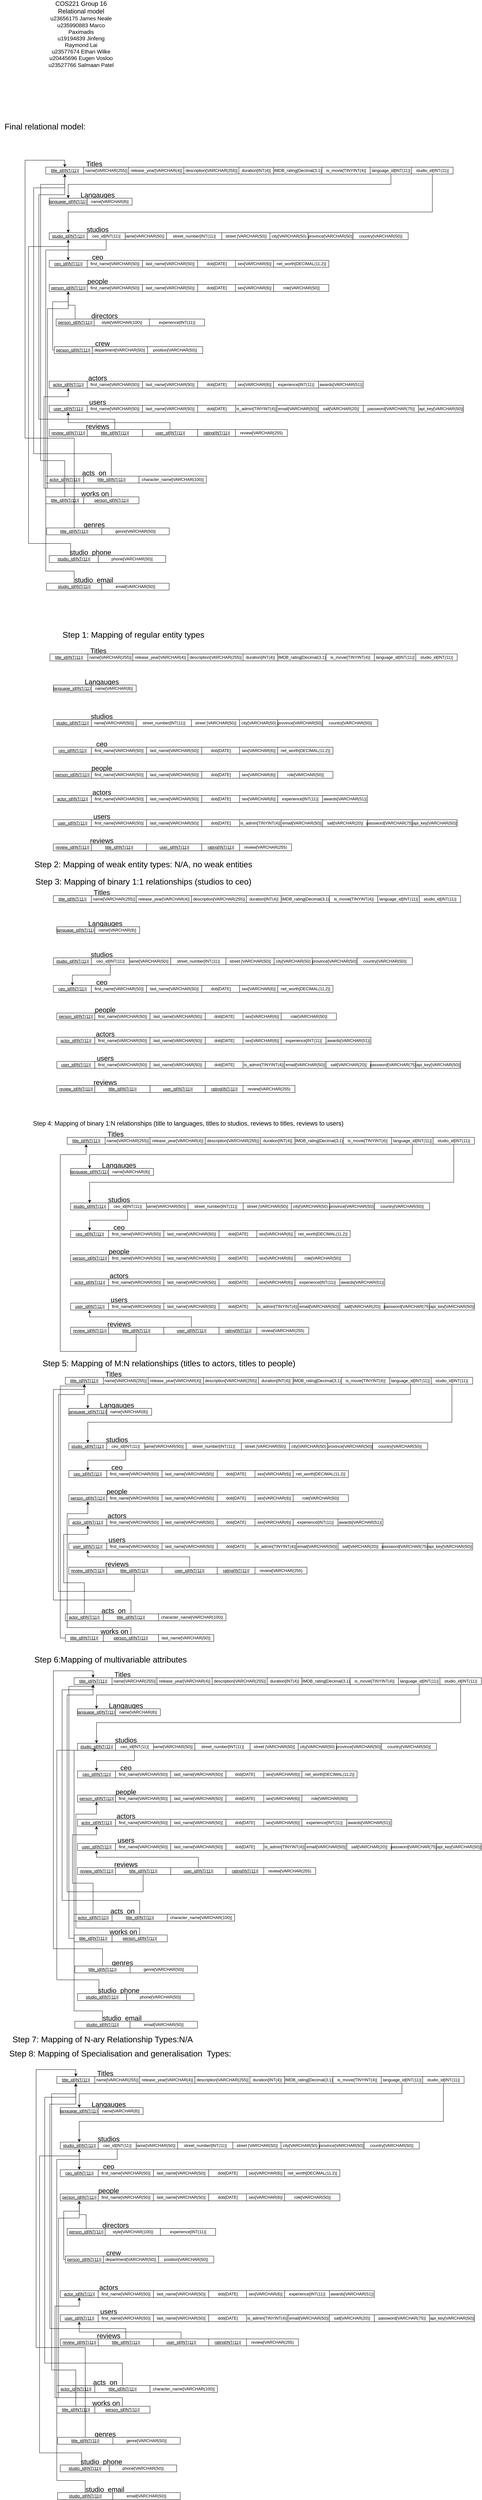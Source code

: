 <mxfile version="24.2.5" type="device">
  <diagram name="Page-1" id="Rwy7iluTbtbNIogE1sv-">
    <mxGraphModel dx="2950" dy="1044" grid="1" gridSize="10" guides="1" tooltips="1" connect="1" arrows="1" fold="1" page="1" pageScale="1" pageWidth="850" pageHeight="1100" math="0" shadow="0">
      <root>
        <mxCell id="0" />
        <mxCell id="1" parent="0" />
        <mxCell id="IBZKMivWJ1-3LRNbLfpc-1" value="&lt;font style=&quot;font-size: 18px;&quot;&gt;COS221 Group 16 Relational model&lt;/font&gt;&lt;div&gt;&lt;font size=&quot;3&quot;&gt;u23656175 James Neale&lt;/font&gt;&lt;/div&gt;&lt;div&gt;&lt;font size=&quot;3&quot;&gt;u235990883 Marco Paximadis&lt;/font&gt;&lt;/div&gt;&lt;div&gt;&lt;font size=&quot;3&quot;&gt;u19194839 Jinfeng Raymond Lai&lt;/font&gt;&lt;/div&gt;&lt;div&gt;&lt;font size=&quot;3&quot;&gt;u23577674 Ethan Wilke&lt;/font&gt;&lt;/div&gt;&lt;div&gt;&lt;font size=&quot;3&quot;&gt;u20445696 Eugen Vosloo&lt;/font&gt;&lt;/div&gt;&lt;div&gt;&lt;font size=&quot;3&quot;&gt;u23527766 Salmaan Patel&lt;/font&gt;&lt;/div&gt;" style="text;html=1;align=center;verticalAlign=middle;whiteSpace=wrap;rounded=0;" parent="1" vertex="1">
          <mxGeometry x="10" y="10" width="210" height="190" as="geometry" />
        </mxCell>
        <mxCell id="IBZKMivWJ1-3LRNbLfpc-2" value="&lt;font style=&quot;font-size: 24px;&quot;&gt;Step 1: Mapping of regular entity types&amp;nbsp;&lt;/font&gt;" style="text;html=1;align=center;verticalAlign=middle;whiteSpace=wrap;rounded=0;" parent="1" vertex="1">
          <mxGeometry x="39.62" y="1830" width="460" height="30" as="geometry" />
        </mxCell>
        <mxCell id="7Kys2C872q_ybZBLppw0-1" value="&lt;u&gt;title_id[INT(11)]&lt;/u&gt;" style="rounded=0;whiteSpace=wrap;html=1;" vertex="1" parent="1">
          <mxGeometry x="24.62" y="1900" width="110" height="20" as="geometry" />
        </mxCell>
        <mxCell id="7Kys2C872q_ybZBLppw0-2" value="Titles" style="text;html=1;align=center;verticalAlign=middle;whiteSpace=wrap;rounded=0;fontSize=20;" vertex="1" parent="1">
          <mxGeometry x="124.62" y="1880" width="80" height="20" as="geometry" />
        </mxCell>
        <mxCell id="7Kys2C872q_ybZBLppw0-10" style="edgeStyle=orthogonalEdgeStyle;rounded=0;orthogonalLoop=1;jettySize=auto;html=1;exitX=0.25;exitY=0;exitDx=0;exitDy=0;" edge="1" parent="1" source="7Kys2C872q_ybZBLppw0-3">
          <mxGeometry relative="1" as="geometry">
            <mxPoint x="184.62" y="1910" as="targetPoint" />
          </mxGeometry>
        </mxCell>
        <mxCell id="7Kys2C872q_ybZBLppw0-3" value="name[VARCHAR(255)]" style="rounded=0;whiteSpace=wrap;html=1;" vertex="1" parent="1">
          <mxGeometry x="134.62" y="1900" width="130" height="20" as="geometry" />
        </mxCell>
        <mxCell id="7Kys2C872q_ybZBLppw0-4" value="release_year[VARCHAR(4)]" style="rounded=0;whiteSpace=wrap;html=1;" vertex="1" parent="1">
          <mxGeometry x="264.62" y="1900" width="160" height="20" as="geometry" />
        </mxCell>
        <mxCell id="7Kys2C872q_ybZBLppw0-5" value="description[VARCHAR(255)]" style="rounded=0;whiteSpace=wrap;html=1;" vertex="1" parent="1">
          <mxGeometry x="424.62" y="1900" width="160" height="20" as="geometry" />
        </mxCell>
        <mxCell id="7Kys2C872q_ybZBLppw0-6" value="duration[INT(4)]" style="rounded=0;whiteSpace=wrap;html=1;" vertex="1" parent="1">
          <mxGeometry x="584.12" y="1900" width="100.5" height="20" as="geometry" />
        </mxCell>
        <mxCell id="7Kys2C872q_ybZBLppw0-7" value="IMDB_rating[Decimal(3,1)" style="rounded=0;whiteSpace=wrap;html=1;" vertex="1" parent="1">
          <mxGeometry x="684.62" y="1900" width="140" height="20" as="geometry" />
        </mxCell>
        <mxCell id="7Kys2C872q_ybZBLppw0-8" value="is_movie[TINYINT(4)]" style="rounded=0;whiteSpace=wrap;html=1;" vertex="1" parent="1">
          <mxGeometry x="824.62" y="1900" width="140" height="20" as="geometry" />
        </mxCell>
        <mxCell id="7Kys2C872q_ybZBLppw0-9" value="language_id[INT(11)]" style="rounded=0;whiteSpace=wrap;html=1;" vertex="1" parent="1">
          <mxGeometry x="964.62" y="1900" width="120" height="20" as="geometry" />
        </mxCell>
        <mxCell id="7Kys2C872q_ybZBLppw0-21" value="studio_id[INT(11)]" style="rounded=0;whiteSpace=wrap;html=1;" vertex="1" parent="1">
          <mxGeometry x="1084.62" y="1900" width="120" height="20" as="geometry" />
        </mxCell>
        <mxCell id="7Kys2C872q_ybZBLppw0-22" value="&lt;u&gt;language_id[INT(11)]&lt;/u&gt;" style="rounded=0;whiteSpace=wrap;html=1;" vertex="1" parent="1">
          <mxGeometry x="34.62" y="1990" width="110" height="20" as="geometry" />
        </mxCell>
        <mxCell id="7Kys2C872q_ybZBLppw0-23" value="Langauges" style="text;html=1;align=center;verticalAlign=middle;whiteSpace=wrap;rounded=0;fontSize=20;" vertex="1" parent="1">
          <mxGeometry x="134.62" y="1970" width="80" height="20" as="geometry" />
        </mxCell>
        <mxCell id="7Kys2C872q_ybZBLppw0-24" style="edgeStyle=orthogonalEdgeStyle;rounded=0;orthogonalLoop=1;jettySize=auto;html=1;exitX=0.25;exitY=0;exitDx=0;exitDy=0;" edge="1" parent="1" source="7Kys2C872q_ybZBLppw0-25">
          <mxGeometry relative="1" as="geometry">
            <mxPoint x="194.62" y="2000" as="targetPoint" />
          </mxGeometry>
        </mxCell>
        <mxCell id="7Kys2C872q_ybZBLppw0-25" value="name[VARCHAR(8)]" style="rounded=0;whiteSpace=wrap;html=1;" vertex="1" parent="1">
          <mxGeometry x="144.62" y="1990" width="130" height="20" as="geometry" />
        </mxCell>
        <mxCell id="7Kys2C872q_ybZBLppw0-26" value="&lt;u&gt;studio_id[INT(11)]&lt;/u&gt;" style="rounded=0;whiteSpace=wrap;html=1;" vertex="1" parent="1">
          <mxGeometry x="34.62" y="2090" width="110" height="20" as="geometry" />
        </mxCell>
        <mxCell id="7Kys2C872q_ybZBLppw0-27" value="studios" style="text;html=1;align=center;verticalAlign=middle;whiteSpace=wrap;rounded=0;fontSize=20;" vertex="1" parent="1">
          <mxGeometry x="134.62" y="2070" width="80" height="20" as="geometry" />
        </mxCell>
        <mxCell id="7Kys2C872q_ybZBLppw0-28" style="edgeStyle=orthogonalEdgeStyle;rounded=0;orthogonalLoop=1;jettySize=auto;html=1;exitX=0.25;exitY=0;exitDx=0;exitDy=0;" edge="1" parent="1" source="7Kys2C872q_ybZBLppw0-29">
          <mxGeometry relative="1" as="geometry">
            <mxPoint x="194.62" y="2100" as="targetPoint" />
          </mxGeometry>
        </mxCell>
        <mxCell id="7Kys2C872q_ybZBLppw0-29" value="name[VARCHAR(50)]" style="rounded=0;whiteSpace=wrap;html=1;" vertex="1" parent="1">
          <mxGeometry x="144.62" y="2090" width="130" height="20" as="geometry" />
        </mxCell>
        <mxCell id="7Kys2C872q_ybZBLppw0-30" value="street_number[INT(11)]" style="rounded=0;whiteSpace=wrap;html=1;" vertex="1" parent="1">
          <mxGeometry x="274.62" y="2090" width="160" height="20" as="geometry" />
        </mxCell>
        <mxCell id="7Kys2C872q_ybZBLppw0-31" value="street [VARCHAR(50)]" style="rounded=0;whiteSpace=wrap;html=1;" vertex="1" parent="1">
          <mxGeometry x="434.62" y="2090" width="139.5" height="20" as="geometry" />
        </mxCell>
        <mxCell id="7Kys2C872q_ybZBLppw0-32" value="city[VARCHAR(50)" style="rounded=0;whiteSpace=wrap;html=1;" vertex="1" parent="1">
          <mxGeometry x="574.12" y="2090" width="110.5" height="20" as="geometry" />
        </mxCell>
        <mxCell id="7Kys2C872q_ybZBLppw0-33" value="province[VARCHAR(50)]" style="rounded=0;whiteSpace=wrap;html=1;" vertex="1" parent="1">
          <mxGeometry x="684.62" y="2090" width="130" height="20" as="geometry" />
        </mxCell>
        <mxCell id="7Kys2C872q_ybZBLppw0-34" value="country[VARCHAR(50)]" style="rounded=0;whiteSpace=wrap;html=1;" vertex="1" parent="1">
          <mxGeometry x="814.62" y="2090" width="160" height="20" as="geometry" />
        </mxCell>
        <mxCell id="7Kys2C872q_ybZBLppw0-36" value="&lt;u&gt;ceo_id[INT(11)]&lt;/u&gt;" style="rounded=0;whiteSpace=wrap;html=1;" vertex="1" parent="1">
          <mxGeometry x="34.62" y="2170" width="110" height="20" as="geometry" />
        </mxCell>
        <mxCell id="7Kys2C872q_ybZBLppw0-37" value="ceo" style="text;html=1;align=center;verticalAlign=middle;whiteSpace=wrap;rounded=0;fontSize=20;" vertex="1" parent="1">
          <mxGeometry x="134.62" y="2150" width="80" height="20" as="geometry" />
        </mxCell>
        <mxCell id="7Kys2C872q_ybZBLppw0-38" style="edgeStyle=orthogonalEdgeStyle;rounded=0;orthogonalLoop=1;jettySize=auto;html=1;exitX=0.25;exitY=0;exitDx=0;exitDy=0;" edge="1" parent="1" source="7Kys2C872q_ybZBLppw0-39">
          <mxGeometry relative="1" as="geometry">
            <mxPoint x="194.62" y="2180" as="targetPoint" />
          </mxGeometry>
        </mxCell>
        <mxCell id="7Kys2C872q_ybZBLppw0-39" value="first_name[VARCHAR(50)]" style="rounded=0;whiteSpace=wrap;html=1;" vertex="1" parent="1">
          <mxGeometry x="144.62" y="2170" width="160" height="20" as="geometry" />
        </mxCell>
        <mxCell id="7Kys2C872q_ybZBLppw0-40" value="last_name[VARCHAR(50)]" style="rounded=0;whiteSpace=wrap;html=1;" vertex="1" parent="1">
          <mxGeometry x="304.62" y="2170" width="160" height="20" as="geometry" />
        </mxCell>
        <mxCell id="7Kys2C872q_ybZBLppw0-41" value="dob[DATE]" style="rounded=0;whiteSpace=wrap;html=1;" vertex="1" parent="1">
          <mxGeometry x="464.62" y="2170" width="110" height="20" as="geometry" />
        </mxCell>
        <mxCell id="7Kys2C872q_ybZBLppw0-42" value="sex[VARCHAR(6)]" style="rounded=0;whiteSpace=wrap;html=1;" vertex="1" parent="1">
          <mxGeometry x="574.12" y="2170" width="110.5" height="20" as="geometry" />
        </mxCell>
        <mxCell id="7Kys2C872q_ybZBLppw0-44" value="net_worth[DECIMAL(11,2)]" style="rounded=0;whiteSpace=wrap;html=1;" vertex="1" parent="1">
          <mxGeometry x="684.62" y="2170" width="160" height="20" as="geometry" />
        </mxCell>
        <mxCell id="7Kys2C872q_ybZBLppw0-45" value="&lt;u&gt;person_id[INT(11)]&lt;/u&gt;" style="rounded=0;whiteSpace=wrap;html=1;" vertex="1" parent="1">
          <mxGeometry x="34.62" y="2240" width="110" height="20" as="geometry" />
        </mxCell>
        <mxCell id="7Kys2C872q_ybZBLppw0-46" value="people" style="text;html=1;align=center;verticalAlign=middle;whiteSpace=wrap;rounded=0;fontSize=20;" vertex="1" parent="1">
          <mxGeometry x="134.62" y="2220" width="80" height="20" as="geometry" />
        </mxCell>
        <mxCell id="7Kys2C872q_ybZBLppw0-47" style="edgeStyle=orthogonalEdgeStyle;rounded=0;orthogonalLoop=1;jettySize=auto;html=1;exitX=0.25;exitY=0;exitDx=0;exitDy=0;" edge="1" parent="1" source="7Kys2C872q_ybZBLppw0-48">
          <mxGeometry relative="1" as="geometry">
            <mxPoint x="194.62" y="2250" as="targetPoint" />
          </mxGeometry>
        </mxCell>
        <mxCell id="7Kys2C872q_ybZBLppw0-48" value="first_name[VARCHAR(50)]" style="rounded=0;whiteSpace=wrap;html=1;" vertex="1" parent="1">
          <mxGeometry x="144.62" y="2240" width="160" height="20" as="geometry" />
        </mxCell>
        <mxCell id="7Kys2C872q_ybZBLppw0-49" value="last_name[VARCHAR(50)]" style="rounded=0;whiteSpace=wrap;html=1;" vertex="1" parent="1">
          <mxGeometry x="304.62" y="2240" width="160" height="20" as="geometry" />
        </mxCell>
        <mxCell id="7Kys2C872q_ybZBLppw0-50" value="dob[DATE]" style="rounded=0;whiteSpace=wrap;html=1;" vertex="1" parent="1">
          <mxGeometry x="464.62" y="2240" width="110" height="20" as="geometry" />
        </mxCell>
        <mxCell id="7Kys2C872q_ybZBLppw0-51" value="sex[VARCHAR(6)]" style="rounded=0;whiteSpace=wrap;html=1;" vertex="1" parent="1">
          <mxGeometry x="574.12" y="2240" width="110.5" height="20" as="geometry" />
        </mxCell>
        <mxCell id="7Kys2C872q_ybZBLppw0-52" value="role[VARCHAR(50)]" style="rounded=0;whiteSpace=wrap;html=1;" vertex="1" parent="1">
          <mxGeometry x="684.62" y="2240" width="160" height="20" as="geometry" />
        </mxCell>
        <mxCell id="7Kys2C872q_ybZBLppw0-53" value="&lt;u&gt;actor_id[INT(11)]&lt;/u&gt;" style="rounded=0;whiteSpace=wrap;html=1;" vertex="1" parent="1">
          <mxGeometry x="34.62" y="2310" width="110" height="20" as="geometry" />
        </mxCell>
        <mxCell id="7Kys2C872q_ybZBLppw0-54" value="actors" style="text;html=1;align=center;verticalAlign=middle;whiteSpace=wrap;rounded=0;fontSize=20;" vertex="1" parent="1">
          <mxGeometry x="134.62" y="2290" width="80" height="20" as="geometry" />
        </mxCell>
        <mxCell id="7Kys2C872q_ybZBLppw0-55" style="edgeStyle=orthogonalEdgeStyle;rounded=0;orthogonalLoop=1;jettySize=auto;html=1;exitX=0.25;exitY=0;exitDx=0;exitDy=0;" edge="1" parent="1" source="7Kys2C872q_ybZBLppw0-56">
          <mxGeometry relative="1" as="geometry">
            <mxPoint x="194.62" y="2320" as="targetPoint" />
          </mxGeometry>
        </mxCell>
        <mxCell id="7Kys2C872q_ybZBLppw0-56" value="first_name[VARCHAR(50)]" style="rounded=0;whiteSpace=wrap;html=1;" vertex="1" parent="1">
          <mxGeometry x="144.62" y="2310" width="160" height="20" as="geometry" />
        </mxCell>
        <mxCell id="7Kys2C872q_ybZBLppw0-57" value="last_name[VARCHAR(50)]" style="rounded=0;whiteSpace=wrap;html=1;" vertex="1" parent="1">
          <mxGeometry x="304.62" y="2310" width="160" height="20" as="geometry" />
        </mxCell>
        <mxCell id="7Kys2C872q_ybZBLppw0-58" value="dob[DATE]" style="rounded=0;whiteSpace=wrap;html=1;" vertex="1" parent="1">
          <mxGeometry x="464.62" y="2310" width="110" height="20" as="geometry" />
        </mxCell>
        <mxCell id="7Kys2C872q_ybZBLppw0-59" value="sex[VARCHAR(6)]" style="rounded=0;whiteSpace=wrap;html=1;" vertex="1" parent="1">
          <mxGeometry x="574.12" y="2310" width="110.5" height="20" as="geometry" />
        </mxCell>
        <mxCell id="7Kys2C872q_ybZBLppw0-60" value="experience[INT(11)]" style="rounded=0;whiteSpace=wrap;html=1;" vertex="1" parent="1">
          <mxGeometry x="684.62" y="2310" width="130" height="20" as="geometry" />
        </mxCell>
        <mxCell id="7Kys2C872q_ybZBLppw0-61" value="awards[VARCHAR(51)]" style="rounded=0;whiteSpace=wrap;html=1;" vertex="1" parent="1">
          <mxGeometry x="814.62" y="2310" width="130" height="20" as="geometry" />
        </mxCell>
        <mxCell id="7Kys2C872q_ybZBLppw0-62" value="&lt;u&gt;user_id[INT(11)]&lt;/u&gt;" style="rounded=0;whiteSpace=wrap;html=1;" vertex="1" parent="1">
          <mxGeometry x="34.62" y="2380" width="110" height="20" as="geometry" />
        </mxCell>
        <mxCell id="7Kys2C872q_ybZBLppw0-63" value="users" style="text;html=1;align=center;verticalAlign=middle;whiteSpace=wrap;rounded=0;fontSize=20;" vertex="1" parent="1">
          <mxGeometry x="134.62" y="2360" width="80" height="20" as="geometry" />
        </mxCell>
        <mxCell id="7Kys2C872q_ybZBLppw0-64" style="edgeStyle=orthogonalEdgeStyle;rounded=0;orthogonalLoop=1;jettySize=auto;html=1;exitX=0.25;exitY=0;exitDx=0;exitDy=0;" edge="1" parent="1" source="7Kys2C872q_ybZBLppw0-65">
          <mxGeometry relative="1" as="geometry">
            <mxPoint x="194.62" y="2390" as="targetPoint" />
          </mxGeometry>
        </mxCell>
        <mxCell id="7Kys2C872q_ybZBLppw0-65" value="first_name[VARCHAR(50)]" style="rounded=0;whiteSpace=wrap;html=1;" vertex="1" parent="1">
          <mxGeometry x="144.62" y="2380" width="160" height="20" as="geometry" />
        </mxCell>
        <mxCell id="7Kys2C872q_ybZBLppw0-66" value="last_name[VARCHAR(50)]" style="rounded=0;whiteSpace=wrap;html=1;" vertex="1" parent="1">
          <mxGeometry x="304.62" y="2380" width="160" height="20" as="geometry" />
        </mxCell>
        <mxCell id="7Kys2C872q_ybZBLppw0-67" value="dob[DATE]" style="rounded=0;whiteSpace=wrap;html=1;" vertex="1" parent="1">
          <mxGeometry x="464.62" y="2380" width="110" height="20" as="geometry" />
        </mxCell>
        <mxCell id="7Kys2C872q_ybZBLppw0-68" value="is_admin[TINYINT(4)]" style="rounded=0;whiteSpace=wrap;html=1;" vertex="1" parent="1">
          <mxGeometry x="574.12" y="2380" width="120.5" height="20" as="geometry" />
        </mxCell>
        <mxCell id="7Kys2C872q_ybZBLppw0-69" value="email[VARCHAR(50)]" style="rounded=0;whiteSpace=wrap;html=1;" vertex="1" parent="1">
          <mxGeometry x="694.62" y="2380" width="120" height="20" as="geometry" />
        </mxCell>
        <mxCell id="7Kys2C872q_ybZBLppw0-70" value="salt[VARCHAR(20)]" style="rounded=0;whiteSpace=wrap;html=1;" vertex="1" parent="1">
          <mxGeometry x="814.62" y="2380" width="130" height="20" as="geometry" />
        </mxCell>
        <mxCell id="7Kys2C872q_ybZBLppw0-72" value="password[VARCHAR(75)]" style="rounded=0;whiteSpace=wrap;html=1;" vertex="1" parent="1">
          <mxGeometry x="944.62" y="2380" width="130" height="20" as="geometry" />
        </mxCell>
        <mxCell id="7Kys2C872q_ybZBLppw0-73" value="api_key[VARCHAR(50)]" style="rounded=0;whiteSpace=wrap;html=1;" vertex="1" parent="1">
          <mxGeometry x="1074.62" y="2380" width="130" height="20" as="geometry" />
        </mxCell>
        <mxCell id="7Kys2C872q_ybZBLppw0-74" value="&lt;u&gt;review_id[INT(11)]&lt;/u&gt;" style="rounded=0;whiteSpace=wrap;html=1;" vertex="1" parent="1">
          <mxGeometry x="34.62" y="2450" width="110" height="20" as="geometry" />
        </mxCell>
        <mxCell id="7Kys2C872q_ybZBLppw0-75" value="reviews" style="text;html=1;align=center;verticalAlign=middle;whiteSpace=wrap;rounded=0;fontSize=20;" vertex="1" parent="1">
          <mxGeometry x="134.62" y="2430" width="80" height="20" as="geometry" />
        </mxCell>
        <mxCell id="7Kys2C872q_ybZBLppw0-76" style="edgeStyle=orthogonalEdgeStyle;rounded=0;orthogonalLoop=1;jettySize=auto;html=1;exitX=0.25;exitY=0;exitDx=0;exitDy=0;" edge="1" parent="1" source="7Kys2C872q_ybZBLppw0-77">
          <mxGeometry relative="1" as="geometry">
            <mxPoint x="194.62" y="2460" as="targetPoint" />
          </mxGeometry>
        </mxCell>
        <mxCell id="7Kys2C872q_ybZBLppw0-77" value="&lt;u&gt;title_id[INT(11)]&lt;/u&gt;" style="rounded=0;whiteSpace=wrap;html=1;" vertex="1" parent="1">
          <mxGeometry x="144.62" y="2450" width="160" height="20" as="geometry" />
        </mxCell>
        <mxCell id="7Kys2C872q_ybZBLppw0-78" value="&lt;u&gt;user_id[INT(11)]&lt;/u&gt;" style="rounded=0;whiteSpace=wrap;html=1;" vertex="1" parent="1">
          <mxGeometry x="304.62" y="2450" width="160" height="20" as="geometry" />
        </mxCell>
        <mxCell id="7Kys2C872q_ybZBLppw0-79" value="&lt;u&gt;rating[INT(11)]&lt;/u&gt;" style="rounded=0;whiteSpace=wrap;html=1;" vertex="1" parent="1">
          <mxGeometry x="464.62" y="2450" width="110" height="20" as="geometry" />
        </mxCell>
        <mxCell id="7Kys2C872q_ybZBLppw0-80" value="review[VARCHAR(255)" style="rounded=0;whiteSpace=wrap;html=1;" vertex="1" parent="1">
          <mxGeometry x="574.12" y="2450" width="150.5" height="20" as="geometry" />
        </mxCell>
        <mxCell id="7Kys2C872q_ybZBLppw0-81" value="&lt;font style=&quot;font-size: 24px;&quot;&gt;Step 2: Mapping of weak entity types: N/A, no weak entities&lt;/font&gt;" style="text;html=1;align=center;verticalAlign=middle;resizable=0;points=[];autosize=1;strokeColor=none;fillColor=none;" vertex="1" parent="1">
          <mxGeometry x="-30.38" y="2490" width="650" height="40" as="geometry" />
        </mxCell>
        <mxCell id="7Kys2C872q_ybZBLppw0-150" value="&lt;u&gt;title_id[INT(11)]&lt;/u&gt;" style="rounded=0;whiteSpace=wrap;html=1;" vertex="1" parent="1">
          <mxGeometry x="34.62" y="2600" width="110" height="20" as="geometry" />
        </mxCell>
        <mxCell id="7Kys2C872q_ybZBLppw0-151" value="Titles" style="text;html=1;align=center;verticalAlign=middle;whiteSpace=wrap;rounded=0;fontSize=20;" vertex="1" parent="1">
          <mxGeometry x="134.62" y="2580" width="80" height="20" as="geometry" />
        </mxCell>
        <mxCell id="7Kys2C872q_ybZBLppw0-152" style="edgeStyle=orthogonalEdgeStyle;rounded=0;orthogonalLoop=1;jettySize=auto;html=1;exitX=0.25;exitY=0;exitDx=0;exitDy=0;" edge="1" parent="1" source="7Kys2C872q_ybZBLppw0-153">
          <mxGeometry relative="1" as="geometry">
            <mxPoint x="194.62" y="2610" as="targetPoint" />
          </mxGeometry>
        </mxCell>
        <mxCell id="7Kys2C872q_ybZBLppw0-153" value="name[VARCHAR(255)]" style="rounded=0;whiteSpace=wrap;html=1;" vertex="1" parent="1">
          <mxGeometry x="144.62" y="2600" width="130" height="20" as="geometry" />
        </mxCell>
        <mxCell id="7Kys2C872q_ybZBLppw0-154" value="release_year[VARCHAR(4)]" style="rounded=0;whiteSpace=wrap;html=1;" vertex="1" parent="1">
          <mxGeometry x="274.62" y="2600" width="160" height="20" as="geometry" />
        </mxCell>
        <mxCell id="7Kys2C872q_ybZBLppw0-155" value="description[VARCHAR(255)]" style="rounded=0;whiteSpace=wrap;html=1;" vertex="1" parent="1">
          <mxGeometry x="434.62" y="2600" width="160" height="20" as="geometry" />
        </mxCell>
        <mxCell id="7Kys2C872q_ybZBLppw0-156" value="duration[INT(4)]" style="rounded=0;whiteSpace=wrap;html=1;" vertex="1" parent="1">
          <mxGeometry x="594.12" y="2600" width="100.5" height="20" as="geometry" />
        </mxCell>
        <mxCell id="7Kys2C872q_ybZBLppw0-157" value="IMDB_rating[Decimal(3,1)" style="rounded=0;whiteSpace=wrap;html=1;" vertex="1" parent="1">
          <mxGeometry x="694.62" y="2600" width="140" height="20" as="geometry" />
        </mxCell>
        <mxCell id="7Kys2C872q_ybZBLppw0-158" value="is_movie[TINYINT(4)]" style="rounded=0;whiteSpace=wrap;html=1;" vertex="1" parent="1">
          <mxGeometry x="834.62" y="2600" width="140" height="20" as="geometry" />
        </mxCell>
        <mxCell id="7Kys2C872q_ybZBLppw0-159" value="language_id[INT(11)]" style="rounded=0;whiteSpace=wrap;html=1;" vertex="1" parent="1">
          <mxGeometry x="974.62" y="2600" width="120" height="20" as="geometry" />
        </mxCell>
        <mxCell id="7Kys2C872q_ybZBLppw0-160" value="studio_id[INT(11)]" style="rounded=0;whiteSpace=wrap;html=1;" vertex="1" parent="1">
          <mxGeometry x="1094.62" y="2600" width="120" height="20" as="geometry" />
        </mxCell>
        <mxCell id="7Kys2C872q_ybZBLppw0-161" value="&lt;u&gt;language_id[INT(11)]&lt;/u&gt;" style="rounded=0;whiteSpace=wrap;html=1;" vertex="1" parent="1">
          <mxGeometry x="44.62" y="2690" width="110" height="20" as="geometry" />
        </mxCell>
        <mxCell id="7Kys2C872q_ybZBLppw0-162" value="Langauges" style="text;html=1;align=center;verticalAlign=middle;whiteSpace=wrap;rounded=0;fontSize=20;" vertex="1" parent="1">
          <mxGeometry x="144.62" y="2670" width="80" height="20" as="geometry" />
        </mxCell>
        <mxCell id="7Kys2C872q_ybZBLppw0-163" style="edgeStyle=orthogonalEdgeStyle;rounded=0;orthogonalLoop=1;jettySize=auto;html=1;exitX=0.25;exitY=0;exitDx=0;exitDy=0;" edge="1" parent="1" source="7Kys2C872q_ybZBLppw0-164">
          <mxGeometry relative="1" as="geometry">
            <mxPoint x="204.62" y="2700" as="targetPoint" />
          </mxGeometry>
        </mxCell>
        <mxCell id="7Kys2C872q_ybZBLppw0-164" value="name[VARCHAR(8)]" style="rounded=0;whiteSpace=wrap;html=1;" vertex="1" parent="1">
          <mxGeometry x="154.62" y="2690" width="130" height="20" as="geometry" />
        </mxCell>
        <mxCell id="7Kys2C872q_ybZBLppw0-182" value="&lt;u&gt;person_id[INT(11)]&lt;/u&gt;" style="rounded=0;whiteSpace=wrap;html=1;" vertex="1" parent="1">
          <mxGeometry x="44.62" y="2940" width="110" height="20" as="geometry" />
        </mxCell>
        <mxCell id="7Kys2C872q_ybZBLppw0-183" value="people" style="text;html=1;align=center;verticalAlign=middle;whiteSpace=wrap;rounded=0;fontSize=20;" vertex="1" parent="1">
          <mxGeometry x="144.62" y="2920" width="80" height="20" as="geometry" />
        </mxCell>
        <mxCell id="7Kys2C872q_ybZBLppw0-184" style="edgeStyle=orthogonalEdgeStyle;rounded=0;orthogonalLoop=1;jettySize=auto;html=1;exitX=0.25;exitY=0;exitDx=0;exitDy=0;" edge="1" parent="1" source="7Kys2C872q_ybZBLppw0-185">
          <mxGeometry relative="1" as="geometry">
            <mxPoint x="204.62" y="2950" as="targetPoint" />
          </mxGeometry>
        </mxCell>
        <mxCell id="7Kys2C872q_ybZBLppw0-185" value="first_name[VARCHAR(50)]" style="rounded=0;whiteSpace=wrap;html=1;" vertex="1" parent="1">
          <mxGeometry x="154.62" y="2940" width="160" height="20" as="geometry" />
        </mxCell>
        <mxCell id="7Kys2C872q_ybZBLppw0-186" value="last_name[VARCHAR(50)]" style="rounded=0;whiteSpace=wrap;html=1;" vertex="1" parent="1">
          <mxGeometry x="314.62" y="2940" width="160" height="20" as="geometry" />
        </mxCell>
        <mxCell id="7Kys2C872q_ybZBLppw0-187" value="dob[DATE]" style="rounded=0;whiteSpace=wrap;html=1;" vertex="1" parent="1">
          <mxGeometry x="474.62" y="2940" width="110" height="20" as="geometry" />
        </mxCell>
        <mxCell id="7Kys2C872q_ybZBLppw0-188" value="sex[VARCHAR(6)]" style="rounded=0;whiteSpace=wrap;html=1;" vertex="1" parent="1">
          <mxGeometry x="584.12" y="2940" width="110.5" height="20" as="geometry" />
        </mxCell>
        <mxCell id="7Kys2C872q_ybZBLppw0-189" value="role[VARCHAR(50)]" style="rounded=0;whiteSpace=wrap;html=1;" vertex="1" parent="1">
          <mxGeometry x="694.62" y="2940" width="160" height="20" as="geometry" />
        </mxCell>
        <mxCell id="7Kys2C872q_ybZBLppw0-190" value="&lt;u&gt;actor_id[INT(11)]&lt;/u&gt;" style="rounded=0;whiteSpace=wrap;html=1;" vertex="1" parent="1">
          <mxGeometry x="44.62" y="3010" width="110" height="20" as="geometry" />
        </mxCell>
        <mxCell id="7Kys2C872q_ybZBLppw0-191" value="actors" style="text;html=1;align=center;verticalAlign=middle;whiteSpace=wrap;rounded=0;fontSize=20;" vertex="1" parent="1">
          <mxGeometry x="144.62" y="2990" width="80" height="20" as="geometry" />
        </mxCell>
        <mxCell id="7Kys2C872q_ybZBLppw0-192" style="edgeStyle=orthogonalEdgeStyle;rounded=0;orthogonalLoop=1;jettySize=auto;html=1;exitX=0.25;exitY=0;exitDx=0;exitDy=0;" edge="1" parent="1" source="7Kys2C872q_ybZBLppw0-193">
          <mxGeometry relative="1" as="geometry">
            <mxPoint x="204.62" y="3020" as="targetPoint" />
          </mxGeometry>
        </mxCell>
        <mxCell id="7Kys2C872q_ybZBLppw0-193" value="first_name[VARCHAR(50)]" style="rounded=0;whiteSpace=wrap;html=1;" vertex="1" parent="1">
          <mxGeometry x="154.62" y="3010" width="160" height="20" as="geometry" />
        </mxCell>
        <mxCell id="7Kys2C872q_ybZBLppw0-194" value="last_name[VARCHAR(50)]" style="rounded=0;whiteSpace=wrap;html=1;" vertex="1" parent="1">
          <mxGeometry x="314.62" y="3010" width="160" height="20" as="geometry" />
        </mxCell>
        <mxCell id="7Kys2C872q_ybZBLppw0-195" value="dob[DATE]" style="rounded=0;whiteSpace=wrap;html=1;" vertex="1" parent="1">
          <mxGeometry x="474.62" y="3010" width="110" height="20" as="geometry" />
        </mxCell>
        <mxCell id="7Kys2C872q_ybZBLppw0-196" value="sex[VARCHAR(6)]" style="rounded=0;whiteSpace=wrap;html=1;" vertex="1" parent="1">
          <mxGeometry x="584.12" y="3010" width="110.5" height="20" as="geometry" />
        </mxCell>
        <mxCell id="7Kys2C872q_ybZBLppw0-197" value="experience[INT(11)]" style="rounded=0;whiteSpace=wrap;html=1;" vertex="1" parent="1">
          <mxGeometry x="694.62" y="3010" width="130" height="20" as="geometry" />
        </mxCell>
        <mxCell id="7Kys2C872q_ybZBLppw0-198" value="awards[VARCHAR(51)]" style="rounded=0;whiteSpace=wrap;html=1;" vertex="1" parent="1">
          <mxGeometry x="824.62" y="3010" width="130" height="20" as="geometry" />
        </mxCell>
        <mxCell id="7Kys2C872q_ybZBLppw0-199" value="&lt;u&gt;user_id[INT(11)]&lt;/u&gt;" style="rounded=0;whiteSpace=wrap;html=1;" vertex="1" parent="1">
          <mxGeometry x="44.62" y="3080" width="110" height="20" as="geometry" />
        </mxCell>
        <mxCell id="7Kys2C872q_ybZBLppw0-200" value="users" style="text;html=1;align=center;verticalAlign=middle;whiteSpace=wrap;rounded=0;fontSize=20;" vertex="1" parent="1">
          <mxGeometry x="144.62" y="3060" width="80" height="20" as="geometry" />
        </mxCell>
        <mxCell id="7Kys2C872q_ybZBLppw0-201" style="edgeStyle=orthogonalEdgeStyle;rounded=0;orthogonalLoop=1;jettySize=auto;html=1;exitX=0.25;exitY=0;exitDx=0;exitDy=0;" edge="1" parent="1" source="7Kys2C872q_ybZBLppw0-202">
          <mxGeometry relative="1" as="geometry">
            <mxPoint x="204.62" y="3090" as="targetPoint" />
          </mxGeometry>
        </mxCell>
        <mxCell id="7Kys2C872q_ybZBLppw0-202" value="first_name[VARCHAR(50)]" style="rounded=0;whiteSpace=wrap;html=1;" vertex="1" parent="1">
          <mxGeometry x="154.62" y="3080" width="160" height="20" as="geometry" />
        </mxCell>
        <mxCell id="7Kys2C872q_ybZBLppw0-203" value="last_name[VARCHAR(50)]" style="rounded=0;whiteSpace=wrap;html=1;" vertex="1" parent="1">
          <mxGeometry x="314.62" y="3080" width="160" height="20" as="geometry" />
        </mxCell>
        <mxCell id="7Kys2C872q_ybZBLppw0-204" value="dob[DATE]" style="rounded=0;whiteSpace=wrap;html=1;" vertex="1" parent="1">
          <mxGeometry x="474.62" y="3080" width="110" height="20" as="geometry" />
        </mxCell>
        <mxCell id="7Kys2C872q_ybZBLppw0-205" value="is_admin[TINYINT(4)]" style="rounded=0;whiteSpace=wrap;html=1;" vertex="1" parent="1">
          <mxGeometry x="584.12" y="3080" width="120.5" height="20" as="geometry" />
        </mxCell>
        <mxCell id="7Kys2C872q_ybZBLppw0-206" value="email[VARCHAR(50)]" style="rounded=0;whiteSpace=wrap;html=1;" vertex="1" parent="1">
          <mxGeometry x="704.62" y="3080" width="120" height="20" as="geometry" />
        </mxCell>
        <mxCell id="7Kys2C872q_ybZBLppw0-207" value="salt[VARCHAR(20)]" style="rounded=0;whiteSpace=wrap;html=1;" vertex="1" parent="1">
          <mxGeometry x="824.62" y="3080" width="130" height="20" as="geometry" />
        </mxCell>
        <mxCell id="7Kys2C872q_ybZBLppw0-208" value="password[VARCHAR(75)]" style="rounded=0;whiteSpace=wrap;html=1;" vertex="1" parent="1">
          <mxGeometry x="954.62" y="3080" width="130" height="20" as="geometry" />
        </mxCell>
        <mxCell id="7Kys2C872q_ybZBLppw0-209" value="api_key[VARCHAR(50)]" style="rounded=0;whiteSpace=wrap;html=1;" vertex="1" parent="1">
          <mxGeometry x="1084.62" y="3080" width="130" height="20" as="geometry" />
        </mxCell>
        <mxCell id="7Kys2C872q_ybZBLppw0-210" value="&lt;u&gt;review_id[INT(11)]&lt;/u&gt;" style="rounded=0;whiteSpace=wrap;html=1;" vertex="1" parent="1">
          <mxGeometry x="44.62" y="3150" width="110" height="20" as="geometry" />
        </mxCell>
        <mxCell id="7Kys2C872q_ybZBLppw0-211" value="reviews" style="text;html=1;align=center;verticalAlign=middle;whiteSpace=wrap;rounded=0;fontSize=20;" vertex="1" parent="1">
          <mxGeometry x="144.62" y="3130" width="80" height="20" as="geometry" />
        </mxCell>
        <mxCell id="7Kys2C872q_ybZBLppw0-212" style="edgeStyle=orthogonalEdgeStyle;rounded=0;orthogonalLoop=1;jettySize=auto;html=1;exitX=0.25;exitY=0;exitDx=0;exitDy=0;" edge="1" parent="1" source="7Kys2C872q_ybZBLppw0-213">
          <mxGeometry relative="1" as="geometry">
            <mxPoint x="204.62" y="3160" as="targetPoint" />
          </mxGeometry>
        </mxCell>
        <mxCell id="7Kys2C872q_ybZBLppw0-213" value="&lt;u&gt;title_id[INT(11)]&lt;/u&gt;" style="rounded=0;whiteSpace=wrap;html=1;" vertex="1" parent="1">
          <mxGeometry x="154.62" y="3150" width="160" height="20" as="geometry" />
        </mxCell>
        <mxCell id="7Kys2C872q_ybZBLppw0-214" value="&lt;u&gt;user_id[INT(11)]&lt;/u&gt;" style="rounded=0;whiteSpace=wrap;html=1;" vertex="1" parent="1">
          <mxGeometry x="314.62" y="3150" width="160" height="20" as="geometry" />
        </mxCell>
        <mxCell id="7Kys2C872q_ybZBLppw0-215" value="&lt;u&gt;rating[INT(11)]&lt;/u&gt;" style="rounded=0;whiteSpace=wrap;html=1;" vertex="1" parent="1">
          <mxGeometry x="474.62" y="3150" width="110" height="20" as="geometry" />
        </mxCell>
        <mxCell id="7Kys2C872q_ybZBLppw0-216" value="review[VARCHAR(255)" style="rounded=0;whiteSpace=wrap;html=1;" vertex="1" parent="1">
          <mxGeometry x="584.12" y="3150" width="150.5" height="20" as="geometry" />
        </mxCell>
        <mxCell id="7Kys2C872q_ybZBLppw0-217" value="&lt;font style=&quot;font-size: 24px;&quot;&gt;Step 3: Mapping of binary 1:1 relationships (studios to ceo)&lt;/font&gt;" style="text;html=1;align=center;verticalAlign=middle;resizable=0;points=[];autosize=1;strokeColor=none;fillColor=none;" vertex="1" parent="1">
          <mxGeometry x="-30.38" y="2540" width="650" height="40" as="geometry" />
        </mxCell>
        <mxCell id="7Kys2C872q_ybZBLppw0-220" value="&lt;u&gt;title_id[INT(11)]&lt;/u&gt;" style="rounded=0;whiteSpace=wrap;html=1;" vertex="1" parent="1">
          <mxGeometry x="74.62" y="3300" width="110" height="20" as="geometry" />
        </mxCell>
        <mxCell id="7Kys2C872q_ybZBLppw0-221" value="Titles" style="text;html=1;align=center;verticalAlign=middle;whiteSpace=wrap;rounded=0;fontSize=20;" vertex="1" parent="1">
          <mxGeometry x="174.62" y="3280" width="80" height="20" as="geometry" />
        </mxCell>
        <mxCell id="7Kys2C872q_ybZBLppw0-222" style="edgeStyle=orthogonalEdgeStyle;rounded=0;orthogonalLoop=1;jettySize=auto;html=1;exitX=0.25;exitY=0;exitDx=0;exitDy=0;" edge="1" parent="1" source="7Kys2C872q_ybZBLppw0-223">
          <mxGeometry relative="1" as="geometry">
            <mxPoint x="234.62" y="3310" as="targetPoint" />
          </mxGeometry>
        </mxCell>
        <mxCell id="7Kys2C872q_ybZBLppw0-223" value="name[VARCHAR(255)]" style="rounded=0;whiteSpace=wrap;html=1;" vertex="1" parent="1">
          <mxGeometry x="184.62" y="3300" width="130" height="20" as="geometry" />
        </mxCell>
        <mxCell id="7Kys2C872q_ybZBLppw0-224" value="release_year[VARCHAR(4)]" style="rounded=0;whiteSpace=wrap;html=1;" vertex="1" parent="1">
          <mxGeometry x="314.62" y="3300" width="160" height="20" as="geometry" />
        </mxCell>
        <mxCell id="7Kys2C872q_ybZBLppw0-225" value="description[VARCHAR(255)]" style="rounded=0;whiteSpace=wrap;html=1;" vertex="1" parent="1">
          <mxGeometry x="474.62" y="3300" width="160" height="20" as="geometry" />
        </mxCell>
        <mxCell id="7Kys2C872q_ybZBLppw0-226" value="duration[INT(4)]" style="rounded=0;whiteSpace=wrap;html=1;" vertex="1" parent="1">
          <mxGeometry x="634.12" y="3300" width="100.5" height="20" as="geometry" />
        </mxCell>
        <mxCell id="7Kys2C872q_ybZBLppw0-227" value="IMDB_rating[Decimal(3,1)" style="rounded=0;whiteSpace=wrap;html=1;" vertex="1" parent="1">
          <mxGeometry x="734.62" y="3300" width="140" height="20" as="geometry" />
        </mxCell>
        <mxCell id="7Kys2C872q_ybZBLppw0-228" value="is_movie[TINYINT(4)]" style="rounded=0;whiteSpace=wrap;html=1;" vertex="1" parent="1">
          <mxGeometry x="874.62" y="3300" width="140" height="20" as="geometry" />
        </mxCell>
        <mxCell id="7Kys2C872q_ybZBLppw0-291" style="edgeStyle=orthogonalEdgeStyle;rounded=0;orthogonalLoop=1;jettySize=auto;html=1;entryX=0.5;entryY=0;entryDx=0;entryDy=0;" edge="1" parent="1" source="7Kys2C872q_ybZBLppw0-229" target="7Kys2C872q_ybZBLppw0-231">
          <mxGeometry relative="1" as="geometry">
            <Array as="points">
              <mxPoint x="1074.62" y="3350" />
              <mxPoint x="139.62" y="3350" />
            </Array>
          </mxGeometry>
        </mxCell>
        <mxCell id="7Kys2C872q_ybZBLppw0-229" value="language_id[INT(11)]" style="rounded=0;whiteSpace=wrap;html=1;" vertex="1" parent="1">
          <mxGeometry x="1014.62" y="3300" width="120" height="20" as="geometry" />
        </mxCell>
        <mxCell id="7Kys2C872q_ybZBLppw0-292" style="edgeStyle=orthogonalEdgeStyle;rounded=0;orthogonalLoop=1;jettySize=auto;html=1;entryX=0.5;entryY=0;entryDx=0;entryDy=0;" edge="1" parent="1" source="7Kys2C872q_ybZBLppw0-230" target="7Kys2C872q_ybZBLppw0-235">
          <mxGeometry relative="1" as="geometry">
            <Array as="points">
              <mxPoint x="1194.62" y="3430" />
              <mxPoint x="139.62" y="3430" />
            </Array>
          </mxGeometry>
        </mxCell>
        <mxCell id="7Kys2C872q_ybZBLppw0-230" value="studio_id[INT(11)]" style="rounded=0;whiteSpace=wrap;html=1;" vertex="1" parent="1">
          <mxGeometry x="1134.62" y="3300" width="120" height="20" as="geometry" />
        </mxCell>
        <mxCell id="7Kys2C872q_ybZBLppw0-231" value="&lt;u&gt;language_id[INT(11)]&lt;/u&gt;" style="rounded=0;whiteSpace=wrap;html=1;" vertex="1" parent="1">
          <mxGeometry x="84.62" y="3390" width="110" height="20" as="geometry" />
        </mxCell>
        <mxCell id="7Kys2C872q_ybZBLppw0-232" value="Langauges" style="text;html=1;align=center;verticalAlign=middle;whiteSpace=wrap;rounded=0;fontSize=20;" vertex="1" parent="1">
          <mxGeometry x="184.62" y="3370" width="80" height="20" as="geometry" />
        </mxCell>
        <mxCell id="7Kys2C872q_ybZBLppw0-233" style="edgeStyle=orthogonalEdgeStyle;rounded=0;orthogonalLoop=1;jettySize=auto;html=1;exitX=0.25;exitY=0;exitDx=0;exitDy=0;" edge="1" parent="1" source="7Kys2C872q_ybZBLppw0-234">
          <mxGeometry relative="1" as="geometry">
            <mxPoint x="244.62" y="3400" as="targetPoint" />
          </mxGeometry>
        </mxCell>
        <mxCell id="7Kys2C872q_ybZBLppw0-234" value="name[VARCHAR(8)]" style="rounded=0;whiteSpace=wrap;html=1;" vertex="1" parent="1">
          <mxGeometry x="194.62" y="3390" width="130" height="20" as="geometry" />
        </mxCell>
        <mxCell id="7Kys2C872q_ybZBLppw0-235" value="&lt;u&gt;studio_id[INT(11)]&lt;/u&gt;" style="rounded=0;whiteSpace=wrap;html=1;" vertex="1" parent="1">
          <mxGeometry x="84.62" y="3490" width="110" height="20" as="geometry" />
        </mxCell>
        <mxCell id="7Kys2C872q_ybZBLppw0-236" value="studios" style="text;html=1;align=center;verticalAlign=middle;whiteSpace=wrap;rounded=0;fontSize=20;" vertex="1" parent="1">
          <mxGeometry x="184.62" y="3470" width="80" height="20" as="geometry" />
        </mxCell>
        <mxCell id="7Kys2C872q_ybZBLppw0-238" value="name[VARCHAR(50)]" style="rounded=0;whiteSpace=wrap;html=1;" vertex="1" parent="1">
          <mxGeometry x="294.62" y="3490" width="130" height="20" as="geometry" />
        </mxCell>
        <mxCell id="7Kys2C872q_ybZBLppw0-239" value="street_number[INT(11)]" style="rounded=0;whiteSpace=wrap;html=1;" vertex="1" parent="1">
          <mxGeometry x="424.62" y="3490" width="160" height="20" as="geometry" />
        </mxCell>
        <mxCell id="7Kys2C872q_ybZBLppw0-240" value="street [VARCHAR(50)]" style="rounded=0;whiteSpace=wrap;html=1;" vertex="1" parent="1">
          <mxGeometry x="584.62" y="3490" width="139.5" height="20" as="geometry" />
        </mxCell>
        <mxCell id="7Kys2C872q_ybZBLppw0-241" value="city[VARCHAR(50)" style="rounded=0;whiteSpace=wrap;html=1;" vertex="1" parent="1">
          <mxGeometry x="724.12" y="3490" width="110.5" height="20" as="geometry" />
        </mxCell>
        <mxCell id="7Kys2C872q_ybZBLppw0-242" value="province[VARCHAR(50)]" style="rounded=0;whiteSpace=wrap;html=1;" vertex="1" parent="1">
          <mxGeometry x="834.62" y="3490" width="130" height="20" as="geometry" />
        </mxCell>
        <mxCell id="7Kys2C872q_ybZBLppw0-243" value="country[VARCHAR(50)]" style="rounded=0;whiteSpace=wrap;html=1;" vertex="1" parent="1">
          <mxGeometry x="964.62" y="3490" width="160" height="20" as="geometry" />
        </mxCell>
        <mxCell id="7Kys2C872q_ybZBLppw0-244" value="&lt;u&gt;ceo_id[INT(11)]&lt;/u&gt;" style="rounded=0;whiteSpace=wrap;html=1;" vertex="1" parent="1">
          <mxGeometry x="84.62" y="3570" width="110" height="20" as="geometry" />
        </mxCell>
        <mxCell id="7Kys2C872q_ybZBLppw0-245" value="ceo" style="text;html=1;align=center;verticalAlign=middle;whiteSpace=wrap;rounded=0;fontSize=20;" vertex="1" parent="1">
          <mxGeometry x="184.62" y="3550" width="80" height="20" as="geometry" />
        </mxCell>
        <mxCell id="7Kys2C872q_ybZBLppw0-246" value="first_name[VARCHAR(50)]" style="rounded=0;whiteSpace=wrap;html=1;" vertex="1" parent="1">
          <mxGeometry x="194.62" y="3570" width="160" height="20" as="geometry" />
        </mxCell>
        <mxCell id="7Kys2C872q_ybZBLppw0-247" value="last_name[VARCHAR(50)]" style="rounded=0;whiteSpace=wrap;html=1;" vertex="1" parent="1">
          <mxGeometry x="354.62" y="3570" width="160" height="20" as="geometry" />
        </mxCell>
        <mxCell id="7Kys2C872q_ybZBLppw0-248" value="dob[DATE]" style="rounded=0;whiteSpace=wrap;html=1;" vertex="1" parent="1">
          <mxGeometry x="514.62" y="3570" width="110" height="20" as="geometry" />
        </mxCell>
        <mxCell id="7Kys2C872q_ybZBLppw0-249" value="sex[VARCHAR(6)]" style="rounded=0;whiteSpace=wrap;html=1;" vertex="1" parent="1">
          <mxGeometry x="624.12" y="3570" width="110.5" height="20" as="geometry" />
        </mxCell>
        <mxCell id="7Kys2C872q_ybZBLppw0-250" value="net_worth[DECIMAL(11,2)]" style="rounded=0;whiteSpace=wrap;html=1;" vertex="1" parent="1">
          <mxGeometry x="734.62" y="3570" width="160" height="20" as="geometry" />
        </mxCell>
        <mxCell id="7Kys2C872q_ybZBLppw0-251" value="&lt;u&gt;person_id[INT(11)]&lt;/u&gt;" style="rounded=0;whiteSpace=wrap;html=1;" vertex="1" parent="1">
          <mxGeometry x="84.62" y="3640" width="110" height="20" as="geometry" />
        </mxCell>
        <mxCell id="7Kys2C872q_ybZBLppw0-252" value="people" style="text;html=1;align=center;verticalAlign=middle;whiteSpace=wrap;rounded=0;fontSize=20;" vertex="1" parent="1">
          <mxGeometry x="184.62" y="3620" width="80" height="20" as="geometry" />
        </mxCell>
        <mxCell id="7Kys2C872q_ybZBLppw0-253" style="edgeStyle=orthogonalEdgeStyle;rounded=0;orthogonalLoop=1;jettySize=auto;html=1;exitX=0.25;exitY=0;exitDx=0;exitDy=0;" edge="1" parent="1" source="7Kys2C872q_ybZBLppw0-254">
          <mxGeometry relative="1" as="geometry">
            <mxPoint x="244.62" y="3650" as="targetPoint" />
          </mxGeometry>
        </mxCell>
        <mxCell id="7Kys2C872q_ybZBLppw0-254" value="first_name[VARCHAR(50)]" style="rounded=0;whiteSpace=wrap;html=1;" vertex="1" parent="1">
          <mxGeometry x="194.62" y="3640" width="160" height="20" as="geometry" />
        </mxCell>
        <mxCell id="7Kys2C872q_ybZBLppw0-255" value="last_name[VARCHAR(50)]" style="rounded=0;whiteSpace=wrap;html=1;" vertex="1" parent="1">
          <mxGeometry x="354.62" y="3640" width="160" height="20" as="geometry" />
        </mxCell>
        <mxCell id="7Kys2C872q_ybZBLppw0-256" value="dob[DATE]" style="rounded=0;whiteSpace=wrap;html=1;" vertex="1" parent="1">
          <mxGeometry x="514.62" y="3640" width="110" height="20" as="geometry" />
        </mxCell>
        <mxCell id="7Kys2C872q_ybZBLppw0-257" value="sex[VARCHAR(6)]" style="rounded=0;whiteSpace=wrap;html=1;" vertex="1" parent="1">
          <mxGeometry x="624.12" y="3640" width="110.5" height="20" as="geometry" />
        </mxCell>
        <mxCell id="7Kys2C872q_ybZBLppw0-258" value="role[VARCHAR(50)]" style="rounded=0;whiteSpace=wrap;html=1;" vertex="1" parent="1">
          <mxGeometry x="734.62" y="3640" width="160" height="20" as="geometry" />
        </mxCell>
        <mxCell id="7Kys2C872q_ybZBLppw0-259" value="&lt;u&gt;actor_id[INT(11)]&lt;/u&gt;" style="rounded=0;whiteSpace=wrap;html=1;" vertex="1" parent="1">
          <mxGeometry x="84.62" y="3710" width="110" height="20" as="geometry" />
        </mxCell>
        <mxCell id="7Kys2C872q_ybZBLppw0-260" value="actors" style="text;html=1;align=center;verticalAlign=middle;whiteSpace=wrap;rounded=0;fontSize=20;" vertex="1" parent="1">
          <mxGeometry x="184.62" y="3690" width="80" height="20" as="geometry" />
        </mxCell>
        <mxCell id="7Kys2C872q_ybZBLppw0-261" style="edgeStyle=orthogonalEdgeStyle;rounded=0;orthogonalLoop=1;jettySize=auto;html=1;exitX=0.25;exitY=0;exitDx=0;exitDy=0;" edge="1" parent="1" source="7Kys2C872q_ybZBLppw0-262">
          <mxGeometry relative="1" as="geometry">
            <mxPoint x="244.62" y="3720" as="targetPoint" />
          </mxGeometry>
        </mxCell>
        <mxCell id="7Kys2C872q_ybZBLppw0-262" value="first_name[VARCHAR(50)]" style="rounded=0;whiteSpace=wrap;html=1;" vertex="1" parent="1">
          <mxGeometry x="194.62" y="3710" width="160" height="20" as="geometry" />
        </mxCell>
        <mxCell id="7Kys2C872q_ybZBLppw0-263" value="last_name[VARCHAR(50)]" style="rounded=0;whiteSpace=wrap;html=1;" vertex="1" parent="1">
          <mxGeometry x="354.62" y="3710" width="160" height="20" as="geometry" />
        </mxCell>
        <mxCell id="7Kys2C872q_ybZBLppw0-264" value="dob[DATE]" style="rounded=0;whiteSpace=wrap;html=1;" vertex="1" parent="1">
          <mxGeometry x="514.62" y="3710" width="110" height="20" as="geometry" />
        </mxCell>
        <mxCell id="7Kys2C872q_ybZBLppw0-265" value="sex[VARCHAR(6)]" style="rounded=0;whiteSpace=wrap;html=1;" vertex="1" parent="1">
          <mxGeometry x="624.12" y="3710" width="110.5" height="20" as="geometry" />
        </mxCell>
        <mxCell id="7Kys2C872q_ybZBLppw0-266" value="experience[INT(11)]" style="rounded=0;whiteSpace=wrap;html=1;" vertex="1" parent="1">
          <mxGeometry x="734.62" y="3710" width="130" height="20" as="geometry" />
        </mxCell>
        <mxCell id="7Kys2C872q_ybZBLppw0-267" value="awards[VARCHAR(51)]" style="rounded=0;whiteSpace=wrap;html=1;" vertex="1" parent="1">
          <mxGeometry x="864.62" y="3710" width="130" height="20" as="geometry" />
        </mxCell>
        <mxCell id="7Kys2C872q_ybZBLppw0-268" value="&lt;u&gt;user_id[INT(11)]&lt;/u&gt;" style="rounded=0;whiteSpace=wrap;html=1;" vertex="1" parent="1">
          <mxGeometry x="84.62" y="3780" width="110" height="20" as="geometry" />
        </mxCell>
        <mxCell id="7Kys2C872q_ybZBLppw0-269" value="users" style="text;html=1;align=center;verticalAlign=middle;whiteSpace=wrap;rounded=0;fontSize=20;" vertex="1" parent="1">
          <mxGeometry x="184.62" y="3760" width="80" height="20" as="geometry" />
        </mxCell>
        <mxCell id="7Kys2C872q_ybZBLppw0-270" style="edgeStyle=orthogonalEdgeStyle;rounded=0;orthogonalLoop=1;jettySize=auto;html=1;exitX=0.25;exitY=0;exitDx=0;exitDy=0;" edge="1" parent="1" source="7Kys2C872q_ybZBLppw0-271">
          <mxGeometry relative="1" as="geometry">
            <mxPoint x="244.62" y="3790" as="targetPoint" />
          </mxGeometry>
        </mxCell>
        <mxCell id="7Kys2C872q_ybZBLppw0-271" value="first_name[VARCHAR(50)]" style="rounded=0;whiteSpace=wrap;html=1;" vertex="1" parent="1">
          <mxGeometry x="194.62" y="3780" width="160" height="20" as="geometry" />
        </mxCell>
        <mxCell id="7Kys2C872q_ybZBLppw0-272" value="last_name[VARCHAR(50)]" style="rounded=0;whiteSpace=wrap;html=1;" vertex="1" parent="1">
          <mxGeometry x="354.62" y="3780" width="160" height="20" as="geometry" />
        </mxCell>
        <mxCell id="7Kys2C872q_ybZBLppw0-273" value="dob[DATE]" style="rounded=0;whiteSpace=wrap;html=1;" vertex="1" parent="1">
          <mxGeometry x="514.62" y="3780" width="110" height="20" as="geometry" />
        </mxCell>
        <mxCell id="7Kys2C872q_ybZBLppw0-274" value="is_admin[TINYINT(4)]" style="rounded=0;whiteSpace=wrap;html=1;" vertex="1" parent="1">
          <mxGeometry x="624.12" y="3780" width="120.5" height="20" as="geometry" />
        </mxCell>
        <mxCell id="7Kys2C872q_ybZBLppw0-275" value="email[VARCHAR(50)]" style="rounded=0;whiteSpace=wrap;html=1;" vertex="1" parent="1">
          <mxGeometry x="744.62" y="3780" width="120" height="20" as="geometry" />
        </mxCell>
        <mxCell id="7Kys2C872q_ybZBLppw0-276" value="salt[VARCHAR(20)]" style="rounded=0;whiteSpace=wrap;html=1;" vertex="1" parent="1">
          <mxGeometry x="864.62" y="3780" width="130" height="20" as="geometry" />
        </mxCell>
        <mxCell id="7Kys2C872q_ybZBLppw0-277" value="password[VARCHAR(75)]" style="rounded=0;whiteSpace=wrap;html=1;" vertex="1" parent="1">
          <mxGeometry x="994.62" y="3780" width="130" height="20" as="geometry" />
        </mxCell>
        <mxCell id="7Kys2C872q_ybZBLppw0-278" value="api_key[VARCHAR(50)]" style="rounded=0;whiteSpace=wrap;html=1;" vertex="1" parent="1">
          <mxGeometry x="1124.62" y="3780" width="130" height="20" as="geometry" />
        </mxCell>
        <mxCell id="7Kys2C872q_ybZBLppw0-279" value="&lt;u&gt;review_id[INT(11)]&lt;/u&gt;" style="rounded=0;whiteSpace=wrap;html=1;" vertex="1" parent="1">
          <mxGeometry x="84.62" y="3850" width="110" height="20" as="geometry" />
        </mxCell>
        <mxCell id="7Kys2C872q_ybZBLppw0-280" value="reviews" style="text;html=1;align=center;verticalAlign=middle;whiteSpace=wrap;rounded=0;fontSize=20;" vertex="1" parent="1">
          <mxGeometry x="184.62" y="3830" width="80" height="20" as="geometry" />
        </mxCell>
        <mxCell id="7Kys2C872q_ybZBLppw0-281" style="edgeStyle=orthogonalEdgeStyle;rounded=0;orthogonalLoop=1;jettySize=auto;html=1;exitX=0.25;exitY=0;exitDx=0;exitDy=0;" edge="1" parent="1" source="7Kys2C872q_ybZBLppw0-282">
          <mxGeometry relative="1" as="geometry">
            <mxPoint x="244.62" y="3860" as="targetPoint" />
          </mxGeometry>
        </mxCell>
        <mxCell id="7Kys2C872q_ybZBLppw0-399" style="edgeStyle=orthogonalEdgeStyle;rounded=0;orthogonalLoop=1;jettySize=auto;html=1;entryX=0.5;entryY=1;entryDx=0;entryDy=0;" edge="1" parent="1" source="7Kys2C872q_ybZBLppw0-282" target="7Kys2C872q_ybZBLppw0-220">
          <mxGeometry relative="1" as="geometry">
            <Array as="points">
              <mxPoint x="274.62" y="3920" />
              <mxPoint x="54.62" y="3920" />
              <mxPoint x="54.62" y="3350" />
              <mxPoint x="129.62" y="3350" />
            </Array>
          </mxGeometry>
        </mxCell>
        <mxCell id="7Kys2C872q_ybZBLppw0-282" value="&lt;u&gt;title_id[INT(11)]&lt;/u&gt;" style="rounded=0;whiteSpace=wrap;html=1;" vertex="1" parent="1">
          <mxGeometry x="194.62" y="3850" width="160" height="20" as="geometry" />
        </mxCell>
        <mxCell id="7Kys2C872q_ybZBLppw0-400" style="edgeStyle=orthogonalEdgeStyle;rounded=0;orthogonalLoop=1;jettySize=auto;html=1;entryX=0.5;entryY=1;entryDx=0;entryDy=0;" edge="1" parent="1" source="7Kys2C872q_ybZBLppw0-283" target="7Kys2C872q_ybZBLppw0-268">
          <mxGeometry relative="1" as="geometry">
            <Array as="points">
              <mxPoint x="434.62" y="3820" />
              <mxPoint x="139.62" y="3820" />
            </Array>
          </mxGeometry>
        </mxCell>
        <mxCell id="7Kys2C872q_ybZBLppw0-283" value="&lt;u&gt;user_id[INT(11)]&lt;/u&gt;" style="rounded=0;whiteSpace=wrap;html=1;" vertex="1" parent="1">
          <mxGeometry x="354.62" y="3850" width="160" height="20" as="geometry" />
        </mxCell>
        <mxCell id="7Kys2C872q_ybZBLppw0-284" value="&lt;u&gt;rating[INT(11)]&lt;/u&gt;" style="rounded=0;whiteSpace=wrap;html=1;" vertex="1" parent="1">
          <mxGeometry x="514.62" y="3850" width="110" height="20" as="geometry" />
        </mxCell>
        <mxCell id="7Kys2C872q_ybZBLppw0-285" value="review[VARCHAR(255)" style="rounded=0;whiteSpace=wrap;html=1;" vertex="1" parent="1">
          <mxGeometry x="624.12" y="3850" width="150.5" height="20" as="geometry" />
        </mxCell>
        <mxCell id="7Kys2C872q_ybZBLppw0-286" value="&lt;font style=&quot;font-size: 18px;&quot;&gt;Step 4: Mapping of binary 1:N relationships (title to languages, titles to studios, reviews to titles, reviews to users)&lt;/font&gt;" style="text;html=1;align=center;verticalAlign=middle;resizable=0;points=[];autosize=1;strokeColor=none;fillColor=none;" vertex="1" parent="1">
          <mxGeometry x="-35.38" y="3240" width="920" height="40" as="geometry" />
        </mxCell>
        <mxCell id="7Kys2C872q_ybZBLppw0-381" style="edgeStyle=orthogonalEdgeStyle;rounded=0;orthogonalLoop=1;jettySize=auto;html=1;entryX=0.5;entryY=0;entryDx=0;entryDy=0;" edge="1" parent="1" source="7Kys2C872q_ybZBLppw0-362" target="7Kys2C872q_ybZBLppw0-244">
          <mxGeometry relative="1" as="geometry" />
        </mxCell>
        <mxCell id="7Kys2C872q_ybZBLppw0-362" value="ceo_id[INT(11)]" style="rounded=0;whiteSpace=wrap;html=1;" vertex="1" parent="1">
          <mxGeometry x="194.62" y="3490" width="110" height="20" as="geometry" />
        </mxCell>
        <mxCell id="7Kys2C872q_ybZBLppw0-382" value="&lt;u&gt;studio_id[INT(11)]&lt;/u&gt;" style="rounded=0;whiteSpace=wrap;html=1;" vertex="1" parent="1">
          <mxGeometry x="34.62" y="2780" width="110" height="20" as="geometry" />
        </mxCell>
        <mxCell id="7Kys2C872q_ybZBLppw0-383" value="studios" style="text;html=1;align=center;verticalAlign=middle;whiteSpace=wrap;rounded=0;fontSize=20;" vertex="1" parent="1">
          <mxGeometry x="134.62" y="2760" width="80" height="20" as="geometry" />
        </mxCell>
        <mxCell id="7Kys2C872q_ybZBLppw0-384" value="name[VARCHAR(50)]" style="rounded=0;whiteSpace=wrap;html=1;" vertex="1" parent="1">
          <mxGeometry x="244.62" y="2780" width="130" height="20" as="geometry" />
        </mxCell>
        <mxCell id="7Kys2C872q_ybZBLppw0-385" value="street_number[INT(11)]" style="rounded=0;whiteSpace=wrap;html=1;" vertex="1" parent="1">
          <mxGeometry x="374.62" y="2780" width="160" height="20" as="geometry" />
        </mxCell>
        <mxCell id="7Kys2C872q_ybZBLppw0-386" value="street [VARCHAR(50)]" style="rounded=0;whiteSpace=wrap;html=1;" vertex="1" parent="1">
          <mxGeometry x="534.62" y="2780" width="139.5" height="20" as="geometry" />
        </mxCell>
        <mxCell id="7Kys2C872q_ybZBLppw0-387" value="city[VARCHAR(50)" style="rounded=0;whiteSpace=wrap;html=1;" vertex="1" parent="1">
          <mxGeometry x="674.12" y="2780" width="110.5" height="20" as="geometry" />
        </mxCell>
        <mxCell id="7Kys2C872q_ybZBLppw0-388" value="province[VARCHAR(50)]" style="rounded=0;whiteSpace=wrap;html=1;" vertex="1" parent="1">
          <mxGeometry x="784.62" y="2780" width="130" height="20" as="geometry" />
        </mxCell>
        <mxCell id="7Kys2C872q_ybZBLppw0-389" value="country[VARCHAR(50)]" style="rounded=0;whiteSpace=wrap;html=1;" vertex="1" parent="1">
          <mxGeometry x="914.62" y="2780" width="160" height="20" as="geometry" />
        </mxCell>
        <mxCell id="7Kys2C872q_ybZBLppw0-390" value="&lt;u&gt;ceo_id[INT(11)]&lt;/u&gt;" style="rounded=0;whiteSpace=wrap;html=1;" vertex="1" parent="1">
          <mxGeometry x="34.62" y="2860" width="110" height="20" as="geometry" />
        </mxCell>
        <mxCell id="7Kys2C872q_ybZBLppw0-391" value="ceo" style="text;html=1;align=center;verticalAlign=middle;whiteSpace=wrap;rounded=0;fontSize=20;" vertex="1" parent="1">
          <mxGeometry x="134.62" y="2840" width="80" height="20" as="geometry" />
        </mxCell>
        <mxCell id="7Kys2C872q_ybZBLppw0-392" value="first_name[VARCHAR(50)]" style="rounded=0;whiteSpace=wrap;html=1;" vertex="1" parent="1">
          <mxGeometry x="144.62" y="2860" width="160" height="20" as="geometry" />
        </mxCell>
        <mxCell id="7Kys2C872q_ybZBLppw0-393" value="last_name[VARCHAR(50)]" style="rounded=0;whiteSpace=wrap;html=1;" vertex="1" parent="1">
          <mxGeometry x="304.62" y="2860" width="160" height="20" as="geometry" />
        </mxCell>
        <mxCell id="7Kys2C872q_ybZBLppw0-394" value="dob[DATE]" style="rounded=0;whiteSpace=wrap;html=1;" vertex="1" parent="1">
          <mxGeometry x="464.62" y="2860" width="110" height="20" as="geometry" />
        </mxCell>
        <mxCell id="7Kys2C872q_ybZBLppw0-395" value="sex[VARCHAR(6)]" style="rounded=0;whiteSpace=wrap;html=1;" vertex="1" parent="1">
          <mxGeometry x="574.12" y="2860" width="110.5" height="20" as="geometry" />
        </mxCell>
        <mxCell id="7Kys2C872q_ybZBLppw0-396" value="net_worth[DECIMAL(11,2)]" style="rounded=0;whiteSpace=wrap;html=1;" vertex="1" parent="1">
          <mxGeometry x="684.62" y="2860" width="160" height="20" as="geometry" />
        </mxCell>
        <mxCell id="7Kys2C872q_ybZBLppw0-397" style="edgeStyle=orthogonalEdgeStyle;rounded=0;orthogonalLoop=1;jettySize=auto;html=1;entryX=0.5;entryY=0;entryDx=0;entryDy=0;" edge="1" parent="1" source="7Kys2C872q_ybZBLppw0-398" target="7Kys2C872q_ybZBLppw0-390">
          <mxGeometry relative="1" as="geometry" />
        </mxCell>
        <mxCell id="7Kys2C872q_ybZBLppw0-398" value="ceo_id[INT(11)]" style="rounded=0;whiteSpace=wrap;html=1;" vertex="1" parent="1">
          <mxGeometry x="144.62" y="2780" width="110" height="20" as="geometry" />
        </mxCell>
        <mxCell id="7Kys2C872q_ybZBLppw0-401" value="&lt;u&gt;title_id[INT(11)]&lt;/u&gt;" style="rounded=0;whiteSpace=wrap;html=1;" vertex="1" parent="1">
          <mxGeometry x="69.37" y="3995" width="110" height="20" as="geometry" />
        </mxCell>
        <mxCell id="7Kys2C872q_ybZBLppw0-402" value="Titles" style="text;html=1;align=center;verticalAlign=middle;whiteSpace=wrap;rounded=0;fontSize=20;" vertex="1" parent="1">
          <mxGeometry x="169.37" y="3975" width="80" height="20" as="geometry" />
        </mxCell>
        <mxCell id="7Kys2C872q_ybZBLppw0-403" style="edgeStyle=orthogonalEdgeStyle;rounded=0;orthogonalLoop=1;jettySize=auto;html=1;exitX=0.25;exitY=0;exitDx=0;exitDy=0;" edge="1" parent="1" source="7Kys2C872q_ybZBLppw0-404">
          <mxGeometry relative="1" as="geometry">
            <mxPoint x="229.37" y="4005" as="targetPoint" />
          </mxGeometry>
        </mxCell>
        <mxCell id="7Kys2C872q_ybZBLppw0-404" value="name[VARCHAR(255)]" style="rounded=0;whiteSpace=wrap;html=1;" vertex="1" parent="1">
          <mxGeometry x="179.37" y="3995" width="130" height="20" as="geometry" />
        </mxCell>
        <mxCell id="7Kys2C872q_ybZBLppw0-405" value="release_year[VARCHAR(4)]" style="rounded=0;whiteSpace=wrap;html=1;" vertex="1" parent="1">
          <mxGeometry x="309.37" y="3995" width="160" height="20" as="geometry" />
        </mxCell>
        <mxCell id="7Kys2C872q_ybZBLppw0-406" value="description[VARCHAR(255)]" style="rounded=0;whiteSpace=wrap;html=1;" vertex="1" parent="1">
          <mxGeometry x="469.37" y="3995" width="160" height="20" as="geometry" />
        </mxCell>
        <mxCell id="7Kys2C872q_ybZBLppw0-407" value="duration[INT(4)]" style="rounded=0;whiteSpace=wrap;html=1;" vertex="1" parent="1">
          <mxGeometry x="628.87" y="3995" width="100.5" height="20" as="geometry" />
        </mxCell>
        <mxCell id="7Kys2C872q_ybZBLppw0-408" value="IMDB_rating[Decimal(3,1)" style="rounded=0;whiteSpace=wrap;html=1;" vertex="1" parent="1">
          <mxGeometry x="729.37" y="3995" width="140" height="20" as="geometry" />
        </mxCell>
        <mxCell id="7Kys2C872q_ybZBLppw0-409" value="is_movie[TINYINT(4)]" style="rounded=0;whiteSpace=wrap;html=1;" vertex="1" parent="1">
          <mxGeometry x="869.37" y="3995" width="140" height="20" as="geometry" />
        </mxCell>
        <mxCell id="7Kys2C872q_ybZBLppw0-410" style="edgeStyle=orthogonalEdgeStyle;rounded=0;orthogonalLoop=1;jettySize=auto;html=1;entryX=0.5;entryY=0;entryDx=0;entryDy=0;" edge="1" parent="1" source="7Kys2C872q_ybZBLppw0-411" target="7Kys2C872q_ybZBLppw0-414">
          <mxGeometry relative="1" as="geometry">
            <Array as="points">
              <mxPoint x="1069.37" y="4045" />
              <mxPoint x="134.37" y="4045" />
            </Array>
          </mxGeometry>
        </mxCell>
        <mxCell id="7Kys2C872q_ybZBLppw0-411" value="language_id[INT(11)]" style="rounded=0;whiteSpace=wrap;html=1;" vertex="1" parent="1">
          <mxGeometry x="1009.37" y="3995" width="120" height="20" as="geometry" />
        </mxCell>
        <mxCell id="7Kys2C872q_ybZBLppw0-412" style="edgeStyle=orthogonalEdgeStyle;rounded=0;orthogonalLoop=1;jettySize=auto;html=1;entryX=0.5;entryY=0;entryDx=0;entryDy=0;" edge="1" parent="1" source="7Kys2C872q_ybZBLppw0-413" target="7Kys2C872q_ybZBLppw0-418">
          <mxGeometry relative="1" as="geometry">
            <Array as="points">
              <mxPoint x="1189.37" y="4125" />
              <mxPoint x="134.37" y="4125" />
            </Array>
          </mxGeometry>
        </mxCell>
        <mxCell id="7Kys2C872q_ybZBLppw0-413" value="studio_id[INT(11)]" style="rounded=0;whiteSpace=wrap;html=1;" vertex="1" parent="1">
          <mxGeometry x="1129.37" y="3995" width="120" height="20" as="geometry" />
        </mxCell>
        <mxCell id="7Kys2C872q_ybZBLppw0-414" value="&lt;u&gt;language_id[INT(11)]&lt;/u&gt;" style="rounded=0;whiteSpace=wrap;html=1;" vertex="1" parent="1">
          <mxGeometry x="79.37" y="4085" width="110" height="20" as="geometry" />
        </mxCell>
        <mxCell id="7Kys2C872q_ybZBLppw0-415" value="Langauges" style="text;html=1;align=center;verticalAlign=middle;whiteSpace=wrap;rounded=0;fontSize=20;" vertex="1" parent="1">
          <mxGeometry x="179.37" y="4065" width="80" height="20" as="geometry" />
        </mxCell>
        <mxCell id="7Kys2C872q_ybZBLppw0-416" style="edgeStyle=orthogonalEdgeStyle;rounded=0;orthogonalLoop=1;jettySize=auto;html=1;exitX=0.25;exitY=0;exitDx=0;exitDy=0;" edge="1" parent="1" source="7Kys2C872q_ybZBLppw0-417">
          <mxGeometry relative="1" as="geometry">
            <mxPoint x="239.37" y="4095" as="targetPoint" />
          </mxGeometry>
        </mxCell>
        <mxCell id="7Kys2C872q_ybZBLppw0-417" value="name[VARCHAR(8)]" style="rounded=0;whiteSpace=wrap;html=1;" vertex="1" parent="1">
          <mxGeometry x="189.37" y="4085" width="130" height="20" as="geometry" />
        </mxCell>
        <mxCell id="7Kys2C872q_ybZBLppw0-418" value="&lt;u&gt;studio_id[INT(11)]&lt;/u&gt;" style="rounded=0;whiteSpace=wrap;html=1;" vertex="1" parent="1">
          <mxGeometry x="79.37" y="4185" width="110" height="20" as="geometry" />
        </mxCell>
        <mxCell id="7Kys2C872q_ybZBLppw0-419" value="studios" style="text;html=1;align=center;verticalAlign=middle;whiteSpace=wrap;rounded=0;fontSize=20;" vertex="1" parent="1">
          <mxGeometry x="179.37" y="4165" width="80" height="20" as="geometry" />
        </mxCell>
        <mxCell id="7Kys2C872q_ybZBLppw0-420" value="name[VARCHAR(50)]" style="rounded=0;whiteSpace=wrap;html=1;" vertex="1" parent="1">
          <mxGeometry x="289.37" y="4185" width="130" height="20" as="geometry" />
        </mxCell>
        <mxCell id="7Kys2C872q_ybZBLppw0-421" value="street_number[INT(11)]" style="rounded=0;whiteSpace=wrap;html=1;" vertex="1" parent="1">
          <mxGeometry x="419.37" y="4185" width="160" height="20" as="geometry" />
        </mxCell>
        <mxCell id="7Kys2C872q_ybZBLppw0-422" value="street [VARCHAR(50)]" style="rounded=0;whiteSpace=wrap;html=1;" vertex="1" parent="1">
          <mxGeometry x="579.37" y="4185" width="139.5" height="20" as="geometry" />
        </mxCell>
        <mxCell id="7Kys2C872q_ybZBLppw0-423" value="city[VARCHAR(50)" style="rounded=0;whiteSpace=wrap;html=1;" vertex="1" parent="1">
          <mxGeometry x="718.87" y="4185" width="110.5" height="20" as="geometry" />
        </mxCell>
        <mxCell id="7Kys2C872q_ybZBLppw0-424" value="province[VARCHAR(50)]" style="rounded=0;whiteSpace=wrap;html=1;" vertex="1" parent="1">
          <mxGeometry x="829.37" y="4185" width="130" height="20" as="geometry" />
        </mxCell>
        <mxCell id="7Kys2C872q_ybZBLppw0-425" value="country[VARCHAR(50)]" style="rounded=0;whiteSpace=wrap;html=1;" vertex="1" parent="1">
          <mxGeometry x="959.37" y="4185" width="160" height="20" as="geometry" />
        </mxCell>
        <mxCell id="7Kys2C872q_ybZBLppw0-426" value="&lt;u&gt;ceo_id[INT(11)]&lt;/u&gt;" style="rounded=0;whiteSpace=wrap;html=1;" vertex="1" parent="1">
          <mxGeometry x="79.37" y="4265" width="110" height="20" as="geometry" />
        </mxCell>
        <mxCell id="7Kys2C872q_ybZBLppw0-427" value="ceo" style="text;html=1;align=center;verticalAlign=middle;whiteSpace=wrap;rounded=0;fontSize=20;" vertex="1" parent="1">
          <mxGeometry x="179.37" y="4245" width="80" height="20" as="geometry" />
        </mxCell>
        <mxCell id="7Kys2C872q_ybZBLppw0-428" value="first_name[VARCHAR(50)]" style="rounded=0;whiteSpace=wrap;html=1;" vertex="1" parent="1">
          <mxGeometry x="189.37" y="4265" width="160" height="20" as="geometry" />
        </mxCell>
        <mxCell id="7Kys2C872q_ybZBLppw0-429" value="last_name[VARCHAR(50)]" style="rounded=0;whiteSpace=wrap;html=1;" vertex="1" parent="1">
          <mxGeometry x="349.37" y="4265" width="160" height="20" as="geometry" />
        </mxCell>
        <mxCell id="7Kys2C872q_ybZBLppw0-430" value="dob[DATE]" style="rounded=0;whiteSpace=wrap;html=1;" vertex="1" parent="1">
          <mxGeometry x="509.37" y="4265" width="110" height="20" as="geometry" />
        </mxCell>
        <mxCell id="7Kys2C872q_ybZBLppw0-431" value="sex[VARCHAR(6)]" style="rounded=0;whiteSpace=wrap;html=1;" vertex="1" parent="1">
          <mxGeometry x="618.87" y="4265" width="110.5" height="20" as="geometry" />
        </mxCell>
        <mxCell id="7Kys2C872q_ybZBLppw0-432" value="net_worth[DECIMAL(11,2)]" style="rounded=0;whiteSpace=wrap;html=1;" vertex="1" parent="1">
          <mxGeometry x="729.37" y="4265" width="160" height="20" as="geometry" />
        </mxCell>
        <mxCell id="7Kys2C872q_ybZBLppw0-433" value="&lt;u&gt;person_id[INT(11)]&lt;/u&gt;" style="rounded=0;whiteSpace=wrap;html=1;" vertex="1" parent="1">
          <mxGeometry x="79.37" y="4335" width="110" height="20" as="geometry" />
        </mxCell>
        <mxCell id="7Kys2C872q_ybZBLppw0-434" value="people" style="text;html=1;align=center;verticalAlign=middle;whiteSpace=wrap;rounded=0;fontSize=20;" vertex="1" parent="1">
          <mxGeometry x="179.37" y="4315" width="80" height="20" as="geometry" />
        </mxCell>
        <mxCell id="7Kys2C872q_ybZBLppw0-435" style="edgeStyle=orthogonalEdgeStyle;rounded=0;orthogonalLoop=1;jettySize=auto;html=1;exitX=0.25;exitY=0;exitDx=0;exitDy=0;" edge="1" parent="1" source="7Kys2C872q_ybZBLppw0-436">
          <mxGeometry relative="1" as="geometry">
            <mxPoint x="239.37" y="4345" as="targetPoint" />
          </mxGeometry>
        </mxCell>
        <mxCell id="7Kys2C872q_ybZBLppw0-436" value="first_name[VARCHAR(50)]" style="rounded=0;whiteSpace=wrap;html=1;" vertex="1" parent="1">
          <mxGeometry x="189.37" y="4335" width="160" height="20" as="geometry" />
        </mxCell>
        <mxCell id="7Kys2C872q_ybZBLppw0-437" value="last_name[VARCHAR(50)]" style="rounded=0;whiteSpace=wrap;html=1;" vertex="1" parent="1">
          <mxGeometry x="349.37" y="4335" width="160" height="20" as="geometry" />
        </mxCell>
        <mxCell id="7Kys2C872q_ybZBLppw0-438" value="dob[DATE]" style="rounded=0;whiteSpace=wrap;html=1;" vertex="1" parent="1">
          <mxGeometry x="509.37" y="4335" width="110" height="20" as="geometry" />
        </mxCell>
        <mxCell id="7Kys2C872q_ybZBLppw0-439" value="sex[VARCHAR(6)]" style="rounded=0;whiteSpace=wrap;html=1;" vertex="1" parent="1">
          <mxGeometry x="618.87" y="4335" width="110.5" height="20" as="geometry" />
        </mxCell>
        <mxCell id="7Kys2C872q_ybZBLppw0-440" value="role[VARCHAR(50)]" style="rounded=0;whiteSpace=wrap;html=1;" vertex="1" parent="1">
          <mxGeometry x="729.37" y="4335" width="160" height="20" as="geometry" />
        </mxCell>
        <mxCell id="7Kys2C872q_ybZBLppw0-441" value="&lt;u&gt;actor_id[INT(11)]&lt;/u&gt;" style="rounded=0;whiteSpace=wrap;html=1;" vertex="1" parent="1">
          <mxGeometry x="79.37" y="4405" width="110" height="20" as="geometry" />
        </mxCell>
        <mxCell id="7Kys2C872q_ybZBLppw0-442" value="actors" style="text;html=1;align=center;verticalAlign=middle;whiteSpace=wrap;rounded=0;fontSize=20;" vertex="1" parent="1">
          <mxGeometry x="179.37" y="4385" width="80" height="20" as="geometry" />
        </mxCell>
        <mxCell id="7Kys2C872q_ybZBLppw0-443" style="edgeStyle=orthogonalEdgeStyle;rounded=0;orthogonalLoop=1;jettySize=auto;html=1;exitX=0.25;exitY=0;exitDx=0;exitDy=0;" edge="1" parent="1" source="7Kys2C872q_ybZBLppw0-444">
          <mxGeometry relative="1" as="geometry">
            <mxPoint x="239.37" y="4415" as="targetPoint" />
          </mxGeometry>
        </mxCell>
        <mxCell id="7Kys2C872q_ybZBLppw0-444" value="first_name[VARCHAR(50)]" style="rounded=0;whiteSpace=wrap;html=1;" vertex="1" parent="1">
          <mxGeometry x="189.37" y="4405" width="160" height="20" as="geometry" />
        </mxCell>
        <mxCell id="7Kys2C872q_ybZBLppw0-445" value="last_name[VARCHAR(50)]" style="rounded=0;whiteSpace=wrap;html=1;" vertex="1" parent="1">
          <mxGeometry x="349.37" y="4405" width="160" height="20" as="geometry" />
        </mxCell>
        <mxCell id="7Kys2C872q_ybZBLppw0-446" value="dob[DATE]" style="rounded=0;whiteSpace=wrap;html=1;" vertex="1" parent="1">
          <mxGeometry x="509.37" y="4405" width="110" height="20" as="geometry" />
        </mxCell>
        <mxCell id="7Kys2C872q_ybZBLppw0-447" value="sex[VARCHAR(6)]" style="rounded=0;whiteSpace=wrap;html=1;" vertex="1" parent="1">
          <mxGeometry x="618.87" y="4405" width="110.5" height="20" as="geometry" />
        </mxCell>
        <mxCell id="7Kys2C872q_ybZBLppw0-448" value="experience[INT(11)]" style="rounded=0;whiteSpace=wrap;html=1;" vertex="1" parent="1">
          <mxGeometry x="729.37" y="4405" width="130" height="20" as="geometry" />
        </mxCell>
        <mxCell id="7Kys2C872q_ybZBLppw0-449" value="awards[VARCHAR(51)]" style="rounded=0;whiteSpace=wrap;html=1;" vertex="1" parent="1">
          <mxGeometry x="859.37" y="4405" width="130" height="20" as="geometry" />
        </mxCell>
        <mxCell id="7Kys2C872q_ybZBLppw0-450" value="&lt;u&gt;user_id[INT(11)]&lt;/u&gt;" style="rounded=0;whiteSpace=wrap;html=1;" vertex="1" parent="1">
          <mxGeometry x="79.37" y="4475" width="110" height="20" as="geometry" />
        </mxCell>
        <mxCell id="7Kys2C872q_ybZBLppw0-451" value="users" style="text;html=1;align=center;verticalAlign=middle;whiteSpace=wrap;rounded=0;fontSize=20;" vertex="1" parent="1">
          <mxGeometry x="179.37" y="4455" width="80" height="20" as="geometry" />
        </mxCell>
        <mxCell id="7Kys2C872q_ybZBLppw0-452" style="edgeStyle=orthogonalEdgeStyle;rounded=0;orthogonalLoop=1;jettySize=auto;html=1;exitX=0.25;exitY=0;exitDx=0;exitDy=0;" edge="1" parent="1" source="7Kys2C872q_ybZBLppw0-453">
          <mxGeometry relative="1" as="geometry">
            <mxPoint x="239.37" y="4485" as="targetPoint" />
          </mxGeometry>
        </mxCell>
        <mxCell id="7Kys2C872q_ybZBLppw0-453" value="first_name[VARCHAR(50)]" style="rounded=0;whiteSpace=wrap;html=1;" vertex="1" parent="1">
          <mxGeometry x="189.37" y="4475" width="160" height="20" as="geometry" />
        </mxCell>
        <mxCell id="7Kys2C872q_ybZBLppw0-454" value="last_name[VARCHAR(50)]" style="rounded=0;whiteSpace=wrap;html=1;" vertex="1" parent="1">
          <mxGeometry x="349.37" y="4475" width="160" height="20" as="geometry" />
        </mxCell>
        <mxCell id="7Kys2C872q_ybZBLppw0-455" value="dob[DATE]" style="rounded=0;whiteSpace=wrap;html=1;" vertex="1" parent="1">
          <mxGeometry x="509.37" y="4475" width="110" height="20" as="geometry" />
        </mxCell>
        <mxCell id="7Kys2C872q_ybZBLppw0-456" value="is_admin[TINYINT(4)]" style="rounded=0;whiteSpace=wrap;html=1;" vertex="1" parent="1">
          <mxGeometry x="618.87" y="4475" width="120.5" height="20" as="geometry" />
        </mxCell>
        <mxCell id="7Kys2C872q_ybZBLppw0-457" value="email[VARCHAR(50)]" style="rounded=0;whiteSpace=wrap;html=1;" vertex="1" parent="1">
          <mxGeometry x="739.37" y="4475" width="120" height="20" as="geometry" />
        </mxCell>
        <mxCell id="7Kys2C872q_ybZBLppw0-458" value="salt[VARCHAR(20)]" style="rounded=0;whiteSpace=wrap;html=1;" vertex="1" parent="1">
          <mxGeometry x="859.37" y="4475" width="130" height="20" as="geometry" />
        </mxCell>
        <mxCell id="7Kys2C872q_ybZBLppw0-459" value="password[VARCHAR(75)]" style="rounded=0;whiteSpace=wrap;html=1;" vertex="1" parent="1">
          <mxGeometry x="989.37" y="4475" width="130" height="20" as="geometry" />
        </mxCell>
        <mxCell id="7Kys2C872q_ybZBLppw0-460" value="api_key[VARCHAR(50)]" style="rounded=0;whiteSpace=wrap;html=1;" vertex="1" parent="1">
          <mxGeometry x="1119.37" y="4475" width="130" height="20" as="geometry" />
        </mxCell>
        <mxCell id="7Kys2C872q_ybZBLppw0-461" value="&lt;u&gt;review_id[INT(11)]&lt;/u&gt;" style="rounded=0;whiteSpace=wrap;html=1;" vertex="1" parent="1">
          <mxGeometry x="79.37" y="4545" width="110" height="20" as="geometry" />
        </mxCell>
        <mxCell id="7Kys2C872q_ybZBLppw0-462" value="reviews" style="text;html=1;align=center;verticalAlign=middle;whiteSpace=wrap;rounded=0;fontSize=20;" vertex="1" parent="1">
          <mxGeometry x="179.37" y="4525" width="80" height="20" as="geometry" />
        </mxCell>
        <mxCell id="7Kys2C872q_ybZBLppw0-463" style="edgeStyle=orthogonalEdgeStyle;rounded=0;orthogonalLoop=1;jettySize=auto;html=1;exitX=0.25;exitY=0;exitDx=0;exitDy=0;" edge="1" parent="1" source="7Kys2C872q_ybZBLppw0-465">
          <mxGeometry relative="1" as="geometry">
            <mxPoint x="239.37" y="4555" as="targetPoint" />
          </mxGeometry>
        </mxCell>
        <mxCell id="7Kys2C872q_ybZBLppw0-464" style="edgeStyle=orthogonalEdgeStyle;rounded=0;orthogonalLoop=1;jettySize=auto;html=1;entryX=0.5;entryY=1;entryDx=0;entryDy=0;" edge="1" parent="1" source="7Kys2C872q_ybZBLppw0-465" target="7Kys2C872q_ybZBLppw0-401">
          <mxGeometry relative="1" as="geometry">
            <Array as="points">
              <mxPoint x="269.37" y="4615" />
              <mxPoint x="49.37" y="4615" />
              <mxPoint x="49.37" y="4045" />
              <mxPoint x="124.37" y="4045" />
            </Array>
          </mxGeometry>
        </mxCell>
        <mxCell id="7Kys2C872q_ybZBLppw0-465" value="&lt;u&gt;title_id[INT(11)]&lt;/u&gt;" style="rounded=0;whiteSpace=wrap;html=1;" vertex="1" parent="1">
          <mxGeometry x="189.37" y="4545" width="160" height="20" as="geometry" />
        </mxCell>
        <mxCell id="7Kys2C872q_ybZBLppw0-466" style="edgeStyle=orthogonalEdgeStyle;rounded=0;orthogonalLoop=1;jettySize=auto;html=1;entryX=0.5;entryY=1;entryDx=0;entryDy=0;" edge="1" parent="1" source="7Kys2C872q_ybZBLppw0-467" target="7Kys2C872q_ybZBLppw0-450">
          <mxGeometry relative="1" as="geometry">
            <Array as="points">
              <mxPoint x="429.37" y="4515" />
              <mxPoint x="134.37" y="4515" />
            </Array>
          </mxGeometry>
        </mxCell>
        <mxCell id="7Kys2C872q_ybZBLppw0-467" value="&lt;u&gt;user_id[INT(11)]&lt;/u&gt;" style="rounded=0;whiteSpace=wrap;html=1;" vertex="1" parent="1">
          <mxGeometry x="349.37" y="4545" width="160" height="20" as="geometry" />
        </mxCell>
        <mxCell id="7Kys2C872q_ybZBLppw0-468" value="&lt;u&gt;rating[INT(11)]&lt;/u&gt;" style="rounded=0;whiteSpace=wrap;html=1;" vertex="1" parent="1">
          <mxGeometry x="509.37" y="4545" width="110" height="20" as="geometry" />
        </mxCell>
        <mxCell id="7Kys2C872q_ybZBLppw0-469" value="review[VARCHAR(255)" style="rounded=0;whiteSpace=wrap;html=1;" vertex="1" parent="1">
          <mxGeometry x="618.87" y="4545" width="150.5" height="20" as="geometry" />
        </mxCell>
        <mxCell id="7Kys2C872q_ybZBLppw0-470" value="&lt;font style=&quot;font-size: 24px;&quot;&gt;Step 5: Mapping of M:N relationships (titles to actors, titles to people)&lt;/font&gt;" style="text;html=1;align=center;verticalAlign=middle;resizable=0;points=[];autosize=1;strokeColor=none;fillColor=none;" vertex="1" parent="1">
          <mxGeometry x="-10.63" y="3935" width="760" height="40" as="geometry" />
        </mxCell>
        <mxCell id="7Kys2C872q_ybZBLppw0-471" style="edgeStyle=orthogonalEdgeStyle;rounded=0;orthogonalLoop=1;jettySize=auto;html=1;entryX=0.5;entryY=0;entryDx=0;entryDy=0;" edge="1" parent="1" source="7Kys2C872q_ybZBLppw0-472" target="7Kys2C872q_ybZBLppw0-426">
          <mxGeometry relative="1" as="geometry" />
        </mxCell>
        <mxCell id="7Kys2C872q_ybZBLppw0-472" value="ceo_id[INT(11)]" style="rounded=0;whiteSpace=wrap;html=1;" vertex="1" parent="1">
          <mxGeometry x="189.37" y="4185" width="110" height="20" as="geometry" />
        </mxCell>
        <mxCell id="7Kys2C872q_ybZBLppw0-483" style="edgeStyle=orthogonalEdgeStyle;rounded=0;orthogonalLoop=1;jettySize=auto;html=1;entryX=0.5;entryY=1;entryDx=0;entryDy=0;" edge="1" parent="1" source="7Kys2C872q_ybZBLppw0-473" target="7Kys2C872q_ybZBLppw0-441">
          <mxGeometry relative="1" as="geometry">
            <Array as="points">
              <mxPoint x="124.62" y="4590" />
              <mxPoint x="64.62" y="4590" />
              <mxPoint x="64.62" y="4450" />
              <mxPoint x="134.62" y="4450" />
            </Array>
          </mxGeometry>
        </mxCell>
        <mxCell id="7Kys2C872q_ybZBLppw0-473" value="&lt;u&gt;actor_id[INT(11)]&lt;/u&gt;" style="rounded=0;whiteSpace=wrap;html=1;" vertex="1" parent="1">
          <mxGeometry x="69.37" y="4680" width="110" height="20" as="geometry" />
        </mxCell>
        <mxCell id="7Kys2C872q_ybZBLppw0-474" value="acts_on" style="text;html=1;align=center;verticalAlign=middle;whiteSpace=wrap;rounded=0;fontSize=20;" vertex="1" parent="1">
          <mxGeometry x="169.37" y="4660" width="80" height="20" as="geometry" />
        </mxCell>
        <mxCell id="7Kys2C872q_ybZBLppw0-475" style="edgeStyle=orthogonalEdgeStyle;rounded=0;orthogonalLoop=1;jettySize=auto;html=1;exitX=0.25;exitY=0;exitDx=0;exitDy=0;" edge="1" parent="1" source="7Kys2C872q_ybZBLppw0-476">
          <mxGeometry relative="1" as="geometry">
            <mxPoint x="229.37" y="4690" as="targetPoint" />
          </mxGeometry>
        </mxCell>
        <mxCell id="7Kys2C872q_ybZBLppw0-484" style="edgeStyle=orthogonalEdgeStyle;rounded=0;orthogonalLoop=1;jettySize=auto;html=1;entryX=0.5;entryY=1;entryDx=0;entryDy=0;" edge="1" parent="1" source="7Kys2C872q_ybZBLppw0-476" target="7Kys2C872q_ybZBLppw0-401">
          <mxGeometry relative="1" as="geometry">
            <Array as="points">
              <mxPoint x="259.62" y="4640" />
              <mxPoint x="34.62" y="4640" />
              <mxPoint x="34.62" y="4030" />
              <mxPoint x="124.62" y="4030" />
            </Array>
          </mxGeometry>
        </mxCell>
        <mxCell id="7Kys2C872q_ybZBLppw0-476" value="&lt;u&gt;title_id[INT(11)]&lt;/u&gt;" style="rounded=0;whiteSpace=wrap;html=1;" vertex="1" parent="1">
          <mxGeometry x="179.37" y="4680" width="160" height="20" as="geometry" />
        </mxCell>
        <mxCell id="7Kys2C872q_ybZBLppw0-477" value="character_name[VARCHAR(100)]" style="rounded=0;whiteSpace=wrap;html=1;" vertex="1" parent="1">
          <mxGeometry x="339.37" y="4680" width="195.25" height="20" as="geometry" />
        </mxCell>
        <mxCell id="7Kys2C872q_ybZBLppw0-485" style="edgeStyle=orthogonalEdgeStyle;rounded=0;orthogonalLoop=1;jettySize=auto;html=1;entryX=0.5;entryY=1;entryDx=0;entryDy=0;" edge="1" parent="1" source="7Kys2C872q_ybZBLppw0-478" target="7Kys2C872q_ybZBLppw0-401">
          <mxGeometry relative="1" as="geometry">
            <Array as="points">
              <mxPoint x="54.62" y="4750" />
              <mxPoint x="54.62" y="4020" />
              <mxPoint x="124.62" y="4020" />
            </Array>
          </mxGeometry>
        </mxCell>
        <mxCell id="7Kys2C872q_ybZBLppw0-478" value="&lt;u&gt;title_id[INT(11)]&lt;/u&gt;" style="rounded=0;whiteSpace=wrap;html=1;" vertex="1" parent="1">
          <mxGeometry x="69.37" y="4740" width="110" height="20" as="geometry" />
        </mxCell>
        <mxCell id="7Kys2C872q_ybZBLppw0-479" value="works on" style="text;html=1;align=center;verticalAlign=middle;whiteSpace=wrap;rounded=0;fontSize=20;" vertex="1" parent="1">
          <mxGeometry x="169.37" y="4720" width="85.25" height="20" as="geometry" />
        </mxCell>
        <mxCell id="7Kys2C872q_ybZBLppw0-480" style="edgeStyle=orthogonalEdgeStyle;rounded=0;orthogonalLoop=1;jettySize=auto;html=1;exitX=0.25;exitY=0;exitDx=0;exitDy=0;" edge="1" parent="1" source="7Kys2C872q_ybZBLppw0-481">
          <mxGeometry relative="1" as="geometry">
            <mxPoint x="229.37" y="4750" as="targetPoint" />
          </mxGeometry>
        </mxCell>
        <mxCell id="7Kys2C872q_ybZBLppw0-486" style="edgeStyle=orthogonalEdgeStyle;rounded=0;orthogonalLoop=1;jettySize=auto;html=1;entryX=0.5;entryY=1;entryDx=0;entryDy=0;" edge="1" parent="1" source="7Kys2C872q_ybZBLppw0-481" target="7Kys2C872q_ybZBLppw0-433">
          <mxGeometry relative="1" as="geometry">
            <Array as="points">
              <mxPoint x="259.62" y="4720" />
              <mxPoint x="74.62" y="4720" />
              <mxPoint x="74.62" y="4390" />
              <mxPoint x="134.62" y="4390" />
            </Array>
          </mxGeometry>
        </mxCell>
        <mxCell id="7Kys2C872q_ybZBLppw0-481" value="&lt;u&gt;person_id[INT(11)]&lt;/u&gt;" style="rounded=0;whiteSpace=wrap;html=1;" vertex="1" parent="1">
          <mxGeometry x="179.37" y="4740" width="160" height="20" as="geometry" />
        </mxCell>
        <mxCell id="7Kys2C872q_ybZBLppw0-482" value="last_name[VARCHAR(50)]" style="rounded=0;whiteSpace=wrap;html=1;" vertex="1" parent="1">
          <mxGeometry x="339.37" y="4740" width="160" height="20" as="geometry" />
        </mxCell>
        <mxCell id="7Kys2C872q_ybZBLppw0-487" value="&lt;u&gt;title_id[INT(11)]&lt;/u&gt;" style="rounded=0;whiteSpace=wrap;html=1;" vertex="1" parent="1">
          <mxGeometry x="94.62" y="4865" width="110" height="20" as="geometry" />
        </mxCell>
        <mxCell id="7Kys2C872q_ybZBLppw0-488" value="Titles" style="text;html=1;align=center;verticalAlign=middle;whiteSpace=wrap;rounded=0;fontSize=20;" vertex="1" parent="1">
          <mxGeometry x="194.62" y="4845" width="80" height="20" as="geometry" />
        </mxCell>
        <mxCell id="7Kys2C872q_ybZBLppw0-489" style="edgeStyle=orthogonalEdgeStyle;rounded=0;orthogonalLoop=1;jettySize=auto;html=1;exitX=0.25;exitY=0;exitDx=0;exitDy=0;" edge="1" parent="1" source="7Kys2C872q_ybZBLppw0-490">
          <mxGeometry relative="1" as="geometry">
            <mxPoint x="254.62" y="4875" as="targetPoint" />
          </mxGeometry>
        </mxCell>
        <mxCell id="7Kys2C872q_ybZBLppw0-490" value="name[VARCHAR(255)]" style="rounded=0;whiteSpace=wrap;html=1;" vertex="1" parent="1">
          <mxGeometry x="204.62" y="4865" width="130" height="20" as="geometry" />
        </mxCell>
        <mxCell id="7Kys2C872q_ybZBLppw0-491" value="release_year[VARCHAR(4)]" style="rounded=0;whiteSpace=wrap;html=1;" vertex="1" parent="1">
          <mxGeometry x="334.62" y="4865" width="160" height="20" as="geometry" />
        </mxCell>
        <mxCell id="7Kys2C872q_ybZBLppw0-492" value="description[VARCHAR(255)]" style="rounded=0;whiteSpace=wrap;html=1;" vertex="1" parent="1">
          <mxGeometry x="494.62" y="4865" width="160" height="20" as="geometry" />
        </mxCell>
        <mxCell id="7Kys2C872q_ybZBLppw0-493" value="duration[INT(4)]" style="rounded=0;whiteSpace=wrap;html=1;" vertex="1" parent="1">
          <mxGeometry x="654.12" y="4865" width="100.5" height="20" as="geometry" />
        </mxCell>
        <mxCell id="7Kys2C872q_ybZBLppw0-494" value="IMDB_rating[Decimal(3,1)" style="rounded=0;whiteSpace=wrap;html=1;" vertex="1" parent="1">
          <mxGeometry x="754.62" y="4865" width="140" height="20" as="geometry" />
        </mxCell>
        <mxCell id="7Kys2C872q_ybZBLppw0-495" value="is_movie[TINYINT(4)]" style="rounded=0;whiteSpace=wrap;html=1;" vertex="1" parent="1">
          <mxGeometry x="894.62" y="4865" width="140" height="20" as="geometry" />
        </mxCell>
        <mxCell id="7Kys2C872q_ybZBLppw0-496" style="edgeStyle=orthogonalEdgeStyle;rounded=0;orthogonalLoop=1;jettySize=auto;html=1;entryX=0.5;entryY=0;entryDx=0;entryDy=0;" edge="1" parent="1" source="7Kys2C872q_ybZBLppw0-497" target="7Kys2C872q_ybZBLppw0-500">
          <mxGeometry relative="1" as="geometry">
            <Array as="points">
              <mxPoint x="1094.62" y="4915" />
              <mxPoint x="159.62" y="4915" />
            </Array>
          </mxGeometry>
        </mxCell>
        <mxCell id="7Kys2C872q_ybZBLppw0-497" value="language_id[INT(11)]" style="rounded=0;whiteSpace=wrap;html=1;" vertex="1" parent="1">
          <mxGeometry x="1034.62" y="4865" width="120" height="20" as="geometry" />
        </mxCell>
        <mxCell id="7Kys2C872q_ybZBLppw0-498" style="edgeStyle=orthogonalEdgeStyle;rounded=0;orthogonalLoop=1;jettySize=auto;html=1;entryX=0.5;entryY=0;entryDx=0;entryDy=0;" edge="1" parent="1" source="7Kys2C872q_ybZBLppw0-499" target="7Kys2C872q_ybZBLppw0-504">
          <mxGeometry relative="1" as="geometry">
            <Array as="points">
              <mxPoint x="1214.62" y="4995" />
              <mxPoint x="159.62" y="4995" />
            </Array>
          </mxGeometry>
        </mxCell>
        <mxCell id="7Kys2C872q_ybZBLppw0-499" value="studio_id[INT(11)]" style="rounded=0;whiteSpace=wrap;html=1;" vertex="1" parent="1">
          <mxGeometry x="1154.62" y="4865" width="120" height="20" as="geometry" />
        </mxCell>
        <mxCell id="7Kys2C872q_ybZBLppw0-500" value="&lt;u&gt;language_id[INT(11)]&lt;/u&gt;" style="rounded=0;whiteSpace=wrap;html=1;" vertex="1" parent="1">
          <mxGeometry x="104.62" y="4955" width="110" height="20" as="geometry" />
        </mxCell>
        <mxCell id="7Kys2C872q_ybZBLppw0-501" value="Langauges" style="text;html=1;align=center;verticalAlign=middle;whiteSpace=wrap;rounded=0;fontSize=20;" vertex="1" parent="1">
          <mxGeometry x="204.62" y="4935" width="80" height="20" as="geometry" />
        </mxCell>
        <mxCell id="7Kys2C872q_ybZBLppw0-502" style="edgeStyle=orthogonalEdgeStyle;rounded=0;orthogonalLoop=1;jettySize=auto;html=1;exitX=0.25;exitY=0;exitDx=0;exitDy=0;" edge="1" parent="1" source="7Kys2C872q_ybZBLppw0-503">
          <mxGeometry relative="1" as="geometry">
            <mxPoint x="264.62" y="4965" as="targetPoint" />
          </mxGeometry>
        </mxCell>
        <mxCell id="7Kys2C872q_ybZBLppw0-503" value="name[VARCHAR(8)]" style="rounded=0;whiteSpace=wrap;html=1;" vertex="1" parent="1">
          <mxGeometry x="214.62" y="4955" width="130" height="20" as="geometry" />
        </mxCell>
        <mxCell id="7Kys2C872q_ybZBLppw0-504" value="&lt;u&gt;studio_id[INT(11)]&lt;/u&gt;" style="rounded=0;whiteSpace=wrap;html=1;" vertex="1" parent="1">
          <mxGeometry x="104.62" y="5055" width="110" height="20" as="geometry" />
        </mxCell>
        <mxCell id="7Kys2C872q_ybZBLppw0-505" value="studios" style="text;html=1;align=center;verticalAlign=middle;whiteSpace=wrap;rounded=0;fontSize=20;" vertex="1" parent="1">
          <mxGeometry x="204.62" y="5035" width="80" height="20" as="geometry" />
        </mxCell>
        <mxCell id="7Kys2C872q_ybZBLppw0-506" value="name[VARCHAR(50)]" style="rounded=0;whiteSpace=wrap;html=1;" vertex="1" parent="1">
          <mxGeometry x="314.62" y="5055" width="130" height="20" as="geometry" />
        </mxCell>
        <mxCell id="7Kys2C872q_ybZBLppw0-507" value="street_number[INT(11)]" style="rounded=0;whiteSpace=wrap;html=1;" vertex="1" parent="1">
          <mxGeometry x="444.62" y="5055" width="160" height="20" as="geometry" />
        </mxCell>
        <mxCell id="7Kys2C872q_ybZBLppw0-508" value="street [VARCHAR(50)]" style="rounded=0;whiteSpace=wrap;html=1;" vertex="1" parent="1">
          <mxGeometry x="604.62" y="5055" width="139.5" height="20" as="geometry" />
        </mxCell>
        <mxCell id="7Kys2C872q_ybZBLppw0-509" value="city[VARCHAR(50)" style="rounded=0;whiteSpace=wrap;html=1;" vertex="1" parent="1">
          <mxGeometry x="744.12" y="5055" width="110.5" height="20" as="geometry" />
        </mxCell>
        <mxCell id="7Kys2C872q_ybZBLppw0-510" value="province[VARCHAR(50)]" style="rounded=0;whiteSpace=wrap;html=1;" vertex="1" parent="1">
          <mxGeometry x="854.62" y="5055" width="130" height="20" as="geometry" />
        </mxCell>
        <mxCell id="7Kys2C872q_ybZBLppw0-511" value="country[VARCHAR(50)]" style="rounded=0;whiteSpace=wrap;html=1;" vertex="1" parent="1">
          <mxGeometry x="984.62" y="5055" width="160" height="20" as="geometry" />
        </mxCell>
        <mxCell id="7Kys2C872q_ybZBLppw0-512" value="&lt;u&gt;ceo_id[INT(11)]&lt;/u&gt;" style="rounded=0;whiteSpace=wrap;html=1;" vertex="1" parent="1">
          <mxGeometry x="104.62" y="5135" width="110" height="20" as="geometry" />
        </mxCell>
        <mxCell id="7Kys2C872q_ybZBLppw0-513" value="ceo" style="text;html=1;align=center;verticalAlign=middle;whiteSpace=wrap;rounded=0;fontSize=20;" vertex="1" parent="1">
          <mxGeometry x="204.62" y="5115" width="80" height="20" as="geometry" />
        </mxCell>
        <mxCell id="7Kys2C872q_ybZBLppw0-514" value="first_name[VARCHAR(50)]" style="rounded=0;whiteSpace=wrap;html=1;" vertex="1" parent="1">
          <mxGeometry x="214.62" y="5135" width="160" height="20" as="geometry" />
        </mxCell>
        <mxCell id="7Kys2C872q_ybZBLppw0-515" value="last_name[VARCHAR(50)]" style="rounded=0;whiteSpace=wrap;html=1;" vertex="1" parent="1">
          <mxGeometry x="374.62" y="5135" width="160" height="20" as="geometry" />
        </mxCell>
        <mxCell id="7Kys2C872q_ybZBLppw0-516" value="dob[DATE]" style="rounded=0;whiteSpace=wrap;html=1;" vertex="1" parent="1">
          <mxGeometry x="534.62" y="5135" width="110" height="20" as="geometry" />
        </mxCell>
        <mxCell id="7Kys2C872q_ybZBLppw0-517" value="sex[VARCHAR(6)]" style="rounded=0;whiteSpace=wrap;html=1;" vertex="1" parent="1">
          <mxGeometry x="644.12" y="5135" width="110.5" height="20" as="geometry" />
        </mxCell>
        <mxCell id="7Kys2C872q_ybZBLppw0-518" value="net_worth[DECIMAL(11,2)]" style="rounded=0;whiteSpace=wrap;html=1;" vertex="1" parent="1">
          <mxGeometry x="754.62" y="5135" width="160" height="20" as="geometry" />
        </mxCell>
        <mxCell id="7Kys2C872q_ybZBLppw0-519" value="&lt;u&gt;person_id[INT(11)]&lt;/u&gt;" style="rounded=0;whiteSpace=wrap;html=1;" vertex="1" parent="1">
          <mxGeometry x="104.62" y="5205" width="110" height="20" as="geometry" />
        </mxCell>
        <mxCell id="7Kys2C872q_ybZBLppw0-520" value="people" style="text;html=1;align=center;verticalAlign=middle;whiteSpace=wrap;rounded=0;fontSize=20;" vertex="1" parent="1">
          <mxGeometry x="204.62" y="5185" width="80" height="20" as="geometry" />
        </mxCell>
        <mxCell id="7Kys2C872q_ybZBLppw0-521" style="edgeStyle=orthogonalEdgeStyle;rounded=0;orthogonalLoop=1;jettySize=auto;html=1;exitX=0.25;exitY=0;exitDx=0;exitDy=0;" edge="1" parent="1" source="7Kys2C872q_ybZBLppw0-522">
          <mxGeometry relative="1" as="geometry">
            <mxPoint x="264.62" y="5215" as="targetPoint" />
          </mxGeometry>
        </mxCell>
        <mxCell id="7Kys2C872q_ybZBLppw0-522" value="first_name[VARCHAR(50)]" style="rounded=0;whiteSpace=wrap;html=1;" vertex="1" parent="1">
          <mxGeometry x="214.62" y="5205" width="160" height="20" as="geometry" />
        </mxCell>
        <mxCell id="7Kys2C872q_ybZBLppw0-523" value="last_name[VARCHAR(50)]" style="rounded=0;whiteSpace=wrap;html=1;" vertex="1" parent="1">
          <mxGeometry x="374.62" y="5205" width="160" height="20" as="geometry" />
        </mxCell>
        <mxCell id="7Kys2C872q_ybZBLppw0-524" value="dob[DATE]" style="rounded=0;whiteSpace=wrap;html=1;" vertex="1" parent="1">
          <mxGeometry x="534.62" y="5205" width="110" height="20" as="geometry" />
        </mxCell>
        <mxCell id="7Kys2C872q_ybZBLppw0-525" value="sex[VARCHAR(6)]" style="rounded=0;whiteSpace=wrap;html=1;" vertex="1" parent="1">
          <mxGeometry x="644.12" y="5205" width="110.5" height="20" as="geometry" />
        </mxCell>
        <mxCell id="7Kys2C872q_ybZBLppw0-526" value="role[VARCHAR(50)]" style="rounded=0;whiteSpace=wrap;html=1;" vertex="1" parent="1">
          <mxGeometry x="754.62" y="5205" width="160" height="20" as="geometry" />
        </mxCell>
        <mxCell id="7Kys2C872q_ybZBLppw0-527" value="&lt;u&gt;actor_id[INT(11)]&lt;/u&gt;" style="rounded=0;whiteSpace=wrap;html=1;" vertex="1" parent="1">
          <mxGeometry x="104.62" y="5275" width="110" height="20" as="geometry" />
        </mxCell>
        <mxCell id="7Kys2C872q_ybZBLppw0-528" value="actors" style="text;html=1;align=center;verticalAlign=middle;whiteSpace=wrap;rounded=0;fontSize=20;" vertex="1" parent="1">
          <mxGeometry x="204.62" y="5255" width="80" height="20" as="geometry" />
        </mxCell>
        <mxCell id="7Kys2C872q_ybZBLppw0-529" style="edgeStyle=orthogonalEdgeStyle;rounded=0;orthogonalLoop=1;jettySize=auto;html=1;exitX=0.25;exitY=0;exitDx=0;exitDy=0;" edge="1" parent="1" source="7Kys2C872q_ybZBLppw0-530">
          <mxGeometry relative="1" as="geometry">
            <mxPoint x="264.62" y="5285" as="targetPoint" />
          </mxGeometry>
        </mxCell>
        <mxCell id="7Kys2C872q_ybZBLppw0-530" value="first_name[VARCHAR(50)]" style="rounded=0;whiteSpace=wrap;html=1;" vertex="1" parent="1">
          <mxGeometry x="214.62" y="5275" width="160" height="20" as="geometry" />
        </mxCell>
        <mxCell id="7Kys2C872q_ybZBLppw0-531" value="last_name[VARCHAR(50)]" style="rounded=0;whiteSpace=wrap;html=1;" vertex="1" parent="1">
          <mxGeometry x="374.62" y="5275" width="160" height="20" as="geometry" />
        </mxCell>
        <mxCell id="7Kys2C872q_ybZBLppw0-532" value="dob[DATE]" style="rounded=0;whiteSpace=wrap;html=1;" vertex="1" parent="1">
          <mxGeometry x="534.62" y="5275" width="110" height="20" as="geometry" />
        </mxCell>
        <mxCell id="7Kys2C872q_ybZBLppw0-533" value="sex[VARCHAR(6)]" style="rounded=0;whiteSpace=wrap;html=1;" vertex="1" parent="1">
          <mxGeometry x="644.12" y="5275" width="110.5" height="20" as="geometry" />
        </mxCell>
        <mxCell id="7Kys2C872q_ybZBLppw0-534" value="experience[INT(11)]" style="rounded=0;whiteSpace=wrap;html=1;" vertex="1" parent="1">
          <mxGeometry x="754.62" y="5275" width="130" height="20" as="geometry" />
        </mxCell>
        <mxCell id="7Kys2C872q_ybZBLppw0-535" value="awards[VARCHAR(51)]" style="rounded=0;whiteSpace=wrap;html=1;" vertex="1" parent="1">
          <mxGeometry x="884.62" y="5275" width="130" height="20" as="geometry" />
        </mxCell>
        <mxCell id="7Kys2C872q_ybZBLppw0-536" value="&lt;u&gt;user_id[INT(11)]&lt;/u&gt;" style="rounded=0;whiteSpace=wrap;html=1;" vertex="1" parent="1">
          <mxGeometry x="104.62" y="5345" width="110" height="20" as="geometry" />
        </mxCell>
        <mxCell id="7Kys2C872q_ybZBLppw0-537" value="users" style="text;html=1;align=center;verticalAlign=middle;whiteSpace=wrap;rounded=0;fontSize=20;" vertex="1" parent="1">
          <mxGeometry x="204.62" y="5325" width="80" height="20" as="geometry" />
        </mxCell>
        <mxCell id="7Kys2C872q_ybZBLppw0-538" style="edgeStyle=orthogonalEdgeStyle;rounded=0;orthogonalLoop=1;jettySize=auto;html=1;exitX=0.25;exitY=0;exitDx=0;exitDy=0;" edge="1" parent="1" source="7Kys2C872q_ybZBLppw0-539">
          <mxGeometry relative="1" as="geometry">
            <mxPoint x="264.62" y="5355" as="targetPoint" />
          </mxGeometry>
        </mxCell>
        <mxCell id="7Kys2C872q_ybZBLppw0-539" value="first_name[VARCHAR(50)]" style="rounded=0;whiteSpace=wrap;html=1;" vertex="1" parent="1">
          <mxGeometry x="214.62" y="5345" width="160" height="20" as="geometry" />
        </mxCell>
        <mxCell id="7Kys2C872q_ybZBLppw0-540" value="last_name[VARCHAR(50)]" style="rounded=0;whiteSpace=wrap;html=1;" vertex="1" parent="1">
          <mxGeometry x="374.62" y="5345" width="160" height="20" as="geometry" />
        </mxCell>
        <mxCell id="7Kys2C872q_ybZBLppw0-541" value="dob[DATE]" style="rounded=0;whiteSpace=wrap;html=1;" vertex="1" parent="1">
          <mxGeometry x="534.62" y="5345" width="110" height="20" as="geometry" />
        </mxCell>
        <mxCell id="7Kys2C872q_ybZBLppw0-542" value="is_admin[TINYINT(4)]" style="rounded=0;whiteSpace=wrap;html=1;" vertex="1" parent="1">
          <mxGeometry x="644.12" y="5345" width="120.5" height="20" as="geometry" />
        </mxCell>
        <mxCell id="7Kys2C872q_ybZBLppw0-543" value="email[VARCHAR(50)]" style="rounded=0;whiteSpace=wrap;html=1;" vertex="1" parent="1">
          <mxGeometry x="764.62" y="5345" width="120" height="20" as="geometry" />
        </mxCell>
        <mxCell id="7Kys2C872q_ybZBLppw0-544" value="salt[VARCHAR(20)]" style="rounded=0;whiteSpace=wrap;html=1;" vertex="1" parent="1">
          <mxGeometry x="884.62" y="5345" width="130" height="20" as="geometry" />
        </mxCell>
        <mxCell id="7Kys2C872q_ybZBLppw0-545" value="password[VARCHAR(75)]" style="rounded=0;whiteSpace=wrap;html=1;" vertex="1" parent="1">
          <mxGeometry x="1014.62" y="5345" width="130" height="20" as="geometry" />
        </mxCell>
        <mxCell id="7Kys2C872q_ybZBLppw0-546" value="api_key[VARCHAR(50)]" style="rounded=0;whiteSpace=wrap;html=1;" vertex="1" parent="1">
          <mxGeometry x="1144.62" y="5345" width="130" height="20" as="geometry" />
        </mxCell>
        <mxCell id="7Kys2C872q_ybZBLppw0-547" value="&lt;u&gt;review_id[INT(11)]&lt;/u&gt;" style="rounded=0;whiteSpace=wrap;html=1;" vertex="1" parent="1">
          <mxGeometry x="104.62" y="5415" width="110" height="20" as="geometry" />
        </mxCell>
        <mxCell id="7Kys2C872q_ybZBLppw0-548" value="reviews" style="text;html=1;align=center;verticalAlign=middle;whiteSpace=wrap;rounded=0;fontSize=20;" vertex="1" parent="1">
          <mxGeometry x="204.62" y="5395" width="80" height="20" as="geometry" />
        </mxCell>
        <mxCell id="7Kys2C872q_ybZBLppw0-549" style="edgeStyle=orthogonalEdgeStyle;rounded=0;orthogonalLoop=1;jettySize=auto;html=1;exitX=0.25;exitY=0;exitDx=0;exitDy=0;" edge="1" parent="1" source="7Kys2C872q_ybZBLppw0-551">
          <mxGeometry relative="1" as="geometry">
            <mxPoint x="264.62" y="5425" as="targetPoint" />
          </mxGeometry>
        </mxCell>
        <mxCell id="7Kys2C872q_ybZBLppw0-550" style="edgeStyle=orthogonalEdgeStyle;rounded=0;orthogonalLoop=1;jettySize=auto;html=1;entryX=0.5;entryY=1;entryDx=0;entryDy=0;" edge="1" parent="1" source="7Kys2C872q_ybZBLppw0-551" target="7Kys2C872q_ybZBLppw0-487">
          <mxGeometry relative="1" as="geometry">
            <Array as="points">
              <mxPoint x="294.62" y="5485" />
              <mxPoint x="74.62" y="5485" />
              <mxPoint x="74.62" y="4915" />
              <mxPoint x="149.62" y="4915" />
            </Array>
          </mxGeometry>
        </mxCell>
        <mxCell id="7Kys2C872q_ybZBLppw0-551" value="&lt;u&gt;title_id[INT(11)]&lt;/u&gt;" style="rounded=0;whiteSpace=wrap;html=1;" vertex="1" parent="1">
          <mxGeometry x="214.62" y="5415" width="160" height="20" as="geometry" />
        </mxCell>
        <mxCell id="7Kys2C872q_ybZBLppw0-552" style="edgeStyle=orthogonalEdgeStyle;rounded=0;orthogonalLoop=1;jettySize=auto;html=1;entryX=0.5;entryY=1;entryDx=0;entryDy=0;" edge="1" parent="1" source="7Kys2C872q_ybZBLppw0-553" target="7Kys2C872q_ybZBLppw0-536">
          <mxGeometry relative="1" as="geometry">
            <Array as="points">
              <mxPoint x="454.62" y="5385" />
              <mxPoint x="159.62" y="5385" />
            </Array>
          </mxGeometry>
        </mxCell>
        <mxCell id="7Kys2C872q_ybZBLppw0-553" value="&lt;u&gt;user_id[INT(11)]&lt;/u&gt;" style="rounded=0;whiteSpace=wrap;html=1;" vertex="1" parent="1">
          <mxGeometry x="374.62" y="5415" width="160" height="20" as="geometry" />
        </mxCell>
        <mxCell id="7Kys2C872q_ybZBLppw0-554" value="&lt;u&gt;rating[INT(11)]&lt;/u&gt;" style="rounded=0;whiteSpace=wrap;html=1;" vertex="1" parent="1">
          <mxGeometry x="534.62" y="5415" width="110" height="20" as="geometry" />
        </mxCell>
        <mxCell id="7Kys2C872q_ybZBLppw0-555" value="review[VARCHAR(255)" style="rounded=0;whiteSpace=wrap;html=1;" vertex="1" parent="1">
          <mxGeometry x="644.12" y="5415" width="150.5" height="20" as="geometry" />
        </mxCell>
        <mxCell id="7Kys2C872q_ybZBLppw0-556" value="&lt;font style=&quot;font-size: 24px;&quot;&gt;Step 6:Mapping of multivariable attributes&lt;/font&gt;&lt;div&gt;&lt;br&gt;&lt;/div&gt;" style="text;html=1;align=center;verticalAlign=middle;resizable=0;points=[];autosize=1;strokeColor=none;fillColor=none;" vertex="1" parent="1">
          <mxGeometry x="-35.38" y="4790" width="470" height="60" as="geometry" />
        </mxCell>
        <mxCell id="7Kys2C872q_ybZBLppw0-557" style="edgeStyle=orthogonalEdgeStyle;rounded=0;orthogonalLoop=1;jettySize=auto;html=1;entryX=0.5;entryY=0;entryDx=0;entryDy=0;" edge="1" parent="1" source="7Kys2C872q_ybZBLppw0-558" target="7Kys2C872q_ybZBLppw0-512">
          <mxGeometry relative="1" as="geometry" />
        </mxCell>
        <mxCell id="7Kys2C872q_ybZBLppw0-558" value="ceo_id[INT(11)]" style="rounded=0;whiteSpace=wrap;html=1;" vertex="1" parent="1">
          <mxGeometry x="214.62" y="5055" width="110" height="20" as="geometry" />
        </mxCell>
        <mxCell id="7Kys2C872q_ybZBLppw0-559" style="edgeStyle=orthogonalEdgeStyle;rounded=0;orthogonalLoop=1;jettySize=auto;html=1;entryX=0.5;entryY=1;entryDx=0;entryDy=0;" edge="1" parent="1" source="7Kys2C872q_ybZBLppw0-560" target="7Kys2C872q_ybZBLppw0-527">
          <mxGeometry relative="1" as="geometry">
            <Array as="points">
              <mxPoint x="149.87" y="5460" />
              <mxPoint x="89.87" y="5460" />
              <mxPoint x="89.87" y="5320" />
              <mxPoint x="159.87" y="5320" />
            </Array>
          </mxGeometry>
        </mxCell>
        <mxCell id="7Kys2C872q_ybZBLppw0-560" value="&lt;u&gt;actor_id[INT(11)]&lt;/u&gt;" style="rounded=0;whiteSpace=wrap;html=1;" vertex="1" parent="1">
          <mxGeometry x="94.62" y="5550" width="110" height="20" as="geometry" />
        </mxCell>
        <mxCell id="7Kys2C872q_ybZBLppw0-561" value="acts_on" style="text;html=1;align=center;verticalAlign=middle;whiteSpace=wrap;rounded=0;fontSize=20;" vertex="1" parent="1">
          <mxGeometry x="194.62" y="5530" width="80" height="20" as="geometry" />
        </mxCell>
        <mxCell id="7Kys2C872q_ybZBLppw0-562" style="edgeStyle=orthogonalEdgeStyle;rounded=0;orthogonalLoop=1;jettySize=auto;html=1;exitX=0.25;exitY=0;exitDx=0;exitDy=0;" edge="1" parent="1" source="7Kys2C872q_ybZBLppw0-564">
          <mxGeometry relative="1" as="geometry">
            <mxPoint x="254.62" y="5560" as="targetPoint" />
          </mxGeometry>
        </mxCell>
        <mxCell id="7Kys2C872q_ybZBLppw0-563" style="edgeStyle=orthogonalEdgeStyle;rounded=0;orthogonalLoop=1;jettySize=auto;html=1;entryX=0.5;entryY=1;entryDx=0;entryDy=0;" edge="1" parent="1" source="7Kys2C872q_ybZBLppw0-564" target="7Kys2C872q_ybZBLppw0-487">
          <mxGeometry relative="1" as="geometry">
            <Array as="points">
              <mxPoint x="284.87" y="5510" />
              <mxPoint x="59.87" y="5510" />
              <mxPoint x="59.87" y="4900" />
              <mxPoint x="149.87" y="4900" />
            </Array>
          </mxGeometry>
        </mxCell>
        <mxCell id="7Kys2C872q_ybZBLppw0-564" value="&lt;u&gt;title_id[INT(11)]&lt;/u&gt;" style="rounded=0;whiteSpace=wrap;html=1;" vertex="1" parent="1">
          <mxGeometry x="204.62" y="5550" width="160" height="20" as="geometry" />
        </mxCell>
        <mxCell id="7Kys2C872q_ybZBLppw0-565" value="character_name[VARCHAR(100)]" style="rounded=0;whiteSpace=wrap;html=1;" vertex="1" parent="1">
          <mxGeometry x="364.62" y="5550" width="195.25" height="20" as="geometry" />
        </mxCell>
        <mxCell id="7Kys2C872q_ybZBLppw0-566" style="edgeStyle=orthogonalEdgeStyle;rounded=0;orthogonalLoop=1;jettySize=auto;html=1;entryX=0.5;entryY=1;entryDx=0;entryDy=0;" edge="1" parent="1" source="7Kys2C872q_ybZBLppw0-567" target="7Kys2C872q_ybZBLppw0-487">
          <mxGeometry relative="1" as="geometry">
            <Array as="points">
              <mxPoint x="79.62" y="5620" />
              <mxPoint x="79.62" y="4890" />
              <mxPoint x="149.62" y="4890" />
            </Array>
          </mxGeometry>
        </mxCell>
        <mxCell id="7Kys2C872q_ybZBLppw0-567" value="&lt;u&gt;title_id[INT(11)]&lt;/u&gt;" style="rounded=0;whiteSpace=wrap;html=1;" vertex="1" parent="1">
          <mxGeometry x="94.62" y="5610" width="110" height="20" as="geometry" />
        </mxCell>
        <mxCell id="7Kys2C872q_ybZBLppw0-568" value="works on" style="text;html=1;align=center;verticalAlign=middle;whiteSpace=wrap;rounded=0;fontSize=20;" vertex="1" parent="1">
          <mxGeometry x="194.62" y="5590" width="85.25" height="20" as="geometry" />
        </mxCell>
        <mxCell id="7Kys2C872q_ybZBLppw0-569" style="edgeStyle=orthogonalEdgeStyle;rounded=0;orthogonalLoop=1;jettySize=auto;html=1;exitX=0.25;exitY=0;exitDx=0;exitDy=0;" edge="1" parent="1" source="7Kys2C872q_ybZBLppw0-571">
          <mxGeometry relative="1" as="geometry">
            <mxPoint x="254.62" y="5620" as="targetPoint" />
          </mxGeometry>
        </mxCell>
        <mxCell id="7Kys2C872q_ybZBLppw0-570" style="edgeStyle=orthogonalEdgeStyle;rounded=0;orthogonalLoop=1;jettySize=auto;html=1;entryX=0.5;entryY=1;entryDx=0;entryDy=0;" edge="1" parent="1" source="7Kys2C872q_ybZBLppw0-571" target="7Kys2C872q_ybZBLppw0-519">
          <mxGeometry relative="1" as="geometry">
            <Array as="points">
              <mxPoint x="284.87" y="5590" />
              <mxPoint x="99.87" y="5590" />
              <mxPoint x="99.87" y="5260" />
              <mxPoint x="159.87" y="5260" />
            </Array>
          </mxGeometry>
        </mxCell>
        <mxCell id="7Kys2C872q_ybZBLppw0-571" value="&lt;u&gt;person_id[INT(11)]&lt;/u&gt;" style="rounded=0;whiteSpace=wrap;html=1;" vertex="1" parent="1">
          <mxGeometry x="204.62" y="5610" width="160" height="20" as="geometry" />
        </mxCell>
        <mxCell id="7Kys2C872q_ybZBLppw0-574" value="genres" style="text;html=1;align=center;verticalAlign=middle;whiteSpace=wrap;rounded=0;fontSize=20;" vertex="1" parent="1">
          <mxGeometry x="194.62" y="5680" width="80" height="20" as="geometry" />
        </mxCell>
        <mxCell id="7Kys2C872q_ybZBLppw0-592" style="edgeStyle=orthogonalEdgeStyle;rounded=0;orthogonalLoop=1;jettySize=auto;html=1;entryX=0.5;entryY=0;entryDx=0;entryDy=0;" edge="1" parent="1" source="7Kys2C872q_ybZBLppw0-576" target="7Kys2C872q_ybZBLppw0-487">
          <mxGeometry relative="1" as="geometry">
            <Array as="points">
              <mxPoint x="176.62" y="5650" />
              <mxPoint x="34.62" y="5650" />
              <mxPoint x="34.62" y="4845" />
              <mxPoint x="149.62" y="4845" />
            </Array>
          </mxGeometry>
        </mxCell>
        <mxCell id="7Kys2C872q_ybZBLppw0-576" value="&lt;u&gt;title_id[INT(11)]&lt;/u&gt;" style="rounded=0;whiteSpace=wrap;html=1;" vertex="1" parent="1">
          <mxGeometry x="97" y="5700" width="160" height="20" as="geometry" />
        </mxCell>
        <mxCell id="7Kys2C872q_ybZBLppw0-577" value="genre[VARCHAR(50)]" style="rounded=0;whiteSpace=wrap;html=1;" vertex="1" parent="1">
          <mxGeometry x="257" y="5700" width="195.25" height="20" as="geometry" />
        </mxCell>
        <mxCell id="7Kys2C872q_ybZBLppw0-586" value="studio_phone" style="text;html=1;align=center;verticalAlign=middle;whiteSpace=wrap;rounded=0;fontSize=20;" vertex="1" parent="1">
          <mxGeometry x="184.37" y="5760" width="80" height="20" as="geometry" />
        </mxCell>
        <mxCell id="7Kys2C872q_ybZBLppw0-593" style="edgeStyle=orthogonalEdgeStyle;rounded=0;orthogonalLoop=1;jettySize=auto;html=1;entryX=0.5;entryY=1;entryDx=0;entryDy=0;" edge="1" parent="1" source="7Kys2C872q_ybZBLppw0-587" target="7Kys2C872q_ybZBLppw0-504">
          <mxGeometry relative="1" as="geometry">
            <Array as="points">
              <mxPoint x="166.62" y="5740" />
              <mxPoint x="44.62" y="5740" />
              <mxPoint x="44.62" y="5075" />
            </Array>
          </mxGeometry>
        </mxCell>
        <mxCell id="7Kys2C872q_ybZBLppw0-587" value="&lt;u&gt;studio_id[INT(11)]&lt;/u&gt;" style="rounded=0;whiteSpace=wrap;html=1;" vertex="1" parent="1">
          <mxGeometry x="104.62" y="5780" width="142.13" height="20" as="geometry" />
        </mxCell>
        <mxCell id="7Kys2C872q_ybZBLppw0-588" value="phone[VARCHAR(50)]" style="rounded=0;whiteSpace=wrap;html=1;" vertex="1" parent="1">
          <mxGeometry x="246.75" y="5780" width="195.25" height="20" as="geometry" />
        </mxCell>
        <mxCell id="7Kys2C872q_ybZBLppw0-589" value="studio_email" style="text;html=1;align=center;verticalAlign=middle;whiteSpace=wrap;rounded=0;fontSize=20;" vertex="1" parent="1">
          <mxGeometry x="194.37" y="5840" width="80" height="20" as="geometry" />
        </mxCell>
        <mxCell id="7Kys2C872q_ybZBLppw0-594" style="edgeStyle=orthogonalEdgeStyle;rounded=0;orthogonalLoop=1;jettySize=auto;html=1;entryX=0.5;entryY=1;entryDx=0;entryDy=0;" edge="1" parent="1" source="7Kys2C872q_ybZBLppw0-590" target="7Kys2C872q_ybZBLppw0-504">
          <mxGeometry relative="1" as="geometry">
            <Array as="points">
              <mxPoint x="176.62" y="5830" />
              <mxPoint x="94.62" y="5830" />
              <mxPoint x="94.62" y="5075" />
            </Array>
          </mxGeometry>
        </mxCell>
        <mxCell id="7Kys2C872q_ybZBLppw0-590" value="&lt;u&gt;studio_id[INT(11)]&lt;/u&gt;" style="rounded=0;whiteSpace=wrap;html=1;" vertex="1" parent="1">
          <mxGeometry x="96.75" y="5860" width="160" height="20" as="geometry" />
        </mxCell>
        <mxCell id="7Kys2C872q_ybZBLppw0-591" value="email[VARCHAR(50)]" style="rounded=0;whiteSpace=wrap;html=1;" vertex="1" parent="1">
          <mxGeometry x="256.75" y="5860" width="195.25" height="20" as="geometry" />
        </mxCell>
        <mxCell id="7Kys2C872q_ybZBLppw0-595" value="&lt;font style=&quot;font-size: 24px;&quot;&gt;Step 7: Mapping of N-ary Relationship Types:N/A&lt;/font&gt;" style="text;html=1;align=center;verticalAlign=middle;resizable=0;points=[];autosize=1;strokeColor=none;fillColor=none;" vertex="1" parent="1">
          <mxGeometry x="-98" y="5893" width="550" height="40" as="geometry" />
        </mxCell>
        <mxCell id="7Kys2C872q_ybZBLppw0-596" value="&lt;font style=&quot;font-size: 24px;&quot;&gt;Step 8: Mapping of Specialisation and generalisation&amp;nbsp; Types:&lt;/font&gt;" style="text;whiteSpace=wrap;html=1;" vertex="1" parent="1">
          <mxGeometry x="-95.38" y="5933" width="740" height="40" as="geometry" />
        </mxCell>
        <mxCell id="7Kys2C872q_ybZBLppw0-597" value="&lt;u&gt;title_id[INT(11)]&lt;/u&gt;" style="rounded=0;whiteSpace=wrap;html=1;" vertex="1" parent="1">
          <mxGeometry x="44.62" y="6020" width="110" height="20" as="geometry" />
        </mxCell>
        <mxCell id="7Kys2C872q_ybZBLppw0-598" value="Titles" style="text;html=1;align=center;verticalAlign=middle;whiteSpace=wrap;rounded=0;fontSize=20;" vertex="1" parent="1">
          <mxGeometry x="144.62" y="6000" width="80" height="20" as="geometry" />
        </mxCell>
        <mxCell id="7Kys2C872q_ybZBLppw0-599" style="edgeStyle=orthogonalEdgeStyle;rounded=0;orthogonalLoop=1;jettySize=auto;html=1;exitX=0.25;exitY=0;exitDx=0;exitDy=0;" edge="1" parent="1" source="7Kys2C872q_ybZBLppw0-600">
          <mxGeometry relative="1" as="geometry">
            <mxPoint x="204.62" y="6030" as="targetPoint" />
          </mxGeometry>
        </mxCell>
        <mxCell id="7Kys2C872q_ybZBLppw0-600" value="name[VARCHAR(255)]" style="rounded=0;whiteSpace=wrap;html=1;" vertex="1" parent="1">
          <mxGeometry x="154.62" y="6020" width="130" height="20" as="geometry" />
        </mxCell>
        <mxCell id="7Kys2C872q_ybZBLppw0-601" value="release_year[VARCHAR(4)]" style="rounded=0;whiteSpace=wrap;html=1;" vertex="1" parent="1">
          <mxGeometry x="284.62" y="6020" width="160" height="20" as="geometry" />
        </mxCell>
        <mxCell id="7Kys2C872q_ybZBLppw0-602" value="description[VARCHAR(255)]" style="rounded=0;whiteSpace=wrap;html=1;" vertex="1" parent="1">
          <mxGeometry x="444.62" y="6020" width="160" height="20" as="geometry" />
        </mxCell>
        <mxCell id="7Kys2C872q_ybZBLppw0-603" value="duration[INT(4)]" style="rounded=0;whiteSpace=wrap;html=1;" vertex="1" parent="1">
          <mxGeometry x="604.12" y="6020" width="100.5" height="20" as="geometry" />
        </mxCell>
        <mxCell id="7Kys2C872q_ybZBLppw0-604" value="IMDB_rating[Decimal(3,1)" style="rounded=0;whiteSpace=wrap;html=1;" vertex="1" parent="1">
          <mxGeometry x="704.62" y="6020" width="140" height="20" as="geometry" />
        </mxCell>
        <mxCell id="7Kys2C872q_ybZBLppw0-605" value="is_movie[TINYINT(4)]" style="rounded=0;whiteSpace=wrap;html=1;" vertex="1" parent="1">
          <mxGeometry x="844.62" y="6020" width="140" height="20" as="geometry" />
        </mxCell>
        <mxCell id="7Kys2C872q_ybZBLppw0-606" style="edgeStyle=orthogonalEdgeStyle;rounded=0;orthogonalLoop=1;jettySize=auto;html=1;entryX=0.5;entryY=0;entryDx=0;entryDy=0;" edge="1" parent="1" source="7Kys2C872q_ybZBLppw0-607" target="7Kys2C872q_ybZBLppw0-610">
          <mxGeometry relative="1" as="geometry">
            <Array as="points">
              <mxPoint x="1044.62" y="6070" />
              <mxPoint x="109.62" y="6070" />
            </Array>
          </mxGeometry>
        </mxCell>
        <mxCell id="7Kys2C872q_ybZBLppw0-607" value="language_id[INT(11)]" style="rounded=0;whiteSpace=wrap;html=1;" vertex="1" parent="1">
          <mxGeometry x="984.62" y="6020" width="120" height="20" as="geometry" />
        </mxCell>
        <mxCell id="7Kys2C872q_ybZBLppw0-608" style="edgeStyle=orthogonalEdgeStyle;rounded=0;orthogonalLoop=1;jettySize=auto;html=1;entryX=0.5;entryY=0;entryDx=0;entryDy=0;" edge="1" parent="1" source="7Kys2C872q_ybZBLppw0-609" target="7Kys2C872q_ybZBLppw0-614">
          <mxGeometry relative="1" as="geometry">
            <Array as="points">
              <mxPoint x="1164.62" y="6150" />
              <mxPoint x="109.62" y="6150" />
            </Array>
          </mxGeometry>
        </mxCell>
        <mxCell id="7Kys2C872q_ybZBLppw0-609" value="studio_id[INT(11)]" style="rounded=0;whiteSpace=wrap;html=1;" vertex="1" parent="1">
          <mxGeometry x="1104.62" y="6020" width="120" height="20" as="geometry" />
        </mxCell>
        <mxCell id="7Kys2C872q_ybZBLppw0-610" value="&lt;u&gt;language_id[INT(11)]&lt;/u&gt;" style="rounded=0;whiteSpace=wrap;html=1;" vertex="1" parent="1">
          <mxGeometry x="54.62" y="6110" width="110" height="20" as="geometry" />
        </mxCell>
        <mxCell id="7Kys2C872q_ybZBLppw0-611" value="Langauges" style="text;html=1;align=center;verticalAlign=middle;whiteSpace=wrap;rounded=0;fontSize=20;" vertex="1" parent="1">
          <mxGeometry x="154.62" y="6090" width="80" height="20" as="geometry" />
        </mxCell>
        <mxCell id="7Kys2C872q_ybZBLppw0-612" style="edgeStyle=orthogonalEdgeStyle;rounded=0;orthogonalLoop=1;jettySize=auto;html=1;exitX=0.25;exitY=0;exitDx=0;exitDy=0;" edge="1" parent="1" source="7Kys2C872q_ybZBLppw0-613">
          <mxGeometry relative="1" as="geometry">
            <mxPoint x="214.62" y="6120" as="targetPoint" />
          </mxGeometry>
        </mxCell>
        <mxCell id="7Kys2C872q_ybZBLppw0-613" value="name[VARCHAR(8)]" style="rounded=0;whiteSpace=wrap;html=1;" vertex="1" parent="1">
          <mxGeometry x="164.62" y="6110" width="130" height="20" as="geometry" />
        </mxCell>
        <mxCell id="7Kys2C872q_ybZBLppw0-614" value="&lt;u&gt;studio_id[INT(11)]&lt;/u&gt;" style="rounded=0;whiteSpace=wrap;html=1;" vertex="1" parent="1">
          <mxGeometry x="54.62" y="6210" width="110" height="20" as="geometry" />
        </mxCell>
        <mxCell id="7Kys2C872q_ybZBLppw0-615" value="studios" style="text;html=1;align=center;verticalAlign=middle;whiteSpace=wrap;rounded=0;fontSize=20;" vertex="1" parent="1">
          <mxGeometry x="154.62" y="6190" width="80" height="20" as="geometry" />
        </mxCell>
        <mxCell id="7Kys2C872q_ybZBLppw0-616" value="name[VARCHAR(50)]" style="rounded=0;whiteSpace=wrap;html=1;" vertex="1" parent="1">
          <mxGeometry x="264.62" y="6210" width="130" height="20" as="geometry" />
        </mxCell>
        <mxCell id="7Kys2C872q_ybZBLppw0-617" value="street_number[INT(11)]" style="rounded=0;whiteSpace=wrap;html=1;" vertex="1" parent="1">
          <mxGeometry x="394.62" y="6210" width="160" height="20" as="geometry" />
        </mxCell>
        <mxCell id="7Kys2C872q_ybZBLppw0-618" value="street [VARCHAR(50)]" style="rounded=0;whiteSpace=wrap;html=1;" vertex="1" parent="1">
          <mxGeometry x="554.62" y="6210" width="139.5" height="20" as="geometry" />
        </mxCell>
        <mxCell id="7Kys2C872q_ybZBLppw0-619" value="city[VARCHAR(50)" style="rounded=0;whiteSpace=wrap;html=1;" vertex="1" parent="1">
          <mxGeometry x="694.12" y="6210" width="110.5" height="20" as="geometry" />
        </mxCell>
        <mxCell id="7Kys2C872q_ybZBLppw0-620" value="province[VARCHAR(50)]" style="rounded=0;whiteSpace=wrap;html=1;" vertex="1" parent="1">
          <mxGeometry x="804.62" y="6210" width="130" height="20" as="geometry" />
        </mxCell>
        <mxCell id="7Kys2C872q_ybZBLppw0-621" value="country[VARCHAR(50)]" style="rounded=0;whiteSpace=wrap;html=1;" vertex="1" parent="1">
          <mxGeometry x="934.62" y="6210" width="160" height="20" as="geometry" />
        </mxCell>
        <mxCell id="7Kys2C872q_ybZBLppw0-622" value="&lt;u&gt;ceo_id[INT(11)]&lt;/u&gt;" style="rounded=0;whiteSpace=wrap;html=1;" vertex="1" parent="1">
          <mxGeometry x="54.62" y="6290" width="110" height="20" as="geometry" />
        </mxCell>
        <mxCell id="7Kys2C872q_ybZBLppw0-623" value="ceo" style="text;html=1;align=center;verticalAlign=middle;whiteSpace=wrap;rounded=0;fontSize=20;" vertex="1" parent="1">
          <mxGeometry x="154.62" y="6270" width="80" height="20" as="geometry" />
        </mxCell>
        <mxCell id="7Kys2C872q_ybZBLppw0-624" value="first_name[VARCHAR(50)]" style="rounded=0;whiteSpace=wrap;html=1;" vertex="1" parent="1">
          <mxGeometry x="164.62" y="6290" width="160" height="20" as="geometry" />
        </mxCell>
        <mxCell id="7Kys2C872q_ybZBLppw0-625" value="last_name[VARCHAR(50)]" style="rounded=0;whiteSpace=wrap;html=1;" vertex="1" parent="1">
          <mxGeometry x="324.62" y="6290" width="160" height="20" as="geometry" />
        </mxCell>
        <mxCell id="7Kys2C872q_ybZBLppw0-626" value="dob[DATE]" style="rounded=0;whiteSpace=wrap;html=1;" vertex="1" parent="1">
          <mxGeometry x="484.62" y="6290" width="110" height="20" as="geometry" />
        </mxCell>
        <mxCell id="7Kys2C872q_ybZBLppw0-627" value="sex[VARCHAR(6)]" style="rounded=0;whiteSpace=wrap;html=1;" vertex="1" parent="1">
          <mxGeometry x="594.12" y="6290" width="110.5" height="20" as="geometry" />
        </mxCell>
        <mxCell id="7Kys2C872q_ybZBLppw0-628" value="net_worth[DECIMAL(11,2)]" style="rounded=0;whiteSpace=wrap;html=1;" vertex="1" parent="1">
          <mxGeometry x="704.62" y="6290" width="160" height="20" as="geometry" />
        </mxCell>
        <mxCell id="7Kys2C872q_ybZBLppw0-629" value="&lt;u&gt;person_id[INT(11)]&lt;/u&gt;" style="rounded=0;whiteSpace=wrap;html=1;" vertex="1" parent="1">
          <mxGeometry x="54.62" y="6360" width="110" height="20" as="geometry" />
        </mxCell>
        <mxCell id="7Kys2C872q_ybZBLppw0-630" value="people" style="text;html=1;align=center;verticalAlign=middle;whiteSpace=wrap;rounded=0;fontSize=20;" vertex="1" parent="1">
          <mxGeometry x="154.62" y="6340" width="80" height="20" as="geometry" />
        </mxCell>
        <mxCell id="7Kys2C872q_ybZBLppw0-631" style="edgeStyle=orthogonalEdgeStyle;rounded=0;orthogonalLoop=1;jettySize=auto;html=1;exitX=0.25;exitY=0;exitDx=0;exitDy=0;" edge="1" parent="1" source="7Kys2C872q_ybZBLppw0-632">
          <mxGeometry relative="1" as="geometry">
            <mxPoint x="214.62" y="6370" as="targetPoint" />
          </mxGeometry>
        </mxCell>
        <mxCell id="7Kys2C872q_ybZBLppw0-632" value="first_name[VARCHAR(50)]" style="rounded=0;whiteSpace=wrap;html=1;" vertex="1" parent="1">
          <mxGeometry x="164.62" y="6360" width="160" height="20" as="geometry" />
        </mxCell>
        <mxCell id="7Kys2C872q_ybZBLppw0-633" value="last_name[VARCHAR(50)]" style="rounded=0;whiteSpace=wrap;html=1;" vertex="1" parent="1">
          <mxGeometry x="324.62" y="6360" width="160" height="20" as="geometry" />
        </mxCell>
        <mxCell id="7Kys2C872q_ybZBLppw0-634" value="dob[DATE]" style="rounded=0;whiteSpace=wrap;html=1;" vertex="1" parent="1">
          <mxGeometry x="484.62" y="6360" width="110" height="20" as="geometry" />
        </mxCell>
        <mxCell id="7Kys2C872q_ybZBLppw0-635" value="sex[VARCHAR(6)]" style="rounded=0;whiteSpace=wrap;html=1;" vertex="1" parent="1">
          <mxGeometry x="594.12" y="6360" width="110.5" height="20" as="geometry" />
        </mxCell>
        <mxCell id="7Kys2C872q_ybZBLppw0-636" value="role[VARCHAR(50)]" style="rounded=0;whiteSpace=wrap;html=1;" vertex="1" parent="1">
          <mxGeometry x="704.62" y="6360" width="160" height="20" as="geometry" />
        </mxCell>
        <mxCell id="7Kys2C872q_ybZBLppw0-637" value="&lt;u&gt;actor_id[INT(11)]&lt;/u&gt;" style="rounded=0;whiteSpace=wrap;html=1;" vertex="1" parent="1">
          <mxGeometry x="54.62" y="6640" width="110" height="20" as="geometry" />
        </mxCell>
        <mxCell id="7Kys2C872q_ybZBLppw0-638" value="actors" style="text;html=1;align=center;verticalAlign=middle;whiteSpace=wrap;rounded=0;fontSize=20;" vertex="1" parent="1">
          <mxGeometry x="154.62" y="6620" width="80" height="20" as="geometry" />
        </mxCell>
        <mxCell id="7Kys2C872q_ybZBLppw0-639" style="edgeStyle=orthogonalEdgeStyle;rounded=0;orthogonalLoop=1;jettySize=auto;html=1;exitX=0.25;exitY=0;exitDx=0;exitDy=0;" edge="1" parent="1" source="7Kys2C872q_ybZBLppw0-640">
          <mxGeometry relative="1" as="geometry">
            <mxPoint x="214.62" y="6650" as="targetPoint" />
          </mxGeometry>
        </mxCell>
        <mxCell id="7Kys2C872q_ybZBLppw0-640" value="first_name[VARCHAR(50)]" style="rounded=0;whiteSpace=wrap;html=1;" vertex="1" parent="1">
          <mxGeometry x="164.62" y="6640" width="160" height="20" as="geometry" />
        </mxCell>
        <mxCell id="7Kys2C872q_ybZBLppw0-641" value="last_name[VARCHAR(50)]" style="rounded=0;whiteSpace=wrap;html=1;" vertex="1" parent="1">
          <mxGeometry x="324.62" y="6640" width="160" height="20" as="geometry" />
        </mxCell>
        <mxCell id="7Kys2C872q_ybZBLppw0-642" value="dob[DATE]" style="rounded=0;whiteSpace=wrap;html=1;" vertex="1" parent="1">
          <mxGeometry x="484.62" y="6640" width="110" height="20" as="geometry" />
        </mxCell>
        <mxCell id="7Kys2C872q_ybZBLppw0-643" value="sex[VARCHAR(6)]" style="rounded=0;whiteSpace=wrap;html=1;" vertex="1" parent="1">
          <mxGeometry x="594.12" y="6640" width="110.5" height="20" as="geometry" />
        </mxCell>
        <mxCell id="7Kys2C872q_ybZBLppw0-644" value="experience[INT(11)]" style="rounded=0;whiteSpace=wrap;html=1;" vertex="1" parent="1">
          <mxGeometry x="704.62" y="6640" width="130" height="20" as="geometry" />
        </mxCell>
        <mxCell id="7Kys2C872q_ybZBLppw0-645" value="awards[VARCHAR(51)]" style="rounded=0;whiteSpace=wrap;html=1;" vertex="1" parent="1">
          <mxGeometry x="834.62" y="6640" width="130" height="20" as="geometry" />
        </mxCell>
        <mxCell id="7Kys2C872q_ybZBLppw0-646" value="&lt;u&gt;user_id[INT(11)]&lt;/u&gt;" style="rounded=0;whiteSpace=wrap;html=1;" vertex="1" parent="1">
          <mxGeometry x="54.62" y="6710" width="110" height="20" as="geometry" />
        </mxCell>
        <mxCell id="7Kys2C872q_ybZBLppw0-647" value="users" style="text;html=1;align=center;verticalAlign=middle;whiteSpace=wrap;rounded=0;fontSize=20;" vertex="1" parent="1">
          <mxGeometry x="154.62" y="6690" width="80" height="20" as="geometry" />
        </mxCell>
        <mxCell id="7Kys2C872q_ybZBLppw0-648" style="edgeStyle=orthogonalEdgeStyle;rounded=0;orthogonalLoop=1;jettySize=auto;html=1;exitX=0.25;exitY=0;exitDx=0;exitDy=0;" edge="1" parent="1" source="7Kys2C872q_ybZBLppw0-649">
          <mxGeometry relative="1" as="geometry">
            <mxPoint x="214.62" y="6720" as="targetPoint" />
          </mxGeometry>
        </mxCell>
        <mxCell id="7Kys2C872q_ybZBLppw0-649" value="first_name[VARCHAR(50)]" style="rounded=0;whiteSpace=wrap;html=1;" vertex="1" parent="1">
          <mxGeometry x="164.62" y="6710" width="160" height="20" as="geometry" />
        </mxCell>
        <mxCell id="7Kys2C872q_ybZBLppw0-650" value="last_name[VARCHAR(50)]" style="rounded=0;whiteSpace=wrap;html=1;" vertex="1" parent="1">
          <mxGeometry x="324.62" y="6710" width="160" height="20" as="geometry" />
        </mxCell>
        <mxCell id="7Kys2C872q_ybZBLppw0-651" value="dob[DATE]" style="rounded=0;whiteSpace=wrap;html=1;" vertex="1" parent="1">
          <mxGeometry x="484.62" y="6710" width="110" height="20" as="geometry" />
        </mxCell>
        <mxCell id="7Kys2C872q_ybZBLppw0-652" value="is_admin[TINYINT(4)]" style="rounded=0;whiteSpace=wrap;html=1;" vertex="1" parent="1">
          <mxGeometry x="594.12" y="6710" width="120.5" height="20" as="geometry" />
        </mxCell>
        <mxCell id="7Kys2C872q_ybZBLppw0-653" value="email[VARCHAR(50)]" style="rounded=0;whiteSpace=wrap;html=1;" vertex="1" parent="1">
          <mxGeometry x="714.62" y="6710" width="120" height="20" as="geometry" />
        </mxCell>
        <mxCell id="7Kys2C872q_ybZBLppw0-654" value="salt[VARCHAR(20)]" style="rounded=0;whiteSpace=wrap;html=1;" vertex="1" parent="1">
          <mxGeometry x="834.62" y="6710" width="130" height="20" as="geometry" />
        </mxCell>
        <mxCell id="7Kys2C872q_ybZBLppw0-655" value="password[VARCHAR(75)]" style="rounded=0;whiteSpace=wrap;html=1;" vertex="1" parent="1">
          <mxGeometry x="964.62" y="6710" width="160" height="20" as="geometry" />
        </mxCell>
        <mxCell id="7Kys2C872q_ybZBLppw0-656" value="api_key[VARCHAR(50)]" style="rounded=0;whiteSpace=wrap;html=1;" vertex="1" parent="1">
          <mxGeometry x="1124.62" y="6710" width="130" height="20" as="geometry" />
        </mxCell>
        <mxCell id="7Kys2C872q_ybZBLppw0-657" value="&lt;u&gt;review_id[INT(11)]&lt;/u&gt;" style="rounded=0;whiteSpace=wrap;html=1;" vertex="1" parent="1">
          <mxGeometry x="54.62" y="6780" width="110" height="20" as="geometry" />
        </mxCell>
        <mxCell id="7Kys2C872q_ybZBLppw0-658" value="reviews" style="text;html=1;align=center;verticalAlign=middle;whiteSpace=wrap;rounded=0;fontSize=20;" vertex="1" parent="1">
          <mxGeometry x="154.62" y="6760" width="80" height="20" as="geometry" />
        </mxCell>
        <mxCell id="7Kys2C872q_ybZBLppw0-659" style="edgeStyle=orthogonalEdgeStyle;rounded=0;orthogonalLoop=1;jettySize=auto;html=1;exitX=0.25;exitY=0;exitDx=0;exitDy=0;" edge="1" parent="1" source="7Kys2C872q_ybZBLppw0-661">
          <mxGeometry relative="1" as="geometry">
            <mxPoint x="214.62" y="6790" as="targetPoint" />
          </mxGeometry>
        </mxCell>
        <mxCell id="7Kys2C872q_ybZBLppw0-660" style="edgeStyle=orthogonalEdgeStyle;rounded=0;orthogonalLoop=1;jettySize=auto;html=1;entryX=0.5;entryY=1;entryDx=0;entryDy=0;" edge="1" parent="1" source="7Kys2C872q_ybZBLppw0-661" target="7Kys2C872q_ybZBLppw0-597">
          <mxGeometry relative="1" as="geometry">
            <Array as="points">
              <mxPoint x="244.62" y="6750" />
              <mxPoint x="24.62" y="6750" />
              <mxPoint x="24.62" y="6100" />
              <mxPoint x="99.62" y="6100" />
            </Array>
          </mxGeometry>
        </mxCell>
        <mxCell id="7Kys2C872q_ybZBLppw0-661" value="&lt;u&gt;title_id[INT(11)]&lt;/u&gt;" style="rounded=0;whiteSpace=wrap;html=1;" vertex="1" parent="1">
          <mxGeometry x="164.62" y="6780" width="160" height="20" as="geometry" />
        </mxCell>
        <mxCell id="7Kys2C872q_ybZBLppw0-662" style="edgeStyle=orthogonalEdgeStyle;rounded=0;orthogonalLoop=1;jettySize=auto;html=1;entryX=0.5;entryY=1;entryDx=0;entryDy=0;" edge="1" parent="1" source="7Kys2C872q_ybZBLppw0-663" target="7Kys2C872q_ybZBLppw0-646">
          <mxGeometry relative="1" as="geometry">
            <Array as="points">
              <mxPoint x="404.62" y="6760" />
              <mxPoint x="109.62" y="6760" />
            </Array>
          </mxGeometry>
        </mxCell>
        <mxCell id="7Kys2C872q_ybZBLppw0-663" value="&lt;u&gt;user_id[INT(11)]&lt;/u&gt;" style="rounded=0;whiteSpace=wrap;html=1;" vertex="1" parent="1">
          <mxGeometry x="324.62" y="6780" width="160" height="20" as="geometry" />
        </mxCell>
        <mxCell id="7Kys2C872q_ybZBLppw0-664" value="&lt;u&gt;rating[INT(11)]&lt;/u&gt;" style="rounded=0;whiteSpace=wrap;html=1;" vertex="1" parent="1">
          <mxGeometry x="484.62" y="6780" width="110" height="20" as="geometry" />
        </mxCell>
        <mxCell id="7Kys2C872q_ybZBLppw0-665" value="review[VARCHAR(255)" style="rounded=0;whiteSpace=wrap;html=1;" vertex="1" parent="1">
          <mxGeometry x="594.12" y="6780" width="150.5" height="20" as="geometry" />
        </mxCell>
        <mxCell id="7Kys2C872q_ybZBLppw0-666" style="edgeStyle=orthogonalEdgeStyle;rounded=0;orthogonalLoop=1;jettySize=auto;html=1;entryX=0.5;entryY=0;entryDx=0;entryDy=0;" edge="1" parent="1" source="7Kys2C872q_ybZBLppw0-667" target="7Kys2C872q_ybZBLppw0-622">
          <mxGeometry relative="1" as="geometry" />
        </mxCell>
        <mxCell id="7Kys2C872q_ybZBLppw0-667" value="ceo_id[INT(11)]" style="rounded=0;whiteSpace=wrap;html=1;" vertex="1" parent="1">
          <mxGeometry x="164.62" y="6210" width="110" height="20" as="geometry" />
        </mxCell>
        <mxCell id="7Kys2C872q_ybZBLppw0-668" style="edgeStyle=orthogonalEdgeStyle;rounded=0;orthogonalLoop=1;jettySize=auto;html=1;entryX=0.5;entryY=1;entryDx=0;entryDy=0;" edge="1" parent="1" source="7Kys2C872q_ybZBLppw0-669" target="7Kys2C872q_ybZBLppw0-637">
          <mxGeometry relative="1" as="geometry">
            <Array as="points">
              <mxPoint x="99.62" y="6950" />
              <mxPoint x="39.62" y="6950" />
              <mxPoint x="39.62" y="6685" />
              <mxPoint x="109.62" y="6685" />
            </Array>
          </mxGeometry>
        </mxCell>
        <mxCell id="7Kys2C872q_ybZBLppw0-669" value="&lt;u&gt;actor_id[INT(11)]&lt;/u&gt;" style="rounded=0;whiteSpace=wrap;html=1;" vertex="1" parent="1">
          <mxGeometry x="44.62" y="6915" width="110" height="20" as="geometry" />
        </mxCell>
        <mxCell id="7Kys2C872q_ybZBLppw0-670" value="acts_on" style="text;html=1;align=center;verticalAlign=middle;whiteSpace=wrap;rounded=0;fontSize=20;" vertex="1" parent="1">
          <mxGeometry x="144.62" y="6895" width="80" height="20" as="geometry" />
        </mxCell>
        <mxCell id="7Kys2C872q_ybZBLppw0-671" style="edgeStyle=orthogonalEdgeStyle;rounded=0;orthogonalLoop=1;jettySize=auto;html=1;exitX=0.25;exitY=0;exitDx=0;exitDy=0;" edge="1" parent="1" source="7Kys2C872q_ybZBLppw0-673">
          <mxGeometry relative="1" as="geometry">
            <mxPoint x="204.62" y="6925" as="targetPoint" />
          </mxGeometry>
        </mxCell>
        <mxCell id="7Kys2C872q_ybZBLppw0-672" style="edgeStyle=orthogonalEdgeStyle;rounded=0;orthogonalLoop=1;jettySize=auto;html=1;entryX=0.5;entryY=1;entryDx=0;entryDy=0;" edge="1" parent="1" source="7Kys2C872q_ybZBLppw0-673" target="7Kys2C872q_ybZBLppw0-597">
          <mxGeometry relative="1" as="geometry">
            <Array as="points">
              <mxPoint x="234.62" y="6850" />
              <mxPoint x="9.62" y="6850" />
              <mxPoint x="9.62" y="6080" />
              <mxPoint x="99.62" y="6080" />
            </Array>
          </mxGeometry>
        </mxCell>
        <mxCell id="7Kys2C872q_ybZBLppw0-673" value="&lt;u&gt;title_id[INT(11)]&lt;/u&gt;" style="rounded=0;whiteSpace=wrap;html=1;" vertex="1" parent="1">
          <mxGeometry x="154.62" y="6915" width="160" height="20" as="geometry" />
        </mxCell>
        <mxCell id="7Kys2C872q_ybZBLppw0-674" value="character_name[VARCHAR(100)]" style="rounded=0;whiteSpace=wrap;html=1;" vertex="1" parent="1">
          <mxGeometry x="314.62" y="6915" width="195.25" height="20" as="geometry" />
        </mxCell>
        <mxCell id="7Kys2C872q_ybZBLppw0-675" style="edgeStyle=orthogonalEdgeStyle;rounded=0;orthogonalLoop=1;jettySize=auto;html=1;entryX=0.5;entryY=1;entryDx=0;entryDy=0;" edge="1" parent="1" source="7Kys2C872q_ybZBLppw0-676" target="7Kys2C872q_ybZBLppw0-597">
          <mxGeometry relative="1" as="geometry">
            <Array as="points">
              <mxPoint x="99.62" y="6870" />
              <mxPoint x="29.62" y="6870" />
              <mxPoint x="29.62" y="6070" />
              <mxPoint x="99.62" y="6070" />
            </Array>
          </mxGeometry>
        </mxCell>
        <mxCell id="7Kys2C872q_ybZBLppw0-676" value="&lt;u&gt;title_id[INT(11)]&lt;/u&gt;" style="rounded=0;whiteSpace=wrap;html=1;" vertex="1" parent="1">
          <mxGeometry x="44.62" y="6975" width="110" height="20" as="geometry" />
        </mxCell>
        <mxCell id="7Kys2C872q_ybZBLppw0-677" value="works on" style="text;html=1;align=center;verticalAlign=middle;whiteSpace=wrap;rounded=0;fontSize=20;" vertex="1" parent="1">
          <mxGeometry x="144.62" y="6955" width="85.25" height="20" as="geometry" />
        </mxCell>
        <mxCell id="7Kys2C872q_ybZBLppw0-678" style="edgeStyle=orthogonalEdgeStyle;rounded=0;orthogonalLoop=1;jettySize=auto;html=1;exitX=0.25;exitY=0;exitDx=0;exitDy=0;" edge="1" parent="1" source="7Kys2C872q_ybZBLppw0-680">
          <mxGeometry relative="1" as="geometry">
            <mxPoint x="204.62" y="6985" as="targetPoint" />
          </mxGeometry>
        </mxCell>
        <mxCell id="7Kys2C872q_ybZBLppw0-679" style="edgeStyle=orthogonalEdgeStyle;rounded=0;orthogonalLoop=1;jettySize=auto;html=1;entryX=0.5;entryY=1;entryDx=0;entryDy=0;exitX=0.5;exitY=0;exitDx=0;exitDy=0;" edge="1" parent="1" source="7Kys2C872q_ybZBLppw0-680" target="7Kys2C872q_ybZBLppw0-629">
          <mxGeometry relative="1" as="geometry">
            <Array as="points">
              <mxPoint x="234.62" y="6950" />
              <mxPoint x="49.62" y="6950" />
              <mxPoint x="49.62" y="6430" />
              <mxPoint x="109.62" y="6430" />
            </Array>
          </mxGeometry>
        </mxCell>
        <mxCell id="7Kys2C872q_ybZBLppw0-680" value="&lt;u&gt;person_id[INT(11)]&lt;/u&gt;" style="rounded=0;whiteSpace=wrap;html=1;" vertex="1" parent="1">
          <mxGeometry x="154.62" y="6975" width="160" height="20" as="geometry" />
        </mxCell>
        <mxCell id="7Kys2C872q_ybZBLppw0-681" value="genres" style="text;html=1;align=center;verticalAlign=middle;whiteSpace=wrap;rounded=0;fontSize=20;" vertex="1" parent="1">
          <mxGeometry x="144.62" y="7045" width="80" height="20" as="geometry" />
        </mxCell>
        <mxCell id="7Kys2C872q_ybZBLppw0-682" style="edgeStyle=orthogonalEdgeStyle;rounded=0;orthogonalLoop=1;jettySize=auto;html=1;entryX=0.5;entryY=0;entryDx=0;entryDy=0;" edge="1" parent="1" source="7Kys2C872q_ybZBLppw0-683" target="7Kys2C872q_ybZBLppw0-597">
          <mxGeometry relative="1" as="geometry">
            <Array as="points">
              <mxPoint x="126.62" y="6805" />
              <mxPoint x="-15.38" y="6805" />
              <mxPoint x="-15.38" y="6000" />
              <mxPoint x="99.62" y="6000" />
            </Array>
          </mxGeometry>
        </mxCell>
        <mxCell id="7Kys2C872q_ybZBLppw0-683" value="&lt;u&gt;title_id[INT(11)]&lt;/u&gt;" style="rounded=0;whiteSpace=wrap;html=1;" vertex="1" parent="1">
          <mxGeometry x="47.0" y="7065" width="160" height="20" as="geometry" />
        </mxCell>
        <mxCell id="7Kys2C872q_ybZBLppw0-684" value="genre[VARCHAR(50)]" style="rounded=0;whiteSpace=wrap;html=1;" vertex="1" parent="1">
          <mxGeometry x="207" y="7065" width="195.25" height="20" as="geometry" />
        </mxCell>
        <mxCell id="7Kys2C872q_ybZBLppw0-685" value="studio_phone" style="text;html=1;align=center;verticalAlign=middle;whiteSpace=wrap;rounded=0;fontSize=20;" vertex="1" parent="1">
          <mxGeometry x="134.37" y="7125" width="80" height="20" as="geometry" />
        </mxCell>
        <mxCell id="7Kys2C872q_ybZBLppw0-686" style="edgeStyle=orthogonalEdgeStyle;rounded=0;orthogonalLoop=1;jettySize=auto;html=1;entryX=0.5;entryY=1;entryDx=0;entryDy=0;" edge="1" parent="1" source="7Kys2C872q_ybZBLppw0-687" target="7Kys2C872q_ybZBLppw0-614">
          <mxGeometry relative="1" as="geometry">
            <Array as="points">
              <mxPoint x="116.62" y="7110" />
              <mxPoint x="-5.38" y="7110" />
              <mxPoint x="-5.38" y="6250" />
              <mxPoint x="109.62" y="6250" />
            </Array>
          </mxGeometry>
        </mxCell>
        <mxCell id="7Kys2C872q_ybZBLppw0-687" value="&lt;u&gt;studio_id[INT(11)]&lt;/u&gt;" style="rounded=0;whiteSpace=wrap;html=1;" vertex="1" parent="1">
          <mxGeometry x="54.62" y="7145" width="142.13" height="20" as="geometry" />
        </mxCell>
        <mxCell id="7Kys2C872q_ybZBLppw0-688" value="phone[VARCHAR(50)]" style="rounded=0;whiteSpace=wrap;html=1;" vertex="1" parent="1">
          <mxGeometry x="196.75" y="7145" width="195.25" height="20" as="geometry" />
        </mxCell>
        <mxCell id="7Kys2C872q_ybZBLppw0-689" value="studio_email" style="text;html=1;align=center;verticalAlign=middle;whiteSpace=wrap;rounded=0;fontSize=20;" vertex="1" parent="1">
          <mxGeometry x="144.37" y="7205" width="80" height="20" as="geometry" />
        </mxCell>
        <mxCell id="7Kys2C872q_ybZBLppw0-690" style="edgeStyle=orthogonalEdgeStyle;rounded=0;orthogonalLoop=1;jettySize=auto;html=1;entryX=0.5;entryY=1;entryDx=0;entryDy=0;" edge="1" parent="1" source="7Kys2C872q_ybZBLppw0-691" target="7Kys2C872q_ybZBLppw0-614">
          <mxGeometry relative="1" as="geometry">
            <Array as="points">
              <mxPoint x="126.62" y="7190" />
              <mxPoint x="44.62" y="7190" />
              <mxPoint x="44.62" y="6260" />
              <mxPoint x="109.62" y="6260" />
            </Array>
          </mxGeometry>
        </mxCell>
        <mxCell id="7Kys2C872q_ybZBLppw0-691" value="&lt;u&gt;studio_id[INT(11)]&lt;/u&gt;" style="rounded=0;whiteSpace=wrap;html=1;" vertex="1" parent="1">
          <mxGeometry x="46.75" y="7225" width="160" height="20" as="geometry" />
        </mxCell>
        <mxCell id="7Kys2C872q_ybZBLppw0-692" value="email[VARCHAR(50)]" style="rounded=0;whiteSpace=wrap;html=1;" vertex="1" parent="1">
          <mxGeometry x="206.75" y="7225" width="195.25" height="20" as="geometry" />
        </mxCell>
        <mxCell id="7Kys2C872q_ybZBLppw0-703" style="edgeStyle=orthogonalEdgeStyle;rounded=0;orthogonalLoop=1;jettySize=auto;html=1;entryX=0.5;entryY=1;entryDx=0;entryDy=0;" edge="1" parent="1" source="7Kys2C872q_ybZBLppw0-693" target="7Kys2C872q_ybZBLppw0-629">
          <mxGeometry relative="1" as="geometry" />
        </mxCell>
        <mxCell id="7Kys2C872q_ybZBLppw0-693" value="&lt;u&gt;person_id[INT(11)]&lt;/u&gt;" style="rounded=0;whiteSpace=wrap;html=1;" vertex="1" parent="1">
          <mxGeometry x="74.62" y="6460" width="110" height="20" as="geometry" />
        </mxCell>
        <mxCell id="7Kys2C872q_ybZBLppw0-694" value="directors" style="text;html=1;align=center;verticalAlign=middle;whiteSpace=wrap;rounded=0;fontSize=20;" vertex="1" parent="1">
          <mxGeometry x="174.62" y="6440" width="80" height="20" as="geometry" />
        </mxCell>
        <mxCell id="7Kys2C872q_ybZBLppw0-695" style="edgeStyle=orthogonalEdgeStyle;rounded=0;orthogonalLoop=1;jettySize=auto;html=1;exitX=0.25;exitY=0;exitDx=0;exitDy=0;" edge="1" parent="1" source="7Kys2C872q_ybZBLppw0-696">
          <mxGeometry relative="1" as="geometry">
            <mxPoint x="234.62" y="6470" as="targetPoint" />
          </mxGeometry>
        </mxCell>
        <mxCell id="7Kys2C872q_ybZBLppw0-696" value="style[VARCHAR(100)]" style="rounded=0;whiteSpace=wrap;html=1;" vertex="1" parent="1">
          <mxGeometry x="184.62" y="6460" width="160" height="20" as="geometry" />
        </mxCell>
        <mxCell id="7Kys2C872q_ybZBLppw0-697" value="experience[INT(11)]" style="rounded=0;whiteSpace=wrap;html=1;" vertex="1" parent="1">
          <mxGeometry x="344.62" y="6460" width="160" height="20" as="geometry" />
        </mxCell>
        <mxCell id="7Kys2C872q_ybZBLppw0-704" style="edgeStyle=orthogonalEdgeStyle;rounded=0;orthogonalLoop=1;jettySize=auto;html=1;entryX=0.5;entryY=1;entryDx=0;entryDy=0;" edge="1" parent="1" source="7Kys2C872q_ybZBLppw0-698" target="7Kys2C872q_ybZBLppw0-629">
          <mxGeometry relative="1" as="geometry">
            <Array as="points">
              <mxPoint x="64.62" y="6550" />
              <mxPoint x="64.62" y="6410" />
              <mxPoint x="109.62" y="6410" />
            </Array>
          </mxGeometry>
        </mxCell>
        <mxCell id="7Kys2C872q_ybZBLppw0-698" value="&lt;u&gt;person_id[INT(11)]&lt;/u&gt;" style="rounded=0;whiteSpace=wrap;html=1;" vertex="1" parent="1">
          <mxGeometry x="69.37" y="6540" width="110" height="20" as="geometry" />
        </mxCell>
        <mxCell id="7Kys2C872q_ybZBLppw0-699" value="crew" style="text;html=1;align=center;verticalAlign=middle;whiteSpace=wrap;rounded=0;fontSize=20;" vertex="1" parent="1">
          <mxGeometry x="169.37" y="6520" width="80" height="20" as="geometry" />
        </mxCell>
        <mxCell id="7Kys2C872q_ybZBLppw0-700" style="edgeStyle=orthogonalEdgeStyle;rounded=0;orthogonalLoop=1;jettySize=auto;html=1;exitX=0.25;exitY=0;exitDx=0;exitDy=0;" edge="1" parent="1" source="7Kys2C872q_ybZBLppw0-701">
          <mxGeometry relative="1" as="geometry">
            <mxPoint x="229.37" y="6550" as="targetPoint" />
          </mxGeometry>
        </mxCell>
        <mxCell id="7Kys2C872q_ybZBLppw0-701" value="department[VARCHAR(50)]" style="rounded=0;whiteSpace=wrap;html=1;" vertex="1" parent="1">
          <mxGeometry x="179.37" y="6540" width="160" height="20" as="geometry" />
        </mxCell>
        <mxCell id="7Kys2C872q_ybZBLppw0-702" value="position[VARCHAR(50)]" style="rounded=0;whiteSpace=wrap;html=1;" vertex="1" parent="1">
          <mxGeometry x="339.37" y="6540" width="160" height="20" as="geometry" />
        </mxCell>
        <mxCell id="7Kys2C872q_ybZBLppw0-705" value="&lt;u&gt;title_id[INT(11)]&lt;/u&gt;" style="rounded=0;whiteSpace=wrap;html=1;" vertex="1" parent="1">
          <mxGeometry x="12.62" y="490" width="110" height="20" as="geometry" />
        </mxCell>
        <mxCell id="7Kys2C872q_ybZBLppw0-706" value="Titles" style="text;html=1;align=center;verticalAlign=middle;whiteSpace=wrap;rounded=0;fontSize=20;" vertex="1" parent="1">
          <mxGeometry x="112.62" y="470" width="80" height="20" as="geometry" />
        </mxCell>
        <mxCell id="7Kys2C872q_ybZBLppw0-707" style="edgeStyle=orthogonalEdgeStyle;rounded=0;orthogonalLoop=1;jettySize=auto;html=1;exitX=0.25;exitY=0;exitDx=0;exitDy=0;" edge="1" parent="1" source="7Kys2C872q_ybZBLppw0-708">
          <mxGeometry relative="1" as="geometry">
            <mxPoint x="172.62" y="500" as="targetPoint" />
          </mxGeometry>
        </mxCell>
        <mxCell id="7Kys2C872q_ybZBLppw0-708" value="name[VARCHAR(255)]" style="rounded=0;whiteSpace=wrap;html=1;" vertex="1" parent="1">
          <mxGeometry x="122.62" y="490" width="130" height="20" as="geometry" />
        </mxCell>
        <mxCell id="7Kys2C872q_ybZBLppw0-709" value="release_year[VARCHAR(4)]" style="rounded=0;whiteSpace=wrap;html=1;" vertex="1" parent="1">
          <mxGeometry x="252.62" y="490" width="160" height="20" as="geometry" />
        </mxCell>
        <mxCell id="7Kys2C872q_ybZBLppw0-710" value="description[VARCHAR(255)]" style="rounded=0;whiteSpace=wrap;html=1;" vertex="1" parent="1">
          <mxGeometry x="412.62" y="490" width="160" height="20" as="geometry" />
        </mxCell>
        <mxCell id="7Kys2C872q_ybZBLppw0-711" value="duration[INT(4)]" style="rounded=0;whiteSpace=wrap;html=1;" vertex="1" parent="1">
          <mxGeometry x="572.12" y="490" width="100.5" height="20" as="geometry" />
        </mxCell>
        <mxCell id="7Kys2C872q_ybZBLppw0-712" value="IMDB_rating[Decimal(3,1)" style="rounded=0;whiteSpace=wrap;html=1;" vertex="1" parent="1">
          <mxGeometry x="672.62" y="490" width="140" height="20" as="geometry" />
        </mxCell>
        <mxCell id="7Kys2C872q_ybZBLppw0-713" value="is_movie[TINYINT(4)]" style="rounded=0;whiteSpace=wrap;html=1;" vertex="1" parent="1">
          <mxGeometry x="812.62" y="490" width="140" height="20" as="geometry" />
        </mxCell>
        <mxCell id="7Kys2C872q_ybZBLppw0-714" style="edgeStyle=orthogonalEdgeStyle;rounded=0;orthogonalLoop=1;jettySize=auto;html=1;entryX=0.5;entryY=0;entryDx=0;entryDy=0;" edge="1" parent="1" source="7Kys2C872q_ybZBLppw0-715" target="7Kys2C872q_ybZBLppw0-718">
          <mxGeometry relative="1" as="geometry">
            <Array as="points">
              <mxPoint x="1012.62" y="540" />
              <mxPoint x="77.62" y="540" />
            </Array>
          </mxGeometry>
        </mxCell>
        <mxCell id="7Kys2C872q_ybZBLppw0-715" value="language_id[INT(11)]" style="rounded=0;whiteSpace=wrap;html=1;" vertex="1" parent="1">
          <mxGeometry x="952.62" y="490" width="120" height="20" as="geometry" />
        </mxCell>
        <mxCell id="7Kys2C872q_ybZBLppw0-716" style="edgeStyle=orthogonalEdgeStyle;rounded=0;orthogonalLoop=1;jettySize=auto;html=1;entryX=0.5;entryY=0;entryDx=0;entryDy=0;" edge="1" parent="1" source="7Kys2C872q_ybZBLppw0-717" target="7Kys2C872q_ybZBLppw0-722">
          <mxGeometry relative="1" as="geometry">
            <Array as="points">
              <mxPoint x="1132.62" y="620" />
              <mxPoint x="77.62" y="620" />
            </Array>
          </mxGeometry>
        </mxCell>
        <mxCell id="7Kys2C872q_ybZBLppw0-717" value="studio_id[INT(11)]" style="rounded=0;whiteSpace=wrap;html=1;" vertex="1" parent="1">
          <mxGeometry x="1072.62" y="490" width="120" height="20" as="geometry" />
        </mxCell>
        <mxCell id="7Kys2C872q_ybZBLppw0-718" value="&lt;u&gt;language_id[INT(11)]&lt;/u&gt;" style="rounded=0;whiteSpace=wrap;html=1;" vertex="1" parent="1">
          <mxGeometry x="22.62" y="580" width="110" height="20" as="geometry" />
        </mxCell>
        <mxCell id="7Kys2C872q_ybZBLppw0-719" value="Langauges" style="text;html=1;align=center;verticalAlign=middle;whiteSpace=wrap;rounded=0;fontSize=20;" vertex="1" parent="1">
          <mxGeometry x="122.62" y="560" width="80" height="20" as="geometry" />
        </mxCell>
        <mxCell id="7Kys2C872q_ybZBLppw0-720" style="edgeStyle=orthogonalEdgeStyle;rounded=0;orthogonalLoop=1;jettySize=auto;html=1;exitX=0.25;exitY=0;exitDx=0;exitDy=0;" edge="1" parent="1" source="7Kys2C872q_ybZBLppw0-721">
          <mxGeometry relative="1" as="geometry">
            <mxPoint x="182.62" y="590" as="targetPoint" />
          </mxGeometry>
        </mxCell>
        <mxCell id="7Kys2C872q_ybZBLppw0-721" value="name[VARCHAR(8)]" style="rounded=0;whiteSpace=wrap;html=1;" vertex="1" parent="1">
          <mxGeometry x="132.62" y="580" width="130" height="20" as="geometry" />
        </mxCell>
        <mxCell id="7Kys2C872q_ybZBLppw0-722" value="&lt;u&gt;studio_id[INT(11)]&lt;/u&gt;" style="rounded=0;whiteSpace=wrap;html=1;" vertex="1" parent="1">
          <mxGeometry x="22.62" y="680" width="110" height="20" as="geometry" />
        </mxCell>
        <mxCell id="7Kys2C872q_ybZBLppw0-723" value="studios" style="text;html=1;align=center;verticalAlign=middle;whiteSpace=wrap;rounded=0;fontSize=20;" vertex="1" parent="1">
          <mxGeometry x="122.62" y="660" width="80" height="20" as="geometry" />
        </mxCell>
        <mxCell id="7Kys2C872q_ybZBLppw0-724" value="name[VARCHAR(50)]" style="rounded=0;whiteSpace=wrap;html=1;" vertex="1" parent="1">
          <mxGeometry x="232.62" y="680" width="130" height="20" as="geometry" />
        </mxCell>
        <mxCell id="7Kys2C872q_ybZBLppw0-725" value="street_number[INT(11)]" style="rounded=0;whiteSpace=wrap;html=1;" vertex="1" parent="1">
          <mxGeometry x="362.62" y="680" width="160" height="20" as="geometry" />
        </mxCell>
        <mxCell id="7Kys2C872q_ybZBLppw0-726" value="street [VARCHAR(50)]" style="rounded=0;whiteSpace=wrap;html=1;" vertex="1" parent="1">
          <mxGeometry x="522.62" y="680" width="139.5" height="20" as="geometry" />
        </mxCell>
        <mxCell id="7Kys2C872q_ybZBLppw0-727" value="city[VARCHAR(50)" style="rounded=0;whiteSpace=wrap;html=1;" vertex="1" parent="1">
          <mxGeometry x="662.12" y="680" width="110.5" height="20" as="geometry" />
        </mxCell>
        <mxCell id="7Kys2C872q_ybZBLppw0-728" value="province[VARCHAR(50)]" style="rounded=0;whiteSpace=wrap;html=1;" vertex="1" parent="1">
          <mxGeometry x="772.62" y="680" width="130" height="20" as="geometry" />
        </mxCell>
        <mxCell id="7Kys2C872q_ybZBLppw0-729" value="country[VARCHAR(50)]" style="rounded=0;whiteSpace=wrap;html=1;" vertex="1" parent="1">
          <mxGeometry x="902.62" y="680" width="160" height="20" as="geometry" />
        </mxCell>
        <mxCell id="7Kys2C872q_ybZBLppw0-730" value="&lt;u&gt;ceo_id[INT(11)]&lt;/u&gt;" style="rounded=0;whiteSpace=wrap;html=1;" vertex="1" parent="1">
          <mxGeometry x="22.62" y="760" width="110" height="20" as="geometry" />
        </mxCell>
        <mxCell id="7Kys2C872q_ybZBLppw0-731" value="ceo" style="text;html=1;align=center;verticalAlign=middle;whiteSpace=wrap;rounded=0;fontSize=20;" vertex="1" parent="1">
          <mxGeometry x="122.62" y="740" width="80" height="20" as="geometry" />
        </mxCell>
        <mxCell id="7Kys2C872q_ybZBLppw0-732" value="first_name[VARCHAR(50)]" style="rounded=0;whiteSpace=wrap;html=1;" vertex="1" parent="1">
          <mxGeometry x="132.62" y="760" width="160" height="20" as="geometry" />
        </mxCell>
        <mxCell id="7Kys2C872q_ybZBLppw0-733" value="last_name[VARCHAR(50)]" style="rounded=0;whiteSpace=wrap;html=1;" vertex="1" parent="1">
          <mxGeometry x="292.62" y="760" width="160" height="20" as="geometry" />
        </mxCell>
        <mxCell id="7Kys2C872q_ybZBLppw0-734" value="dob[DATE]" style="rounded=0;whiteSpace=wrap;html=1;" vertex="1" parent="1">
          <mxGeometry x="452.62" y="760" width="110" height="20" as="geometry" />
        </mxCell>
        <mxCell id="7Kys2C872q_ybZBLppw0-735" value="sex[VARCHAR(6)]" style="rounded=0;whiteSpace=wrap;html=1;" vertex="1" parent="1">
          <mxGeometry x="562.12" y="760" width="110.5" height="20" as="geometry" />
        </mxCell>
        <mxCell id="7Kys2C872q_ybZBLppw0-736" value="net_worth[DECIMAL(11,2)]" style="rounded=0;whiteSpace=wrap;html=1;" vertex="1" parent="1">
          <mxGeometry x="672.62" y="760" width="160" height="20" as="geometry" />
        </mxCell>
        <mxCell id="7Kys2C872q_ybZBLppw0-737" value="&lt;u&gt;person_id[INT(11)]&lt;/u&gt;" style="rounded=0;whiteSpace=wrap;html=1;" vertex="1" parent="1">
          <mxGeometry x="22.62" y="830" width="110" height="20" as="geometry" />
        </mxCell>
        <mxCell id="7Kys2C872q_ybZBLppw0-738" value="people" style="text;html=1;align=center;verticalAlign=middle;whiteSpace=wrap;rounded=0;fontSize=20;" vertex="1" parent="1">
          <mxGeometry x="122.62" y="810" width="80" height="20" as="geometry" />
        </mxCell>
        <mxCell id="7Kys2C872q_ybZBLppw0-739" style="edgeStyle=orthogonalEdgeStyle;rounded=0;orthogonalLoop=1;jettySize=auto;html=1;exitX=0.25;exitY=0;exitDx=0;exitDy=0;" edge="1" parent="1" source="7Kys2C872q_ybZBLppw0-740">
          <mxGeometry relative="1" as="geometry">
            <mxPoint x="182.62" y="840" as="targetPoint" />
          </mxGeometry>
        </mxCell>
        <mxCell id="7Kys2C872q_ybZBLppw0-740" value="first_name[VARCHAR(50)]" style="rounded=0;whiteSpace=wrap;html=1;" vertex="1" parent="1">
          <mxGeometry x="132.62" y="830" width="160" height="20" as="geometry" />
        </mxCell>
        <mxCell id="7Kys2C872q_ybZBLppw0-741" value="last_name[VARCHAR(50)]" style="rounded=0;whiteSpace=wrap;html=1;" vertex="1" parent="1">
          <mxGeometry x="292.62" y="830" width="160" height="20" as="geometry" />
        </mxCell>
        <mxCell id="7Kys2C872q_ybZBLppw0-742" value="dob[DATE]" style="rounded=0;whiteSpace=wrap;html=1;" vertex="1" parent="1">
          <mxGeometry x="452.62" y="830" width="110" height="20" as="geometry" />
        </mxCell>
        <mxCell id="7Kys2C872q_ybZBLppw0-743" value="sex[VARCHAR(6)]" style="rounded=0;whiteSpace=wrap;html=1;" vertex="1" parent="1">
          <mxGeometry x="562.12" y="830" width="110.5" height="20" as="geometry" />
        </mxCell>
        <mxCell id="7Kys2C872q_ybZBLppw0-744" value="role[VARCHAR(50)]" style="rounded=0;whiteSpace=wrap;html=1;" vertex="1" parent="1">
          <mxGeometry x="672.62" y="830" width="160" height="20" as="geometry" />
        </mxCell>
        <mxCell id="7Kys2C872q_ybZBLppw0-745" value="&lt;u&gt;actor_id[INT(11)]&lt;/u&gt;" style="rounded=0;whiteSpace=wrap;html=1;" vertex="1" parent="1">
          <mxGeometry x="22.62" y="1110" width="110" height="20" as="geometry" />
        </mxCell>
        <mxCell id="7Kys2C872q_ybZBLppw0-746" value="actors" style="text;html=1;align=center;verticalAlign=middle;whiteSpace=wrap;rounded=0;fontSize=20;" vertex="1" parent="1">
          <mxGeometry x="122.62" y="1090" width="80" height="20" as="geometry" />
        </mxCell>
        <mxCell id="7Kys2C872q_ybZBLppw0-747" style="edgeStyle=orthogonalEdgeStyle;rounded=0;orthogonalLoop=1;jettySize=auto;html=1;exitX=0.25;exitY=0;exitDx=0;exitDy=0;" edge="1" parent="1" source="7Kys2C872q_ybZBLppw0-748">
          <mxGeometry relative="1" as="geometry">
            <mxPoint x="182.62" y="1120" as="targetPoint" />
          </mxGeometry>
        </mxCell>
        <mxCell id="7Kys2C872q_ybZBLppw0-748" value="first_name[VARCHAR(50)]" style="rounded=0;whiteSpace=wrap;html=1;" vertex="1" parent="1">
          <mxGeometry x="132.62" y="1110" width="160" height="20" as="geometry" />
        </mxCell>
        <mxCell id="7Kys2C872q_ybZBLppw0-749" value="last_name[VARCHAR(50)]" style="rounded=0;whiteSpace=wrap;html=1;" vertex="1" parent="1">
          <mxGeometry x="292.62" y="1110" width="160" height="20" as="geometry" />
        </mxCell>
        <mxCell id="7Kys2C872q_ybZBLppw0-750" value="dob[DATE]" style="rounded=0;whiteSpace=wrap;html=1;" vertex="1" parent="1">
          <mxGeometry x="452.62" y="1110" width="110" height="20" as="geometry" />
        </mxCell>
        <mxCell id="7Kys2C872q_ybZBLppw0-751" value="sex[VARCHAR(6)]" style="rounded=0;whiteSpace=wrap;html=1;" vertex="1" parent="1">
          <mxGeometry x="562.12" y="1110" width="110.5" height="20" as="geometry" />
        </mxCell>
        <mxCell id="7Kys2C872q_ybZBLppw0-752" value="experience[INT(11)]" style="rounded=0;whiteSpace=wrap;html=1;" vertex="1" parent="1">
          <mxGeometry x="672.62" y="1110" width="130" height="20" as="geometry" />
        </mxCell>
        <mxCell id="7Kys2C872q_ybZBLppw0-753" value="awards[VARCHAR(51)]" style="rounded=0;whiteSpace=wrap;html=1;" vertex="1" parent="1">
          <mxGeometry x="802.62" y="1110" width="130" height="20" as="geometry" />
        </mxCell>
        <mxCell id="7Kys2C872q_ybZBLppw0-754" value="&lt;u&gt;user_id[INT(11)]&lt;/u&gt;" style="rounded=0;whiteSpace=wrap;html=1;" vertex="1" parent="1">
          <mxGeometry x="22.62" y="1180" width="110" height="20" as="geometry" />
        </mxCell>
        <mxCell id="7Kys2C872q_ybZBLppw0-755" value="users" style="text;html=1;align=center;verticalAlign=middle;whiteSpace=wrap;rounded=0;fontSize=20;" vertex="1" parent="1">
          <mxGeometry x="122.62" y="1160" width="80" height="20" as="geometry" />
        </mxCell>
        <mxCell id="7Kys2C872q_ybZBLppw0-756" style="edgeStyle=orthogonalEdgeStyle;rounded=0;orthogonalLoop=1;jettySize=auto;html=1;exitX=0.25;exitY=0;exitDx=0;exitDy=0;" edge="1" parent="1" source="7Kys2C872q_ybZBLppw0-757">
          <mxGeometry relative="1" as="geometry">
            <mxPoint x="182.62" y="1190" as="targetPoint" />
          </mxGeometry>
        </mxCell>
        <mxCell id="7Kys2C872q_ybZBLppw0-757" value="first_name[VARCHAR(50)]" style="rounded=0;whiteSpace=wrap;html=1;" vertex="1" parent="1">
          <mxGeometry x="132.62" y="1180" width="160" height="20" as="geometry" />
        </mxCell>
        <mxCell id="7Kys2C872q_ybZBLppw0-758" value="last_name[VARCHAR(50)]" style="rounded=0;whiteSpace=wrap;html=1;" vertex="1" parent="1">
          <mxGeometry x="292.62" y="1180" width="160" height="20" as="geometry" />
        </mxCell>
        <mxCell id="7Kys2C872q_ybZBLppw0-759" value="dob[DATE]" style="rounded=0;whiteSpace=wrap;html=1;" vertex="1" parent="1">
          <mxGeometry x="452.62" y="1180" width="110" height="20" as="geometry" />
        </mxCell>
        <mxCell id="7Kys2C872q_ybZBLppw0-760" value="is_admin[TINYINT(4)]" style="rounded=0;whiteSpace=wrap;html=1;" vertex="1" parent="1">
          <mxGeometry x="562.12" y="1180" width="120.5" height="20" as="geometry" />
        </mxCell>
        <mxCell id="7Kys2C872q_ybZBLppw0-761" value="email[VARCHAR(50)]" style="rounded=0;whiteSpace=wrap;html=1;" vertex="1" parent="1">
          <mxGeometry x="682.62" y="1180" width="120" height="20" as="geometry" />
        </mxCell>
        <mxCell id="7Kys2C872q_ybZBLppw0-762" value="salt[VARCHAR(20)]" style="rounded=0;whiteSpace=wrap;html=1;" vertex="1" parent="1">
          <mxGeometry x="802.62" y="1180" width="130" height="20" as="geometry" />
        </mxCell>
        <mxCell id="7Kys2C872q_ybZBLppw0-763" value="password[VARCHAR(75)]" style="rounded=0;whiteSpace=wrap;html=1;" vertex="1" parent="1">
          <mxGeometry x="932.62" y="1180" width="160" height="20" as="geometry" />
        </mxCell>
        <mxCell id="7Kys2C872q_ybZBLppw0-764" value="api_key[VARCHAR(50)]" style="rounded=0;whiteSpace=wrap;html=1;" vertex="1" parent="1">
          <mxGeometry x="1092.62" y="1180" width="130" height="20" as="geometry" />
        </mxCell>
        <mxCell id="7Kys2C872q_ybZBLppw0-765" value="&lt;u&gt;review_id[INT(11)]&lt;/u&gt;" style="rounded=0;whiteSpace=wrap;html=1;" vertex="1" parent="1">
          <mxGeometry x="22.62" y="1250" width="110" height="20" as="geometry" />
        </mxCell>
        <mxCell id="7Kys2C872q_ybZBLppw0-766" value="reviews" style="text;html=1;align=center;verticalAlign=middle;whiteSpace=wrap;rounded=0;fontSize=20;" vertex="1" parent="1">
          <mxGeometry x="122.62" y="1230" width="80" height="20" as="geometry" />
        </mxCell>
        <mxCell id="7Kys2C872q_ybZBLppw0-767" style="edgeStyle=orthogonalEdgeStyle;rounded=0;orthogonalLoop=1;jettySize=auto;html=1;exitX=0.25;exitY=0;exitDx=0;exitDy=0;" edge="1" parent="1" source="7Kys2C872q_ybZBLppw0-769">
          <mxGeometry relative="1" as="geometry">
            <mxPoint x="182.62" y="1260" as="targetPoint" />
          </mxGeometry>
        </mxCell>
        <mxCell id="7Kys2C872q_ybZBLppw0-768" style="edgeStyle=orthogonalEdgeStyle;rounded=0;orthogonalLoop=1;jettySize=auto;html=1;entryX=0.5;entryY=1;entryDx=0;entryDy=0;" edge="1" parent="1" source="7Kys2C872q_ybZBLppw0-769" target="7Kys2C872q_ybZBLppw0-705">
          <mxGeometry relative="1" as="geometry">
            <Array as="points">
              <mxPoint x="212.62" y="1220" />
              <mxPoint x="-7.38" y="1220" />
              <mxPoint x="-7.38" y="570" />
              <mxPoint x="67.62" y="570" />
            </Array>
          </mxGeometry>
        </mxCell>
        <mxCell id="7Kys2C872q_ybZBLppw0-769" value="&lt;u&gt;title_id[INT(11)]&lt;/u&gt;" style="rounded=0;whiteSpace=wrap;html=1;" vertex="1" parent="1">
          <mxGeometry x="132.62" y="1250" width="160" height="20" as="geometry" />
        </mxCell>
        <mxCell id="7Kys2C872q_ybZBLppw0-770" style="edgeStyle=orthogonalEdgeStyle;rounded=0;orthogonalLoop=1;jettySize=auto;html=1;entryX=0.5;entryY=1;entryDx=0;entryDy=0;" edge="1" parent="1" source="7Kys2C872q_ybZBLppw0-771" target="7Kys2C872q_ybZBLppw0-754">
          <mxGeometry relative="1" as="geometry">
            <Array as="points">
              <mxPoint x="372.62" y="1230" />
              <mxPoint x="77.62" y="1230" />
            </Array>
          </mxGeometry>
        </mxCell>
        <mxCell id="7Kys2C872q_ybZBLppw0-771" value="&lt;u&gt;user_id[INT(11)]&lt;/u&gt;" style="rounded=0;whiteSpace=wrap;html=1;" vertex="1" parent="1">
          <mxGeometry x="292.62" y="1250" width="160" height="20" as="geometry" />
        </mxCell>
        <mxCell id="7Kys2C872q_ybZBLppw0-772" value="&lt;u&gt;rating[INT(11)]&lt;/u&gt;" style="rounded=0;whiteSpace=wrap;html=1;" vertex="1" parent="1">
          <mxGeometry x="452.62" y="1250" width="110" height="20" as="geometry" />
        </mxCell>
        <mxCell id="7Kys2C872q_ybZBLppw0-773" value="review[VARCHAR(255)" style="rounded=0;whiteSpace=wrap;html=1;" vertex="1" parent="1">
          <mxGeometry x="562.12" y="1250" width="150.5" height="20" as="geometry" />
        </mxCell>
        <mxCell id="7Kys2C872q_ybZBLppw0-774" style="edgeStyle=orthogonalEdgeStyle;rounded=0;orthogonalLoop=1;jettySize=auto;html=1;entryX=0.5;entryY=0;entryDx=0;entryDy=0;" edge="1" parent="1" source="7Kys2C872q_ybZBLppw0-775" target="7Kys2C872q_ybZBLppw0-730">
          <mxGeometry relative="1" as="geometry" />
        </mxCell>
        <mxCell id="7Kys2C872q_ybZBLppw0-775" value="ceo_id[INT(11)]" style="rounded=0;whiteSpace=wrap;html=1;" vertex="1" parent="1">
          <mxGeometry x="132.62" y="680" width="110" height="20" as="geometry" />
        </mxCell>
        <mxCell id="7Kys2C872q_ybZBLppw0-776" style="edgeStyle=orthogonalEdgeStyle;rounded=0;orthogonalLoop=1;jettySize=auto;html=1;entryX=0.5;entryY=1;entryDx=0;entryDy=0;" edge="1" parent="1" source="7Kys2C872q_ybZBLppw0-777" target="7Kys2C872q_ybZBLppw0-745">
          <mxGeometry relative="1" as="geometry">
            <Array as="points">
              <mxPoint x="67.62" y="1420" />
              <mxPoint x="7.62" y="1420" />
              <mxPoint x="7.62" y="1155" />
              <mxPoint x="77.62" y="1155" />
            </Array>
          </mxGeometry>
        </mxCell>
        <mxCell id="7Kys2C872q_ybZBLppw0-777" value="&lt;u&gt;actor_id[INT(11)]&lt;/u&gt;" style="rounded=0;whiteSpace=wrap;html=1;" vertex="1" parent="1">
          <mxGeometry x="12.62" y="1385" width="110" height="20" as="geometry" />
        </mxCell>
        <mxCell id="7Kys2C872q_ybZBLppw0-778" value="acts_on" style="text;html=1;align=center;verticalAlign=middle;whiteSpace=wrap;rounded=0;fontSize=20;" vertex="1" parent="1">
          <mxGeometry x="112.62" y="1365" width="80" height="20" as="geometry" />
        </mxCell>
        <mxCell id="7Kys2C872q_ybZBLppw0-779" style="edgeStyle=orthogonalEdgeStyle;rounded=0;orthogonalLoop=1;jettySize=auto;html=1;exitX=0.25;exitY=0;exitDx=0;exitDy=0;" edge="1" parent="1" source="7Kys2C872q_ybZBLppw0-781">
          <mxGeometry relative="1" as="geometry">
            <mxPoint x="172.62" y="1395" as="targetPoint" />
          </mxGeometry>
        </mxCell>
        <mxCell id="7Kys2C872q_ybZBLppw0-780" style="edgeStyle=orthogonalEdgeStyle;rounded=0;orthogonalLoop=1;jettySize=auto;html=1;entryX=0.5;entryY=1;entryDx=0;entryDy=0;" edge="1" parent="1" source="7Kys2C872q_ybZBLppw0-781" target="7Kys2C872q_ybZBLppw0-705">
          <mxGeometry relative="1" as="geometry">
            <Array as="points">
              <mxPoint x="202.62" y="1320" />
              <mxPoint x="-22.38" y="1320" />
              <mxPoint x="-22.38" y="550" />
              <mxPoint x="67.62" y="550" />
            </Array>
          </mxGeometry>
        </mxCell>
        <mxCell id="7Kys2C872q_ybZBLppw0-781" value="&lt;u&gt;title_id[INT(11)]&lt;/u&gt;" style="rounded=0;whiteSpace=wrap;html=1;" vertex="1" parent="1">
          <mxGeometry x="122.62" y="1385" width="160" height="20" as="geometry" />
        </mxCell>
        <mxCell id="7Kys2C872q_ybZBLppw0-782" value="character_name[VARCHAR(100)]" style="rounded=0;whiteSpace=wrap;html=1;" vertex="1" parent="1">
          <mxGeometry x="282.62" y="1385" width="195.25" height="20" as="geometry" />
        </mxCell>
        <mxCell id="7Kys2C872q_ybZBLppw0-783" style="edgeStyle=orthogonalEdgeStyle;rounded=0;orthogonalLoop=1;jettySize=auto;html=1;entryX=0.5;entryY=1;entryDx=0;entryDy=0;" edge="1" parent="1" source="7Kys2C872q_ybZBLppw0-784" target="7Kys2C872q_ybZBLppw0-705">
          <mxGeometry relative="1" as="geometry">
            <Array as="points">
              <mxPoint x="67.62" y="1340" />
              <mxPoint x="-2.38" y="1340" />
              <mxPoint x="-2.38" y="540" />
              <mxPoint x="67.62" y="540" />
            </Array>
          </mxGeometry>
        </mxCell>
        <mxCell id="7Kys2C872q_ybZBLppw0-784" value="&lt;u&gt;title_id[INT(11)]&lt;/u&gt;" style="rounded=0;whiteSpace=wrap;html=1;" vertex="1" parent="1">
          <mxGeometry x="12.62" y="1445" width="110" height="20" as="geometry" />
        </mxCell>
        <mxCell id="7Kys2C872q_ybZBLppw0-785" value="works on" style="text;html=1;align=center;verticalAlign=middle;whiteSpace=wrap;rounded=0;fontSize=20;" vertex="1" parent="1">
          <mxGeometry x="112.62" y="1425" width="85.25" height="20" as="geometry" />
        </mxCell>
        <mxCell id="7Kys2C872q_ybZBLppw0-786" style="edgeStyle=orthogonalEdgeStyle;rounded=0;orthogonalLoop=1;jettySize=auto;html=1;exitX=0.25;exitY=0;exitDx=0;exitDy=0;" edge="1" parent="1" source="7Kys2C872q_ybZBLppw0-788">
          <mxGeometry relative="1" as="geometry">
            <mxPoint x="172.62" y="1455" as="targetPoint" />
          </mxGeometry>
        </mxCell>
        <mxCell id="7Kys2C872q_ybZBLppw0-787" style="edgeStyle=orthogonalEdgeStyle;rounded=0;orthogonalLoop=1;jettySize=auto;html=1;entryX=0.5;entryY=1;entryDx=0;entryDy=0;exitX=0.5;exitY=0;exitDx=0;exitDy=0;" edge="1" parent="1" source="7Kys2C872q_ybZBLppw0-788" target="7Kys2C872q_ybZBLppw0-737">
          <mxGeometry relative="1" as="geometry">
            <Array as="points">
              <mxPoint x="202.62" y="1420" />
              <mxPoint x="17.62" y="1420" />
              <mxPoint x="17.62" y="900" />
              <mxPoint x="77.62" y="900" />
            </Array>
          </mxGeometry>
        </mxCell>
        <mxCell id="7Kys2C872q_ybZBLppw0-788" value="&lt;u&gt;person_id[INT(11)]&lt;/u&gt;" style="rounded=0;whiteSpace=wrap;html=1;" vertex="1" parent="1">
          <mxGeometry x="122.62" y="1445" width="160" height="20" as="geometry" />
        </mxCell>
        <mxCell id="7Kys2C872q_ybZBLppw0-789" value="genres" style="text;html=1;align=center;verticalAlign=middle;whiteSpace=wrap;rounded=0;fontSize=20;" vertex="1" parent="1">
          <mxGeometry x="112.62" y="1515" width="80" height="20" as="geometry" />
        </mxCell>
        <mxCell id="7Kys2C872q_ybZBLppw0-790" style="edgeStyle=orthogonalEdgeStyle;rounded=0;orthogonalLoop=1;jettySize=auto;html=1;entryX=0.5;entryY=0;entryDx=0;entryDy=0;" edge="1" parent="1" source="7Kys2C872q_ybZBLppw0-791" target="7Kys2C872q_ybZBLppw0-705">
          <mxGeometry relative="1" as="geometry">
            <Array as="points">
              <mxPoint x="94.62" y="1275" />
              <mxPoint x="-47.38" y="1275" />
              <mxPoint x="-47.38" y="470" />
              <mxPoint x="67.62" y="470" />
            </Array>
          </mxGeometry>
        </mxCell>
        <mxCell id="7Kys2C872q_ybZBLppw0-791" value="&lt;u&gt;title_id[INT(11)]&lt;/u&gt;" style="rounded=0;whiteSpace=wrap;html=1;" vertex="1" parent="1">
          <mxGeometry x="15" y="1535" width="160" height="20" as="geometry" />
        </mxCell>
        <mxCell id="7Kys2C872q_ybZBLppw0-792" value="genre[VARCHAR(50)]" style="rounded=0;whiteSpace=wrap;html=1;" vertex="1" parent="1">
          <mxGeometry x="175" y="1535" width="195.25" height="20" as="geometry" />
        </mxCell>
        <mxCell id="7Kys2C872q_ybZBLppw0-793" value="studio_phone" style="text;html=1;align=center;verticalAlign=middle;whiteSpace=wrap;rounded=0;fontSize=20;" vertex="1" parent="1">
          <mxGeometry x="102.37" y="1595" width="80" height="20" as="geometry" />
        </mxCell>
        <mxCell id="7Kys2C872q_ybZBLppw0-794" style="edgeStyle=orthogonalEdgeStyle;rounded=0;orthogonalLoop=1;jettySize=auto;html=1;entryX=0.5;entryY=1;entryDx=0;entryDy=0;" edge="1" parent="1" source="7Kys2C872q_ybZBLppw0-795" target="7Kys2C872q_ybZBLppw0-722">
          <mxGeometry relative="1" as="geometry">
            <Array as="points">
              <mxPoint x="84.62" y="1580" />
              <mxPoint x="-37.38" y="1580" />
              <mxPoint x="-37.38" y="720" />
              <mxPoint x="77.62" y="720" />
            </Array>
          </mxGeometry>
        </mxCell>
        <mxCell id="7Kys2C872q_ybZBLppw0-795" value="&lt;u&gt;studio_id[INT(11)]&lt;/u&gt;" style="rounded=0;whiteSpace=wrap;html=1;" vertex="1" parent="1">
          <mxGeometry x="22.62" y="1615" width="142.13" height="20" as="geometry" />
        </mxCell>
        <mxCell id="7Kys2C872q_ybZBLppw0-796" value="phone[VARCHAR(50)]" style="rounded=0;whiteSpace=wrap;html=1;" vertex="1" parent="1">
          <mxGeometry x="164.75" y="1615" width="195.25" height="20" as="geometry" />
        </mxCell>
        <mxCell id="7Kys2C872q_ybZBLppw0-797" value="studio_email" style="text;html=1;align=center;verticalAlign=middle;whiteSpace=wrap;rounded=0;fontSize=20;" vertex="1" parent="1">
          <mxGeometry x="112.37" y="1675" width="80" height="20" as="geometry" />
        </mxCell>
        <mxCell id="7Kys2C872q_ybZBLppw0-798" style="edgeStyle=orthogonalEdgeStyle;rounded=0;orthogonalLoop=1;jettySize=auto;html=1;entryX=0.5;entryY=1;entryDx=0;entryDy=0;" edge="1" parent="1" source="7Kys2C872q_ybZBLppw0-799" target="7Kys2C872q_ybZBLppw0-722">
          <mxGeometry relative="1" as="geometry">
            <Array as="points">
              <mxPoint x="94.62" y="1660" />
              <mxPoint x="12.62" y="1660" />
              <mxPoint x="12.62" y="730" />
              <mxPoint x="77.62" y="730" />
            </Array>
          </mxGeometry>
        </mxCell>
        <mxCell id="7Kys2C872q_ybZBLppw0-799" value="&lt;u&gt;studio_id[INT(11)]&lt;/u&gt;" style="rounded=0;whiteSpace=wrap;html=1;" vertex="1" parent="1">
          <mxGeometry x="14.75" y="1695" width="160" height="20" as="geometry" />
        </mxCell>
        <mxCell id="7Kys2C872q_ybZBLppw0-800" value="email[VARCHAR(50)]" style="rounded=0;whiteSpace=wrap;html=1;" vertex="1" parent="1">
          <mxGeometry x="174.75" y="1695" width="195.25" height="20" as="geometry" />
        </mxCell>
        <mxCell id="7Kys2C872q_ybZBLppw0-801" style="edgeStyle=orthogonalEdgeStyle;rounded=0;orthogonalLoop=1;jettySize=auto;html=1;entryX=0.5;entryY=1;entryDx=0;entryDy=0;" edge="1" parent="1" source="7Kys2C872q_ybZBLppw0-802" target="7Kys2C872q_ybZBLppw0-737">
          <mxGeometry relative="1" as="geometry" />
        </mxCell>
        <mxCell id="7Kys2C872q_ybZBLppw0-802" value="&lt;u&gt;person_id[INT(11)]&lt;/u&gt;" style="rounded=0;whiteSpace=wrap;html=1;" vertex="1" parent="1">
          <mxGeometry x="42.62" y="930" width="110" height="20" as="geometry" />
        </mxCell>
        <mxCell id="7Kys2C872q_ybZBLppw0-803" value="directors" style="text;html=1;align=center;verticalAlign=middle;whiteSpace=wrap;rounded=0;fontSize=20;" vertex="1" parent="1">
          <mxGeometry x="142.62" y="910" width="80" height="20" as="geometry" />
        </mxCell>
        <mxCell id="7Kys2C872q_ybZBLppw0-804" style="edgeStyle=orthogonalEdgeStyle;rounded=0;orthogonalLoop=1;jettySize=auto;html=1;exitX=0.25;exitY=0;exitDx=0;exitDy=0;" edge="1" parent="1" source="7Kys2C872q_ybZBLppw0-805">
          <mxGeometry relative="1" as="geometry">
            <mxPoint x="202.62" y="940" as="targetPoint" />
          </mxGeometry>
        </mxCell>
        <mxCell id="7Kys2C872q_ybZBLppw0-805" value="style[VARCHAR(100)]" style="rounded=0;whiteSpace=wrap;html=1;" vertex="1" parent="1">
          <mxGeometry x="152.62" y="930" width="160" height="20" as="geometry" />
        </mxCell>
        <mxCell id="7Kys2C872q_ybZBLppw0-806" value="experience[INT(11)]" style="rounded=0;whiteSpace=wrap;html=1;" vertex="1" parent="1">
          <mxGeometry x="312.62" y="930" width="160" height="20" as="geometry" />
        </mxCell>
        <mxCell id="7Kys2C872q_ybZBLppw0-807" style="edgeStyle=orthogonalEdgeStyle;rounded=0;orthogonalLoop=1;jettySize=auto;html=1;entryX=0.5;entryY=1;entryDx=0;entryDy=0;" edge="1" parent="1" source="7Kys2C872q_ybZBLppw0-808" target="7Kys2C872q_ybZBLppw0-737">
          <mxGeometry relative="1" as="geometry">
            <Array as="points">
              <mxPoint x="32.62" y="1020" />
              <mxPoint x="32.62" y="880" />
              <mxPoint x="77.62" y="880" />
            </Array>
          </mxGeometry>
        </mxCell>
        <mxCell id="7Kys2C872q_ybZBLppw0-808" value="&lt;u&gt;person_id[INT(11)]&lt;/u&gt;" style="rounded=0;whiteSpace=wrap;html=1;" vertex="1" parent="1">
          <mxGeometry x="37.37" y="1010" width="110" height="20" as="geometry" />
        </mxCell>
        <mxCell id="7Kys2C872q_ybZBLppw0-809" value="crew" style="text;html=1;align=center;verticalAlign=middle;whiteSpace=wrap;rounded=0;fontSize=20;" vertex="1" parent="1">
          <mxGeometry x="137.37" y="990" width="80" height="20" as="geometry" />
        </mxCell>
        <mxCell id="7Kys2C872q_ybZBLppw0-810" style="edgeStyle=orthogonalEdgeStyle;rounded=0;orthogonalLoop=1;jettySize=auto;html=1;exitX=0.25;exitY=0;exitDx=0;exitDy=0;" edge="1" parent="1" source="7Kys2C872q_ybZBLppw0-811">
          <mxGeometry relative="1" as="geometry">
            <mxPoint x="197.37" y="1020" as="targetPoint" />
          </mxGeometry>
        </mxCell>
        <mxCell id="7Kys2C872q_ybZBLppw0-811" value="department[VARCHAR(50)]" style="rounded=0;whiteSpace=wrap;html=1;" vertex="1" parent="1">
          <mxGeometry x="147.37" y="1010" width="160" height="20" as="geometry" />
        </mxCell>
        <mxCell id="7Kys2C872q_ybZBLppw0-812" value="position[VARCHAR(50)]" style="rounded=0;whiteSpace=wrap;html=1;" vertex="1" parent="1">
          <mxGeometry x="307.37" y="1010" width="160" height="20" as="geometry" />
        </mxCell>
        <mxCell id="7Kys2C872q_ybZBLppw0-813" value="&lt;font style=&quot;font-size: 24px;&quot;&gt;Final relational model:&lt;/font&gt;" style="text;html=1;align=center;verticalAlign=middle;resizable=0;points=[];autosize=1;strokeColor=none;fillColor=none;" vertex="1" parent="1">
          <mxGeometry x="-120" y="353" width="260" height="40" as="geometry" />
        </mxCell>
      </root>
    </mxGraphModel>
  </diagram>
</mxfile>
